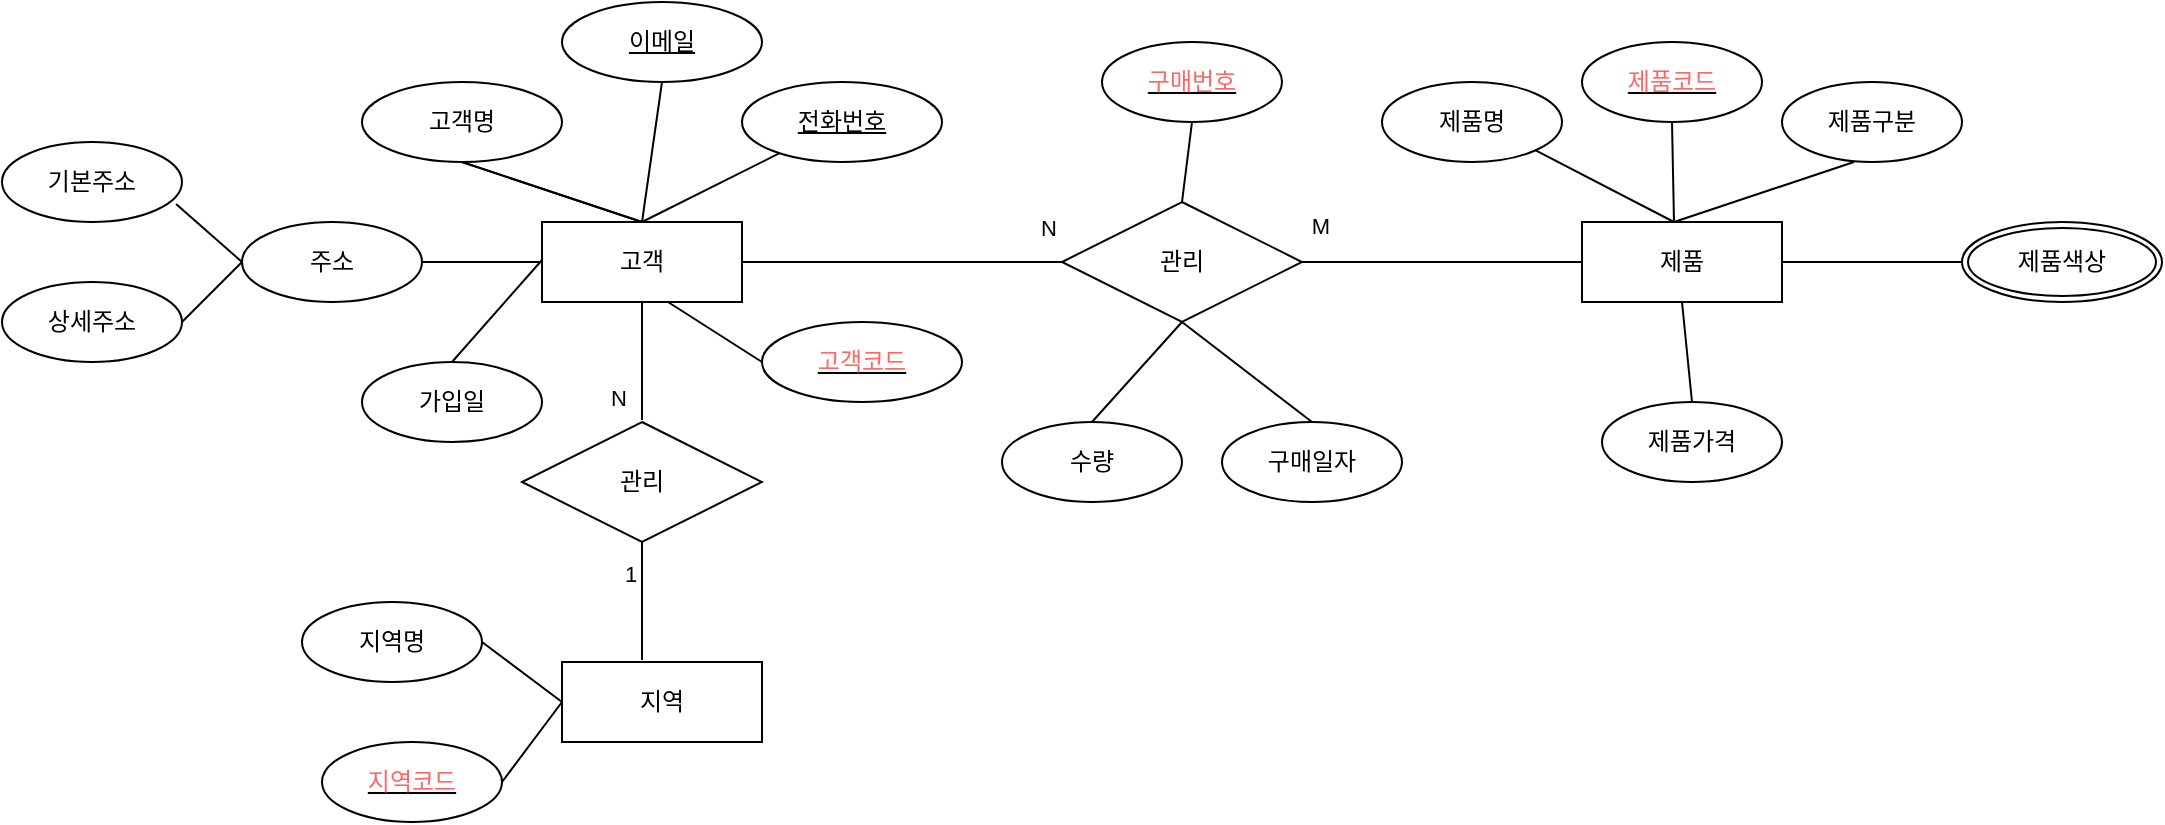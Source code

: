 <mxfile version="24.6.5" type="github" pages="3">
  <diagram name="페이지-1" id="vaQAqseoRmlYnzJwH8KV">
    <mxGraphModel dx="1434" dy="746" grid="1" gridSize="10" guides="1" tooltips="1" connect="1" arrows="1" fold="1" page="1" pageScale="1" pageWidth="827" pageHeight="1169" math="0" shadow="0">
      <root>
        <mxCell id="0" />
        <mxCell id="1" parent="0" />
        <mxCell id="G_HvF8o0j8jsXv9Kuq5L-1" value="고객" style="whiteSpace=wrap;html=1;align=center;" vertex="1" parent="1">
          <mxGeometry x="370" y="300" width="100" height="40" as="geometry" />
        </mxCell>
        <mxCell id="G_HvF8o0j8jsXv9Kuq5L-2" value="고객명" style="ellipse;whiteSpace=wrap;html=1;align=center;" vertex="1" parent="1">
          <mxGeometry x="280" y="230" width="100" height="40" as="geometry" />
        </mxCell>
        <mxCell id="G_HvF8o0j8jsXv9Kuq5L-3" value="" style="endArrow=none;html=1;rounded=0;exitX=0.5;exitY=1;exitDx=0;exitDy=0;entryX=0.5;entryY=0;entryDx=0;entryDy=0;" edge="1" parent="1" source="G_HvF8o0j8jsXv9Kuq5L-2" target="G_HvF8o0j8jsXv9Kuq5L-1">
          <mxGeometry relative="1" as="geometry">
            <mxPoint x="330" y="339" as="sourcePoint" />
            <mxPoint x="490" y="339" as="targetPoint" />
          </mxGeometry>
        </mxCell>
        <mxCell id="G_HvF8o0j8jsXv9Kuq5L-8" value="" style="endArrow=none;html=1;rounded=0;exitX=0.5;exitY=0;exitDx=0;exitDy=0;entryX=0.5;entryY=1;entryDx=0;entryDy=0;" edge="1" parent="1" source="G_HvF8o0j8jsXv9Kuq5L-1" target="G_HvF8o0j8jsXv9Kuq5L-12">
          <mxGeometry relative="1" as="geometry">
            <mxPoint x="410" y="249" as="sourcePoint" />
            <mxPoint x="518" y="239" as="targetPoint" />
            <Array as="points" />
          </mxGeometry>
        </mxCell>
        <mxCell id="G_HvF8o0j8jsXv9Kuq5L-11" value="전화번호" style="ellipse;whiteSpace=wrap;html=1;align=center;fontStyle=4;" vertex="1" parent="1">
          <mxGeometry x="470" y="230" width="100" height="40" as="geometry" />
        </mxCell>
        <mxCell id="G_HvF8o0j8jsXv9Kuq5L-12" value="이메일" style="ellipse;whiteSpace=wrap;html=1;align=center;fontStyle=4;" vertex="1" parent="1">
          <mxGeometry x="380" y="190" width="100" height="40" as="geometry" />
        </mxCell>
        <mxCell id="G_HvF8o0j8jsXv9Kuq5L-13" value="" style="endArrow=none;html=1;rounded=0;exitX=0.5;exitY=0;exitDx=0;exitDy=0;" edge="1" parent="1" source="G_HvF8o0j8jsXv9Kuq5L-1" target="G_HvF8o0j8jsXv9Kuq5L-11">
          <mxGeometry relative="1" as="geometry">
            <mxPoint x="420" y="297" as="sourcePoint" />
            <mxPoint x="528" y="249" as="targetPoint" />
            <Array as="points" />
          </mxGeometry>
        </mxCell>
        <mxCell id="G_HvF8o0j8jsXv9Kuq5L-14" value="&lt;font color=&quot;#ff6666&quot;&gt;고객코드&lt;/font&gt;" style="ellipse;whiteSpace=wrap;html=1;align=center;fontStyle=4;" vertex="1" parent="1">
          <mxGeometry x="480" y="350" width="100" height="40" as="geometry" />
        </mxCell>
        <mxCell id="G_HvF8o0j8jsXv9Kuq5L-15" value="" style="endArrow=none;html=1;rounded=0;exitX=0.63;exitY=1;exitDx=0;exitDy=0;entryX=0;entryY=0.5;entryDx=0;entryDy=0;exitPerimeter=0;" edge="1" parent="1" source="G_HvF8o0j8jsXv9Kuq5L-1" target="G_HvF8o0j8jsXv9Kuq5L-14">
          <mxGeometry relative="1" as="geometry">
            <mxPoint x="480" y="329" as="sourcePoint" />
            <mxPoint x="540" y="319" as="targetPoint" />
            <Array as="points" />
          </mxGeometry>
        </mxCell>
        <mxCell id="G_HvF8o0j8jsXv9Kuq5L-16" value="주소" style="ellipse;whiteSpace=wrap;html=1;align=center;" vertex="1" parent="1">
          <mxGeometry x="220" y="300" width="90" height="40" as="geometry" />
        </mxCell>
        <mxCell id="G_HvF8o0j8jsXv9Kuq5L-17" value="" style="endArrow=none;html=1;rounded=0;exitX=0.5;exitY=1;exitDx=0;exitDy=0;entryX=0.5;entryY=0;entryDx=0;entryDy=0;" edge="1" parent="1" source="G_HvF8o0j8jsXv9Kuq5L-2" target="G_HvF8o0j8jsXv9Kuq5L-1">
          <mxGeometry relative="1" as="geometry">
            <mxPoint x="400" y="239" as="sourcePoint" />
            <mxPoint x="420" y="299" as="targetPoint" />
            <Array as="points" />
          </mxGeometry>
        </mxCell>
        <mxCell id="G_HvF8o0j8jsXv9Kuq5L-18" value="" style="endArrow=none;html=1;rounded=0;exitX=1;exitY=0.5;exitDx=0;exitDy=0;entryX=0;entryY=0.5;entryDx=0;entryDy=0;" edge="1" parent="1" source="G_HvF8o0j8jsXv9Kuq5L-16" target="G_HvF8o0j8jsXv9Kuq5L-1">
          <mxGeometry relative="1" as="geometry">
            <mxPoint x="410" y="249" as="sourcePoint" />
            <mxPoint x="430" y="309" as="targetPoint" />
            <Array as="points" />
          </mxGeometry>
        </mxCell>
        <mxCell id="G_HvF8o0j8jsXv9Kuq5L-19" value="기본주소" style="ellipse;whiteSpace=wrap;html=1;align=center;" vertex="1" parent="1">
          <mxGeometry x="100" y="260" width="90" height="40" as="geometry" />
        </mxCell>
        <mxCell id="G_HvF8o0j8jsXv9Kuq5L-22" value="상세주소" style="ellipse;whiteSpace=wrap;html=1;align=center;" vertex="1" parent="1">
          <mxGeometry x="100" y="330" width="90" height="40" as="geometry" />
        </mxCell>
        <mxCell id="G_HvF8o0j8jsXv9Kuq5L-24" value="" style="endArrow=none;html=1;rounded=0;exitX=0.967;exitY=0.775;exitDx=0;exitDy=0;entryX=0;entryY=0.5;entryDx=0;entryDy=0;exitPerimeter=0;" edge="1" parent="1" source="G_HvF8o0j8jsXv9Kuq5L-19" target="G_HvF8o0j8jsXv9Kuq5L-16">
          <mxGeometry relative="1" as="geometry">
            <mxPoint x="320" y="329" as="sourcePoint" />
            <mxPoint x="380" y="329" as="targetPoint" />
            <Array as="points" />
          </mxGeometry>
        </mxCell>
        <mxCell id="G_HvF8o0j8jsXv9Kuq5L-25" value="" style="endArrow=none;html=1;rounded=0;exitX=1;exitY=0.5;exitDx=0;exitDy=0;entryX=0;entryY=0.5;entryDx=0;entryDy=0;" edge="1" parent="1" source="G_HvF8o0j8jsXv9Kuq5L-22" target="G_HvF8o0j8jsXv9Kuq5L-16">
          <mxGeometry relative="1" as="geometry">
            <mxPoint x="197" y="310" as="sourcePoint" />
            <mxPoint x="230" y="329" as="targetPoint" />
            <Array as="points" />
          </mxGeometry>
        </mxCell>
        <mxCell id="G_HvF8o0j8jsXv9Kuq5L-26" value="가입일" style="ellipse;whiteSpace=wrap;html=1;align=center;" vertex="1" parent="1">
          <mxGeometry x="280" y="370" width="90" height="40" as="geometry" />
        </mxCell>
        <mxCell id="G_HvF8o0j8jsXv9Kuq5L-27" value="" style="endArrow=none;html=1;rounded=0;exitX=0.5;exitY=0;exitDx=0;exitDy=0;" edge="1" parent="1" source="G_HvF8o0j8jsXv9Kuq5L-26">
          <mxGeometry relative="1" as="geometry">
            <mxPoint x="320" y="329" as="sourcePoint" />
            <mxPoint x="370" y="319" as="targetPoint" />
            <Array as="points" />
          </mxGeometry>
        </mxCell>
        <mxCell id="G_HvF8o0j8jsXv9Kuq5L-29" value="" style="endArrow=none;html=1;rounded=0;entryX=0.5;entryY=1;entryDx=0;entryDy=0;" edge="1" parent="1" target="G_HvF8o0j8jsXv9Kuq5L-1">
          <mxGeometry relative="1" as="geometry">
            <mxPoint x="420" y="399" as="sourcePoint" />
            <mxPoint x="380" y="329" as="targetPoint" />
            <Array as="points">
              <mxPoint x="420" y="360" />
            </Array>
          </mxGeometry>
        </mxCell>
        <mxCell id="G_HvF8o0j8jsXv9Kuq5L-30" value="지역" style="whiteSpace=wrap;html=1;align=center;" vertex="1" parent="1">
          <mxGeometry x="380" y="520" width="100" height="40" as="geometry" />
        </mxCell>
        <mxCell id="G_HvF8o0j8jsXv9Kuq5L-31" value="지역명" style="ellipse;whiteSpace=wrap;html=1;align=center;" vertex="1" parent="1">
          <mxGeometry x="250" y="490" width="90" height="40" as="geometry" />
        </mxCell>
        <mxCell id="G_HvF8o0j8jsXv9Kuq5L-33" value="&lt;font color=&quot;#ff6666&quot;&gt;지역코드&lt;/font&gt;" style="ellipse;whiteSpace=wrap;html=1;align=center;fontStyle=4;" vertex="1" parent="1">
          <mxGeometry x="260" y="560" width="90" height="40" as="geometry" />
        </mxCell>
        <mxCell id="G_HvF8o0j8jsXv9Kuq5L-35" value="" style="endArrow=none;html=1;rounded=0;entryX=1;entryY=0.5;entryDx=0;entryDy=0;exitX=0;exitY=0.5;exitDx=0;exitDy=0;" edge="1" parent="1" source="G_HvF8o0j8jsXv9Kuq5L-30" target="G_HvF8o0j8jsXv9Kuq5L-31">
          <mxGeometry relative="1" as="geometry">
            <mxPoint x="430" y="409" as="sourcePoint" />
            <mxPoint x="430" y="349" as="targetPoint" />
            <Array as="points" />
          </mxGeometry>
        </mxCell>
        <mxCell id="G_HvF8o0j8jsXv9Kuq5L-36" value="" style="endArrow=none;html=1;rounded=0;entryX=1;entryY=0.5;entryDx=0;entryDy=0;exitX=0;exitY=0.5;exitDx=0;exitDy=0;" edge="1" parent="1" source="G_HvF8o0j8jsXv9Kuq5L-30" target="G_HvF8o0j8jsXv9Kuq5L-33">
          <mxGeometry relative="1" as="geometry">
            <mxPoint x="370" y="539" as="sourcePoint" />
            <mxPoint x="350" y="559" as="targetPoint" />
            <Array as="points" />
          </mxGeometry>
        </mxCell>
        <mxCell id="G_HvF8o0j8jsXv9Kuq5L-37" value="제품" style="whiteSpace=wrap;html=1;align=center;" vertex="1" parent="1">
          <mxGeometry x="890" y="300" width="100" height="40" as="geometry" />
        </mxCell>
        <mxCell id="G_HvF8o0j8jsXv9Kuq5L-38" value="제품명" style="ellipse;whiteSpace=wrap;html=1;align=center;" vertex="1" parent="1">
          <mxGeometry x="790" y="230" width="90" height="40" as="geometry" />
        </mxCell>
        <mxCell id="G_HvF8o0j8jsXv9Kuq5L-39" value="&lt;font color=&quot;#ff6666&quot;&gt;제품코드&lt;/font&gt;" style="ellipse;whiteSpace=wrap;html=1;align=center;fontStyle=4;" vertex="1" parent="1">
          <mxGeometry x="890" y="210" width="90" height="40" as="geometry" />
        </mxCell>
        <mxCell id="G_HvF8o0j8jsXv9Kuq5L-40" value="" style="endArrow=none;html=1;rounded=0;entryX=1;entryY=1;entryDx=0;entryDy=0;" edge="1" parent="1" target="G_HvF8o0j8jsXv9Kuq5L-38">
          <mxGeometry relative="1" as="geometry">
            <mxPoint x="936" y="300" as="sourcePoint" />
            <mxPoint x="946" y="130" as="targetPoint" />
            <Array as="points" />
          </mxGeometry>
        </mxCell>
        <mxCell id="G_HvF8o0j8jsXv9Kuq5L-41" value="" style="endArrow=none;html=1;rounded=0;entryX=0.5;entryY=1;entryDx=0;entryDy=0;" edge="1" parent="1" target="G_HvF8o0j8jsXv9Kuq5L-39">
          <mxGeometry relative="1" as="geometry">
            <mxPoint x="936" y="300" as="sourcePoint" />
            <mxPoint x="866" y="340" as="targetPoint" />
            <Array as="points" />
          </mxGeometry>
        </mxCell>
        <mxCell id="G_HvF8o0j8jsXv9Kuq5L-43" value="제품구분" style="ellipse;whiteSpace=wrap;html=1;align=center;" vertex="1" parent="1">
          <mxGeometry x="990" y="230" width="90" height="40" as="geometry" />
        </mxCell>
        <mxCell id="G_HvF8o0j8jsXv9Kuq5L-44" value="" style="endArrow=none;html=1;rounded=0;" edge="1" parent="1">
          <mxGeometry relative="1" as="geometry">
            <mxPoint x="936" y="300" as="sourcePoint" />
            <mxPoint x="1026" y="270" as="targetPoint" />
            <Array as="points" />
          </mxGeometry>
        </mxCell>
        <mxCell id="G_HvF8o0j8jsXv9Kuq5L-45" value="제품색상" style="ellipse;shape=doubleEllipse;margin=3;whiteSpace=wrap;html=1;align=center;" vertex="1" parent="1">
          <mxGeometry x="1080" y="300" width="100" height="40" as="geometry" />
        </mxCell>
        <mxCell id="G_HvF8o0j8jsXv9Kuq5L-46" value="" style="endArrow=none;html=1;rounded=0;exitX=1;exitY=0.5;exitDx=0;exitDy=0;entryX=0;entryY=0.5;entryDx=0;entryDy=0;" edge="1" parent="1" source="G_HvF8o0j8jsXv9Kuq5L-37" target="G_HvF8o0j8jsXv9Kuq5L-45">
          <mxGeometry relative="1" as="geometry">
            <mxPoint x="946" y="310" as="sourcePoint" />
            <mxPoint x="1066" y="310" as="targetPoint" />
            <Array as="points" />
          </mxGeometry>
        </mxCell>
        <mxCell id="G_HvF8o0j8jsXv9Kuq5L-47" value="제품가격" style="ellipse;whiteSpace=wrap;html=1;align=center;" vertex="1" parent="1">
          <mxGeometry x="900" y="390" width="90" height="40" as="geometry" />
        </mxCell>
        <mxCell id="G_HvF8o0j8jsXv9Kuq5L-48" value="" style="endArrow=none;html=1;rounded=0;exitX=0.5;exitY=1;exitDx=0;exitDy=0;entryX=0.5;entryY=0;entryDx=0;entryDy=0;" edge="1" parent="1" source="G_HvF8o0j8jsXv9Kuq5L-37" target="G_HvF8o0j8jsXv9Kuq5L-47">
          <mxGeometry relative="1" as="geometry">
            <mxPoint x="1001" y="330" as="sourcePoint" />
            <mxPoint x="1086" y="330" as="targetPoint" />
            <Array as="points" />
          </mxGeometry>
        </mxCell>
        <mxCell id="G_HvF8o0j8jsXv9Kuq5L-50" value="관리" style="shape=rhombus;perimeter=rhombusPerimeter;whiteSpace=wrap;html=1;align=center;" vertex="1" parent="1">
          <mxGeometry x="360" y="400" width="120" height="60" as="geometry" />
        </mxCell>
        <mxCell id="G_HvF8o0j8jsXv9Kuq5L-51" value="" style="endArrow=none;html=1;rounded=0;entryX=0.5;entryY=1;entryDx=0;entryDy=0;" edge="1" parent="1" target="G_HvF8o0j8jsXv9Kuq5L-50">
          <mxGeometry relative="1" as="geometry">
            <mxPoint x="420" y="519" as="sourcePoint" />
            <mxPoint x="420" y="469" as="targetPoint" />
            <Array as="points" />
          </mxGeometry>
        </mxCell>
        <mxCell id="G_HvF8o0j8jsXv9Kuq5L-56" value="N" style="edgeLabel;html=1;align=center;verticalAlign=middle;resizable=0;points=[];" vertex="1" connectable="0" parent="G_HvF8o0j8jsXv9Kuq5L-51">
          <mxGeometry relative="1" as="geometry">
            <mxPoint x="-12" y="-102" as="offset" />
          </mxGeometry>
        </mxCell>
        <mxCell id="G_HvF8o0j8jsXv9Kuq5L-57" value="1" style="edgeLabel;html=1;align=center;verticalAlign=middle;resizable=0;points=[];" vertex="1" connectable="0" parent="G_HvF8o0j8jsXv9Kuq5L-51">
          <mxGeometry relative="1" as="geometry">
            <mxPoint x="-6" y="-14" as="offset" />
          </mxGeometry>
        </mxCell>
        <mxCell id="G_HvF8o0j8jsXv9Kuq5L-58" value="관리" style="shape=rhombus;perimeter=rhombusPerimeter;whiteSpace=wrap;html=1;align=center;" vertex="1" parent="1">
          <mxGeometry x="630" y="290" width="120" height="60" as="geometry" />
        </mxCell>
        <mxCell id="G_HvF8o0j8jsXv9Kuq5L-59" value="" style="endArrow=none;html=1;rounded=0;exitX=1;exitY=0.5;exitDx=0;exitDy=0;entryX=0;entryY=0.5;entryDx=0;entryDy=0;" edge="1" parent="1" source="G_HvF8o0j8jsXv9Kuq5L-1" target="G_HvF8o0j8jsXv9Kuq5L-58">
          <mxGeometry relative="1" as="geometry">
            <mxPoint x="443" y="349" as="sourcePoint" />
            <mxPoint x="490" y="379" as="targetPoint" />
            <Array as="points" />
          </mxGeometry>
        </mxCell>
        <mxCell id="G_HvF8o0j8jsXv9Kuq5L-67" value="N" style="edgeLabel;html=1;align=center;verticalAlign=middle;resizable=0;points=[];" vertex="1" connectable="0" parent="G_HvF8o0j8jsXv9Kuq5L-59">
          <mxGeometry relative="1" as="geometry">
            <mxPoint x="73" y="-17" as="offset" />
          </mxGeometry>
        </mxCell>
        <mxCell id="G_HvF8o0j8jsXv9Kuq5L-60" value="" style="endArrow=none;html=1;rounded=0;entryX=1;entryY=0.5;entryDx=0;entryDy=0;exitX=0;exitY=0.5;exitDx=0;exitDy=0;" edge="1" parent="1" source="G_HvF8o0j8jsXv9Kuq5L-37" target="G_HvF8o0j8jsXv9Kuq5L-58">
          <mxGeometry relative="1" as="geometry">
            <mxPoint x="877" y="310" as="sourcePoint" />
            <mxPoint x="737" y="320" as="targetPoint" />
            <Array as="points" />
          </mxGeometry>
        </mxCell>
        <mxCell id="G_HvF8o0j8jsXv9Kuq5L-68" value="M" style="edgeLabel;html=1;align=center;verticalAlign=middle;resizable=0;points=[];" vertex="1" connectable="0" parent="G_HvF8o0j8jsXv9Kuq5L-60">
          <mxGeometry relative="1" as="geometry">
            <mxPoint x="-61" y="-18" as="offset" />
          </mxGeometry>
        </mxCell>
        <mxCell id="G_HvF8o0j8jsXv9Kuq5L-61" value="&lt;font color=&quot;#ff6666&quot;&gt;구매번호&lt;/font&gt;" style="ellipse;whiteSpace=wrap;html=1;align=center;fontStyle=4;" vertex="1" parent="1">
          <mxGeometry x="650" y="210" width="90" height="40" as="geometry" />
        </mxCell>
        <mxCell id="G_HvF8o0j8jsXv9Kuq5L-62" value="" style="endArrow=none;html=1;rounded=0;entryX=0.5;entryY=1;entryDx=0;entryDy=0;exitX=0.5;exitY=0;exitDx=0;exitDy=0;" edge="1" parent="1" source="G_HvF8o0j8jsXv9Kuq5L-58" target="G_HvF8o0j8jsXv9Kuq5L-61">
          <mxGeometry relative="1" as="geometry">
            <mxPoint x="946" y="310" as="sourcePoint" />
            <mxPoint x="873" y="274" as="targetPoint" />
            <Array as="points" />
          </mxGeometry>
        </mxCell>
        <mxCell id="G_HvF8o0j8jsXv9Kuq5L-63" value="수량" style="ellipse;whiteSpace=wrap;html=1;align=center;" vertex="1" parent="1">
          <mxGeometry x="600" y="400" width="90" height="40" as="geometry" />
        </mxCell>
        <mxCell id="G_HvF8o0j8jsXv9Kuq5L-64" value="구매일자" style="ellipse;whiteSpace=wrap;html=1;align=center;" vertex="1" parent="1">
          <mxGeometry x="710" y="400" width="90" height="40" as="geometry" />
        </mxCell>
        <mxCell id="G_HvF8o0j8jsXv9Kuq5L-65" value="" style="endArrow=none;html=1;rounded=0;exitX=0.5;exitY=1;exitDx=0;exitDy=0;entryX=0.5;entryY=0;entryDx=0;entryDy=0;" edge="1" parent="1" source="G_HvF8o0j8jsXv9Kuq5L-58" target="G_HvF8o0j8jsXv9Kuq5L-63">
          <mxGeometry relative="1" as="geometry">
            <mxPoint x="951" y="350" as="sourcePoint" />
            <mxPoint x="956" y="400" as="targetPoint" />
            <Array as="points" />
          </mxGeometry>
        </mxCell>
        <mxCell id="G_HvF8o0j8jsXv9Kuq5L-66" value="" style="endArrow=none;html=1;rounded=0;entryX=0.5;entryY=0;entryDx=0;entryDy=0;" edge="1" parent="1" target="G_HvF8o0j8jsXv9Kuq5L-64">
          <mxGeometry relative="1" as="geometry">
            <mxPoint x="690" y="350" as="sourcePoint" />
            <mxPoint x="655" y="409" as="targetPoint" />
            <Array as="points" />
          </mxGeometry>
        </mxCell>
      </root>
    </mxGraphModel>
  </diagram>
  <diagram id="H2Kgc7NQ1mo6DaqfEvMB" name="페이지-2">
    <mxGraphModel dx="1434" dy="746" grid="1" gridSize="10" guides="1" tooltips="1" connect="1" arrows="1" fold="1" page="1" pageScale="1" pageWidth="827" pageHeight="1169" math="0" shadow="0">
      <root>
        <mxCell id="0" />
        <mxCell id="1" parent="0" />
        <mxCell id="JCSrl_0A3gTS8tM__Xr6-1" value="고객" style="shape=table;startSize=30;container=1;collapsible=1;childLayout=tableLayout;fixedRows=1;rowLines=0;fontStyle=1;align=center;resizeLast=1;html=1;" parent="1" vertex="1">
          <mxGeometry x="150" y="280" width="180" height="300" as="geometry">
            <mxRectangle x="150" y="280" width="60" height="30" as="alternateBounds" />
          </mxGeometry>
        </mxCell>
        <mxCell id="JCSrl_0A3gTS8tM__Xr6-2" value="" style="shape=tableRow;horizontal=0;startSize=0;swimlaneHead=0;swimlaneBody=0;fillColor=none;collapsible=0;dropTarget=0;points=[[0,0.5],[1,0.5]];portConstraint=eastwest;top=0;left=0;right=0;bottom=1;" parent="JCSrl_0A3gTS8tM__Xr6-1" vertex="1">
          <mxGeometry y="30" width="180" height="70" as="geometry" />
        </mxCell>
        <mxCell id="JCSrl_0A3gTS8tM__Xr6-3" value="PK&lt;div&gt;&lt;br&gt;&lt;/div&gt;&lt;div&gt;FK&lt;/div&gt;" style="shape=partialRectangle;connectable=0;fillColor=none;top=0;left=0;bottom=0;right=0;fontStyle=1;overflow=hidden;whiteSpace=wrap;html=1;" parent="JCSrl_0A3gTS8tM__Xr6-2" vertex="1">
          <mxGeometry width="30" height="70" as="geometry">
            <mxRectangle width="30" height="70" as="alternateBounds" />
          </mxGeometry>
        </mxCell>
        <mxCell id="JCSrl_0A3gTS8tM__Xr6-4" value="고객코드&lt;div&gt;&lt;br&gt;&lt;/div&gt;&lt;div&gt;&lt;span style=&quot;background-color: initial;&quot;&gt;지역코드&lt;/span&gt;&lt;/div&gt;" style="shape=partialRectangle;connectable=0;fillColor=none;top=0;left=0;bottom=0;right=0;align=left;spacingLeft=6;fontStyle=5;overflow=hidden;whiteSpace=wrap;html=1;" parent="JCSrl_0A3gTS8tM__Xr6-2" vertex="1">
          <mxGeometry x="30" width="150" height="70" as="geometry">
            <mxRectangle width="150" height="70" as="alternateBounds" />
          </mxGeometry>
        </mxCell>
        <mxCell id="JCSrl_0A3gTS8tM__Xr6-5" value="" style="shape=tableRow;horizontal=0;startSize=0;swimlaneHead=0;swimlaneBody=0;fillColor=none;collapsible=0;dropTarget=0;points=[[0,0.5],[1,0.5]];portConstraint=eastwest;top=0;left=0;right=0;bottom=0;" parent="JCSrl_0A3gTS8tM__Xr6-1" vertex="1">
          <mxGeometry y="100" width="180" height="30" as="geometry" />
        </mxCell>
        <mxCell id="JCSrl_0A3gTS8tM__Xr6-6" value="" style="shape=partialRectangle;connectable=0;fillColor=none;top=0;left=0;bottom=0;right=0;editable=1;overflow=hidden;whiteSpace=wrap;html=1;" parent="JCSrl_0A3gTS8tM__Xr6-5" vertex="1">
          <mxGeometry width="30" height="30" as="geometry">
            <mxRectangle width="30" height="30" as="alternateBounds" />
          </mxGeometry>
        </mxCell>
        <mxCell id="JCSrl_0A3gTS8tM__Xr6-7" value="고객명" style="shape=partialRectangle;connectable=0;fillColor=none;top=0;left=0;bottom=0;right=0;align=left;spacingLeft=6;overflow=hidden;whiteSpace=wrap;html=1;" parent="JCSrl_0A3gTS8tM__Xr6-5" vertex="1">
          <mxGeometry x="30" width="150" height="30" as="geometry">
            <mxRectangle width="150" height="30" as="alternateBounds" />
          </mxGeometry>
        </mxCell>
        <mxCell id="JCSrl_0A3gTS8tM__Xr6-8" value="" style="shape=tableRow;horizontal=0;startSize=0;swimlaneHead=0;swimlaneBody=0;fillColor=none;collapsible=0;dropTarget=0;points=[[0,0.5],[1,0.5]];portConstraint=eastwest;top=0;left=0;right=0;bottom=0;" parent="JCSrl_0A3gTS8tM__Xr6-1" vertex="1">
          <mxGeometry y="130" width="180" height="30" as="geometry" />
        </mxCell>
        <mxCell id="JCSrl_0A3gTS8tM__Xr6-9" value="" style="shape=partialRectangle;connectable=0;fillColor=none;top=0;left=0;bottom=0;right=0;editable=1;overflow=hidden;whiteSpace=wrap;html=1;" parent="JCSrl_0A3gTS8tM__Xr6-8" vertex="1">
          <mxGeometry width="30" height="30" as="geometry">
            <mxRectangle width="30" height="30" as="alternateBounds" />
          </mxGeometry>
        </mxCell>
        <mxCell id="JCSrl_0A3gTS8tM__Xr6-10" value="이메일" style="shape=partialRectangle;connectable=0;fillColor=none;top=0;left=0;bottom=0;right=0;align=left;spacingLeft=6;overflow=hidden;whiteSpace=wrap;html=1;" parent="JCSrl_0A3gTS8tM__Xr6-8" vertex="1">
          <mxGeometry x="30" width="150" height="30" as="geometry">
            <mxRectangle width="150" height="30" as="alternateBounds" />
          </mxGeometry>
        </mxCell>
        <mxCell id="JCSrl_0A3gTS8tM__Xr6-11" value="" style="shape=tableRow;horizontal=0;startSize=0;swimlaneHead=0;swimlaneBody=0;fillColor=none;collapsible=0;dropTarget=0;points=[[0,0.5],[1,0.5]];portConstraint=eastwest;top=0;left=0;right=0;bottom=0;" parent="JCSrl_0A3gTS8tM__Xr6-1" vertex="1">
          <mxGeometry y="160" width="180" height="40" as="geometry" />
        </mxCell>
        <mxCell id="JCSrl_0A3gTS8tM__Xr6-12" value="" style="shape=partialRectangle;connectable=0;fillColor=none;top=0;left=0;bottom=0;right=0;editable=1;overflow=hidden;whiteSpace=wrap;html=1;" parent="JCSrl_0A3gTS8tM__Xr6-11" vertex="1">
          <mxGeometry width="30" height="40" as="geometry">
            <mxRectangle width="30" height="40" as="alternateBounds" />
          </mxGeometry>
        </mxCell>
        <mxCell id="JCSrl_0A3gTS8tM__Xr6-13" value="전화번호" style="shape=partialRectangle;connectable=0;fillColor=none;top=0;left=0;bottom=0;right=0;align=left;spacingLeft=6;overflow=hidden;whiteSpace=wrap;html=1;" parent="JCSrl_0A3gTS8tM__Xr6-11" vertex="1">
          <mxGeometry x="30" width="150" height="40" as="geometry">
            <mxRectangle width="150" height="40" as="alternateBounds" />
          </mxGeometry>
        </mxCell>
        <mxCell id="QCo2ZwY6floCQUcDqTR4-1" value="" style="shape=tableRow;horizontal=0;startSize=0;swimlaneHead=0;swimlaneBody=0;fillColor=none;collapsible=0;dropTarget=0;points=[[0,0.5],[1,0.5]];portConstraint=eastwest;top=0;left=0;right=0;bottom=0;" parent="JCSrl_0A3gTS8tM__Xr6-1" vertex="1">
          <mxGeometry y="200" width="180" height="30" as="geometry" />
        </mxCell>
        <mxCell id="QCo2ZwY6floCQUcDqTR4-2" value="" style="shape=partialRectangle;connectable=0;fillColor=none;top=0;left=0;bottom=0;right=0;editable=1;overflow=hidden;whiteSpace=wrap;html=1;" parent="QCo2ZwY6floCQUcDqTR4-1" vertex="1">
          <mxGeometry width="30" height="30" as="geometry">
            <mxRectangle width="30" height="30" as="alternateBounds" />
          </mxGeometry>
        </mxCell>
        <mxCell id="QCo2ZwY6floCQUcDqTR4-3" value="기본주소" style="shape=partialRectangle;connectable=0;fillColor=none;top=0;left=0;bottom=0;right=0;align=left;spacingLeft=6;overflow=hidden;whiteSpace=wrap;html=1;" parent="QCo2ZwY6floCQUcDqTR4-1" vertex="1">
          <mxGeometry x="30" width="150" height="30" as="geometry">
            <mxRectangle width="150" height="30" as="alternateBounds" />
          </mxGeometry>
        </mxCell>
        <mxCell id="QCo2ZwY6floCQUcDqTR4-4" value="" style="shape=tableRow;horizontal=0;startSize=0;swimlaneHead=0;swimlaneBody=0;fillColor=none;collapsible=0;dropTarget=0;points=[[0,0.5],[1,0.5]];portConstraint=eastwest;top=0;left=0;right=0;bottom=0;" parent="JCSrl_0A3gTS8tM__Xr6-1" vertex="1">
          <mxGeometry y="230" width="180" height="30" as="geometry" />
        </mxCell>
        <mxCell id="QCo2ZwY6floCQUcDqTR4-5" value="" style="shape=partialRectangle;connectable=0;fillColor=none;top=0;left=0;bottom=0;right=0;editable=1;overflow=hidden;whiteSpace=wrap;html=1;" parent="QCo2ZwY6floCQUcDqTR4-4" vertex="1">
          <mxGeometry width="30" height="30" as="geometry">
            <mxRectangle width="30" height="30" as="alternateBounds" />
          </mxGeometry>
        </mxCell>
        <mxCell id="QCo2ZwY6floCQUcDqTR4-6" value="상세주소" style="shape=partialRectangle;connectable=0;fillColor=none;top=0;left=0;bottom=0;right=0;align=left;spacingLeft=6;overflow=hidden;whiteSpace=wrap;html=1;" parent="QCo2ZwY6floCQUcDqTR4-4" vertex="1">
          <mxGeometry x="30" width="150" height="30" as="geometry">
            <mxRectangle width="150" height="30" as="alternateBounds" />
          </mxGeometry>
        </mxCell>
        <mxCell id="QCo2ZwY6floCQUcDqTR4-7" value="" style="shape=tableRow;horizontal=0;startSize=0;swimlaneHead=0;swimlaneBody=0;fillColor=none;collapsible=0;dropTarget=0;points=[[0,0.5],[1,0.5]];portConstraint=eastwest;top=0;left=0;right=0;bottom=0;" parent="JCSrl_0A3gTS8tM__Xr6-1" vertex="1">
          <mxGeometry y="260" width="180" height="40" as="geometry" />
        </mxCell>
        <mxCell id="QCo2ZwY6floCQUcDqTR4-8" value="" style="shape=partialRectangle;connectable=0;fillColor=none;top=0;left=0;bottom=0;right=0;editable=1;overflow=hidden;whiteSpace=wrap;html=1;" parent="QCo2ZwY6floCQUcDqTR4-7" vertex="1">
          <mxGeometry width="30" height="40" as="geometry">
            <mxRectangle width="30" height="40" as="alternateBounds" />
          </mxGeometry>
        </mxCell>
        <mxCell id="QCo2ZwY6floCQUcDqTR4-9" value="가입일" style="shape=partialRectangle;connectable=0;fillColor=none;top=0;left=0;bottom=0;right=0;align=left;spacingLeft=6;overflow=hidden;whiteSpace=wrap;html=1;" parent="QCo2ZwY6floCQUcDqTR4-7" vertex="1">
          <mxGeometry x="30" width="150" height="40" as="geometry">
            <mxRectangle width="150" height="40" as="alternateBounds" />
          </mxGeometry>
        </mxCell>
        <mxCell id="QCo2ZwY6floCQUcDqTR4-13" value="구매" style="shape=table;startSize=30;container=1;collapsible=1;childLayout=tableLayout;fixedRows=1;rowLines=0;fontStyle=1;align=center;resizeLast=1;html=1;" parent="1" vertex="1">
          <mxGeometry x="470" y="310" width="180" height="190" as="geometry" />
        </mxCell>
        <mxCell id="QCo2ZwY6floCQUcDqTR4-14" value="" style="shape=tableRow;horizontal=0;startSize=0;swimlaneHead=0;swimlaneBody=0;fillColor=none;collapsible=0;dropTarget=0;points=[[0,0.5],[1,0.5]];portConstraint=eastwest;top=0;left=0;right=0;bottom=1;" parent="QCo2ZwY6floCQUcDqTR4-13" vertex="1">
          <mxGeometry y="30" width="180" height="100" as="geometry" />
        </mxCell>
        <mxCell id="QCo2ZwY6floCQUcDqTR4-15" value="PK&lt;div&gt;&lt;br&gt;&lt;/div&gt;&lt;div&gt;FK&lt;/div&gt;&lt;div&gt;&lt;br&gt;&lt;/div&gt;&lt;div&gt;FK&lt;/div&gt;" style="shape=partialRectangle;connectable=0;fillColor=none;top=0;left=0;bottom=0;right=0;fontStyle=1;overflow=hidden;whiteSpace=wrap;html=1;" parent="QCo2ZwY6floCQUcDqTR4-14" vertex="1">
          <mxGeometry width="30" height="100" as="geometry">
            <mxRectangle width="30" height="100" as="alternateBounds" />
          </mxGeometry>
        </mxCell>
        <mxCell id="QCo2ZwY6floCQUcDqTR4-16" value="구매번호&lt;div&gt;&lt;br&gt;&lt;div&gt;고객코드&lt;/div&gt;&lt;div&gt;&lt;br&gt;&lt;/div&gt;&lt;div&gt;&lt;span style=&quot;background-color: initial;&quot;&gt;제품코드&lt;/span&gt;&lt;/div&gt;&lt;/div&gt;" style="shape=partialRectangle;connectable=0;fillColor=none;top=0;left=0;bottom=0;right=0;align=left;spacingLeft=6;fontStyle=5;overflow=hidden;whiteSpace=wrap;html=1;" parent="QCo2ZwY6floCQUcDqTR4-14" vertex="1">
          <mxGeometry x="30" width="150" height="100" as="geometry">
            <mxRectangle width="150" height="100" as="alternateBounds" />
          </mxGeometry>
        </mxCell>
        <mxCell id="QCo2ZwY6floCQUcDqTR4-17" value="" style="shape=tableRow;horizontal=0;startSize=0;swimlaneHead=0;swimlaneBody=0;fillColor=none;collapsible=0;dropTarget=0;points=[[0,0.5],[1,0.5]];portConstraint=eastwest;top=0;left=0;right=0;bottom=0;" parent="QCo2ZwY6floCQUcDqTR4-13" vertex="1">
          <mxGeometry y="130" width="180" height="30" as="geometry" />
        </mxCell>
        <mxCell id="QCo2ZwY6floCQUcDqTR4-18" value="" style="shape=partialRectangle;connectable=0;fillColor=none;top=0;left=0;bottom=0;right=0;editable=1;overflow=hidden;whiteSpace=wrap;html=1;" parent="QCo2ZwY6floCQUcDqTR4-17" vertex="1">
          <mxGeometry width="30" height="30" as="geometry">
            <mxRectangle width="30" height="30" as="alternateBounds" />
          </mxGeometry>
        </mxCell>
        <mxCell id="QCo2ZwY6floCQUcDqTR4-19" value="수량" style="shape=partialRectangle;connectable=0;fillColor=none;top=0;left=0;bottom=0;right=0;align=left;spacingLeft=6;overflow=hidden;whiteSpace=wrap;html=1;" parent="QCo2ZwY6floCQUcDqTR4-17" vertex="1">
          <mxGeometry x="30" width="150" height="30" as="geometry">
            <mxRectangle width="150" height="30" as="alternateBounds" />
          </mxGeometry>
        </mxCell>
        <mxCell id="QCo2ZwY6floCQUcDqTR4-20" value="" style="shape=tableRow;horizontal=0;startSize=0;swimlaneHead=0;swimlaneBody=0;fillColor=none;collapsible=0;dropTarget=0;points=[[0,0.5],[1,0.5]];portConstraint=eastwest;top=0;left=0;right=0;bottom=0;" parent="QCo2ZwY6floCQUcDqTR4-13" vertex="1">
          <mxGeometry y="160" width="180" height="30" as="geometry" />
        </mxCell>
        <mxCell id="QCo2ZwY6floCQUcDqTR4-21" value="" style="shape=partialRectangle;connectable=0;fillColor=none;top=0;left=0;bottom=0;right=0;editable=1;overflow=hidden;whiteSpace=wrap;html=1;" parent="QCo2ZwY6floCQUcDqTR4-20" vertex="1">
          <mxGeometry width="30" height="30" as="geometry">
            <mxRectangle width="30" height="30" as="alternateBounds" />
          </mxGeometry>
        </mxCell>
        <mxCell id="QCo2ZwY6floCQUcDqTR4-22" value="구매일자" style="shape=partialRectangle;connectable=0;fillColor=none;top=0;left=0;bottom=0;right=0;align=left;spacingLeft=6;overflow=hidden;whiteSpace=wrap;html=1;" parent="QCo2ZwY6floCQUcDqTR4-20" vertex="1">
          <mxGeometry x="30" width="150" height="30" as="geometry">
            <mxRectangle width="150" height="30" as="alternateBounds" />
          </mxGeometry>
        </mxCell>
        <mxCell id="QCo2ZwY6floCQUcDqTR4-38" value="제품" style="shape=table;startSize=30;container=1;collapsible=1;childLayout=tableLayout;fixedRows=1;rowLines=0;fontStyle=1;align=center;resizeLast=1;html=1;" parent="1" vertex="1">
          <mxGeometry x="780" y="280" width="180" height="150" as="geometry" />
        </mxCell>
        <mxCell id="QCo2ZwY6floCQUcDqTR4-39" value="" style="shape=tableRow;horizontal=0;startSize=0;swimlaneHead=0;swimlaneBody=0;fillColor=none;collapsible=0;dropTarget=0;points=[[0,0.5],[1,0.5]];portConstraint=eastwest;top=0;left=0;right=0;bottom=1;" parent="QCo2ZwY6floCQUcDqTR4-38" vertex="1">
          <mxGeometry y="30" width="180" height="30" as="geometry" />
        </mxCell>
        <mxCell id="QCo2ZwY6floCQUcDqTR4-40" value="PK" style="shape=partialRectangle;connectable=0;fillColor=none;top=0;left=0;bottom=0;right=0;fontStyle=1;overflow=hidden;whiteSpace=wrap;html=1;" parent="QCo2ZwY6floCQUcDqTR4-39" vertex="1">
          <mxGeometry width="30" height="30" as="geometry">
            <mxRectangle width="30" height="30" as="alternateBounds" />
          </mxGeometry>
        </mxCell>
        <mxCell id="QCo2ZwY6floCQUcDqTR4-41" value="제품코드" style="shape=partialRectangle;connectable=0;fillColor=none;top=0;left=0;bottom=0;right=0;align=left;spacingLeft=6;fontStyle=5;overflow=hidden;whiteSpace=wrap;html=1;" parent="QCo2ZwY6floCQUcDqTR4-39" vertex="1">
          <mxGeometry x="30" width="150" height="30" as="geometry">
            <mxRectangle width="150" height="30" as="alternateBounds" />
          </mxGeometry>
        </mxCell>
        <mxCell id="QCo2ZwY6floCQUcDqTR4-42" value="" style="shape=tableRow;horizontal=0;startSize=0;swimlaneHead=0;swimlaneBody=0;fillColor=none;collapsible=0;dropTarget=0;points=[[0,0.5],[1,0.5]];portConstraint=eastwest;top=0;left=0;right=0;bottom=0;" parent="QCo2ZwY6floCQUcDqTR4-38" vertex="1">
          <mxGeometry y="60" width="180" height="30" as="geometry" />
        </mxCell>
        <mxCell id="QCo2ZwY6floCQUcDqTR4-43" value="" style="shape=partialRectangle;connectable=0;fillColor=none;top=0;left=0;bottom=0;right=0;editable=1;overflow=hidden;whiteSpace=wrap;html=1;" parent="QCo2ZwY6floCQUcDqTR4-42" vertex="1">
          <mxGeometry width="30" height="30" as="geometry">
            <mxRectangle width="30" height="30" as="alternateBounds" />
          </mxGeometry>
        </mxCell>
        <mxCell id="QCo2ZwY6floCQUcDqTR4-44" value="제품명" style="shape=partialRectangle;connectable=0;fillColor=none;top=0;left=0;bottom=0;right=0;align=left;spacingLeft=6;overflow=hidden;whiteSpace=wrap;html=1;" parent="QCo2ZwY6floCQUcDqTR4-42" vertex="1">
          <mxGeometry x="30" width="150" height="30" as="geometry">
            <mxRectangle width="150" height="30" as="alternateBounds" />
          </mxGeometry>
        </mxCell>
        <mxCell id="QCo2ZwY6floCQUcDqTR4-45" value="" style="shape=tableRow;horizontal=0;startSize=0;swimlaneHead=0;swimlaneBody=0;fillColor=none;collapsible=0;dropTarget=0;points=[[0,0.5],[1,0.5]];portConstraint=eastwest;top=0;left=0;right=0;bottom=0;" parent="QCo2ZwY6floCQUcDqTR4-38" vertex="1">
          <mxGeometry y="90" width="180" height="30" as="geometry" />
        </mxCell>
        <mxCell id="QCo2ZwY6floCQUcDqTR4-46" value="" style="shape=partialRectangle;connectable=0;fillColor=none;top=0;left=0;bottom=0;right=0;editable=1;overflow=hidden;whiteSpace=wrap;html=1;" parent="QCo2ZwY6floCQUcDqTR4-45" vertex="1">
          <mxGeometry width="30" height="30" as="geometry">
            <mxRectangle width="30" height="30" as="alternateBounds" />
          </mxGeometry>
        </mxCell>
        <mxCell id="QCo2ZwY6floCQUcDqTR4-47" value="제품구분" style="shape=partialRectangle;connectable=0;fillColor=none;top=0;left=0;bottom=0;right=0;align=left;spacingLeft=6;overflow=hidden;whiteSpace=wrap;html=1;" parent="QCo2ZwY6floCQUcDqTR4-45" vertex="1">
          <mxGeometry x="30" width="150" height="30" as="geometry">
            <mxRectangle width="150" height="30" as="alternateBounds" />
          </mxGeometry>
        </mxCell>
        <mxCell id="QCo2ZwY6floCQUcDqTR4-48" value="" style="shape=tableRow;horizontal=0;startSize=0;swimlaneHead=0;swimlaneBody=0;fillColor=none;collapsible=0;dropTarget=0;points=[[0,0.5],[1,0.5]];portConstraint=eastwest;top=0;left=0;right=0;bottom=0;" parent="QCo2ZwY6floCQUcDqTR4-38" vertex="1">
          <mxGeometry y="120" width="180" height="30" as="geometry" />
        </mxCell>
        <mxCell id="QCo2ZwY6floCQUcDqTR4-49" value="" style="shape=partialRectangle;connectable=0;fillColor=none;top=0;left=0;bottom=0;right=0;editable=1;overflow=hidden;whiteSpace=wrap;html=1;" parent="QCo2ZwY6floCQUcDqTR4-48" vertex="1">
          <mxGeometry width="30" height="30" as="geometry">
            <mxRectangle width="30" height="30" as="alternateBounds" />
          </mxGeometry>
        </mxCell>
        <mxCell id="QCo2ZwY6floCQUcDqTR4-50" value="가격" style="shape=partialRectangle;connectable=0;fillColor=none;top=0;left=0;bottom=0;right=0;align=left;spacingLeft=6;overflow=hidden;whiteSpace=wrap;html=1;" parent="QCo2ZwY6floCQUcDqTR4-48" vertex="1">
          <mxGeometry x="30" width="150" height="30" as="geometry">
            <mxRectangle width="150" height="30" as="alternateBounds" />
          </mxGeometry>
        </mxCell>
        <mxCell id="_THz_cYJunfpkCmjJWtW-4" value="지역" style="shape=table;startSize=30;container=1;collapsible=1;childLayout=tableLayout;fixedRows=1;rowLines=0;fontStyle=1;align=center;resizeLast=1;html=1;" parent="1" vertex="1">
          <mxGeometry x="470" y="570" width="180" height="90" as="geometry" />
        </mxCell>
        <mxCell id="_THz_cYJunfpkCmjJWtW-5" value="" style="shape=tableRow;horizontal=0;startSize=0;swimlaneHead=0;swimlaneBody=0;fillColor=none;collapsible=0;dropTarget=0;points=[[0,0.5],[1,0.5]];portConstraint=eastwest;top=0;left=0;right=0;bottom=1;" parent="_THz_cYJunfpkCmjJWtW-4" vertex="1">
          <mxGeometry y="30" width="180" height="30" as="geometry" />
        </mxCell>
        <mxCell id="_THz_cYJunfpkCmjJWtW-6" value="PK" style="shape=partialRectangle;connectable=0;fillColor=none;top=0;left=0;bottom=0;right=0;fontStyle=1;overflow=hidden;whiteSpace=wrap;html=1;" parent="_THz_cYJunfpkCmjJWtW-5" vertex="1">
          <mxGeometry width="30" height="30" as="geometry">
            <mxRectangle width="30" height="30" as="alternateBounds" />
          </mxGeometry>
        </mxCell>
        <mxCell id="_THz_cYJunfpkCmjJWtW-7" value="지역코드" style="shape=partialRectangle;connectable=0;fillColor=none;top=0;left=0;bottom=0;right=0;align=left;spacingLeft=6;fontStyle=5;overflow=hidden;whiteSpace=wrap;html=1;" parent="_THz_cYJunfpkCmjJWtW-5" vertex="1">
          <mxGeometry x="30" width="150" height="30" as="geometry">
            <mxRectangle width="150" height="30" as="alternateBounds" />
          </mxGeometry>
        </mxCell>
        <mxCell id="_THz_cYJunfpkCmjJWtW-8" value="" style="shape=tableRow;horizontal=0;startSize=0;swimlaneHead=0;swimlaneBody=0;fillColor=none;collapsible=0;dropTarget=0;points=[[0,0.5],[1,0.5]];portConstraint=eastwest;top=0;left=0;right=0;bottom=0;" parent="_THz_cYJunfpkCmjJWtW-4" vertex="1">
          <mxGeometry y="60" width="180" height="30" as="geometry" />
        </mxCell>
        <mxCell id="_THz_cYJunfpkCmjJWtW-9" value="" style="shape=partialRectangle;connectable=0;fillColor=none;top=0;left=0;bottom=0;right=0;editable=1;overflow=hidden;whiteSpace=wrap;html=1;" parent="_THz_cYJunfpkCmjJWtW-8" vertex="1">
          <mxGeometry width="30" height="30" as="geometry">
            <mxRectangle width="30" height="30" as="alternateBounds" />
          </mxGeometry>
        </mxCell>
        <mxCell id="_THz_cYJunfpkCmjJWtW-10" value="지역명" style="shape=partialRectangle;connectable=0;fillColor=none;top=0;left=0;bottom=0;right=0;align=left;spacingLeft=6;overflow=hidden;whiteSpace=wrap;html=1;" parent="_THz_cYJunfpkCmjJWtW-8" vertex="1">
          <mxGeometry x="30" width="150" height="30" as="geometry">
            <mxRectangle width="150" height="30" as="alternateBounds" />
          </mxGeometry>
        </mxCell>
        <mxCell id="_THz_cYJunfpkCmjJWtW-14" value="" style="edgeStyle=entityRelationEdgeStyle;fontSize=12;html=1;endArrow=ERoneToMany;startArrow=ERmandOne;rounded=0;entryX=0;entryY=0.5;entryDx=0;entryDy=0;exitX=1.006;exitY=0.257;exitDx=0;exitDy=0;exitPerimeter=0;" parent="1" source="JCSrl_0A3gTS8tM__Xr6-2" target="QCo2ZwY6floCQUcDqTR4-14" edge="1">
          <mxGeometry width="100" height="100" relative="1" as="geometry">
            <mxPoint x="330" y="360" as="sourcePoint" />
            <mxPoint x="430" y="260" as="targetPoint" />
            <Array as="points">
              <mxPoint x="400" y="350" />
            </Array>
          </mxGeometry>
        </mxCell>
        <mxCell id="_THz_cYJunfpkCmjJWtW-41" value="" style="edgeStyle=entityRelationEdgeStyle;fontSize=12;html=1;endArrow=ERoneToMany;startArrow=ERmandOne;rounded=0;entryX=1.006;entryY=0.78;entryDx=0;entryDy=0;exitX=0;exitY=0.767;exitDx=0;exitDy=0;exitPerimeter=0;entryPerimeter=0;" parent="1" source="QCo2ZwY6floCQUcDqTR4-39" target="QCo2ZwY6floCQUcDqTR4-14" edge="1">
          <mxGeometry width="100" height="100" relative="1" as="geometry">
            <mxPoint x="700" y="320" as="sourcePoint" />
            <mxPoint x="340" y="335" as="targetPoint" />
            <Array as="points">
              <mxPoint x="770" y="320" />
              <mxPoint x="720" y="390" />
              <mxPoint x="720" y="350" />
              <mxPoint x="740" y="350" />
              <mxPoint x="690" y="330" />
              <mxPoint x="690" y="350" />
              <mxPoint x="730" y="370" />
              <mxPoint x="410" y="360" />
              <mxPoint x="730" y="350" />
            </Array>
          </mxGeometry>
        </mxCell>
        <mxCell id="_THz_cYJunfpkCmjJWtW-42" value="" style="edgeStyle=entityRelationEdgeStyle;fontSize=12;html=1;endArrow=ERoneToMany;startArrow=ERmandOne;rounded=0;entryX=1.006;entryY=0.786;entryDx=0;entryDy=0;exitX=0;exitY=0.5;exitDx=0;exitDy=0;entryPerimeter=0;" parent="1" source="_THz_cYJunfpkCmjJWtW-5" target="JCSrl_0A3gTS8tM__Xr6-2" edge="1">
          <mxGeometry width="100" height="100" relative="1" as="geometry">
            <mxPoint x="419" y="600" as="sourcePoint" />
            <mxPoint x="330" y="595" as="targetPoint" />
            <Array as="points">
              <mxPoint x="409" y="587" />
              <mxPoint x="390" y="600" />
              <mxPoint x="430" y="610" />
              <mxPoint x="359" y="657" />
              <mxPoint x="359" y="617" />
              <mxPoint x="379" y="617" />
              <mxPoint x="329" y="597" />
              <mxPoint x="329" y="617" />
              <mxPoint x="369" y="637" />
              <mxPoint x="49" y="627" />
              <mxPoint x="369" y="617" />
            </Array>
          </mxGeometry>
        </mxCell>
      </root>
    </mxGraphModel>
  </diagram>
  <diagram id="fix7OY3RnTEgvABlk70B" name="페이지-3">
    <mxGraphModel dx="2261" dy="3084" grid="1" gridSize="10" guides="1" tooltips="1" connect="1" arrows="1" fold="1" page="1" pageScale="1" pageWidth="827" pageHeight="1169" background="none" math="0" shadow="0">
      <root>
        <mxCell id="0" />
        <mxCell id="1" parent="0" />
        <mxCell id="BuJpoBqy0KGO58NV4qzy-1" value="권한" style="shape=table;startSize=30;container=1;collapsible=1;childLayout=tableLayout;fixedRows=1;rowLines=0;fontStyle=1;align=center;resizeLast=1;html=1;fillColor=#A8DADC;strokeColor=#457B9D;rounded=1;labelBackgroundColor=none;fontColor=#1D3557;" parent="1" vertex="1">
          <mxGeometry x="710" y="-190" width="150" height="180" as="geometry" />
        </mxCell>
        <mxCell id="BuJpoBqy0KGO58NV4qzy-2" value="" style="shape=tableRow;horizontal=0;startSize=0;swimlaneHead=0;swimlaneBody=0;fillColor=none;collapsible=0;dropTarget=0;points=[[0,0.5],[1,0.5]];portConstraint=eastwest;top=0;left=0;right=0;bottom=1;rounded=1;labelBackgroundColor=none;strokeColor=#457B9D;fontColor=#1D3557;" parent="BuJpoBqy0KGO58NV4qzy-1" vertex="1">
          <mxGeometry y="30" width="150" height="30" as="geometry" />
        </mxCell>
        <mxCell id="BuJpoBqy0KGO58NV4qzy-3" value="&lt;font color=&quot;#ff0000&quot;&gt;PK&lt;/font&gt;" style="shape=partialRectangle;connectable=0;fillColor=none;top=0;left=0;bottom=0;right=0;fontStyle=1;overflow=hidden;whiteSpace=wrap;html=1;rounded=1;labelBackgroundColor=none;strokeColor=#457B9D;fontColor=#1D3557;" parent="BuJpoBqy0KGO58NV4qzy-2" vertex="1">
          <mxGeometry width="30" height="30" as="geometry">
            <mxRectangle width="30" height="30" as="alternateBounds" />
          </mxGeometry>
        </mxCell>
        <mxCell id="BuJpoBqy0KGO58NV4qzy-4" value="&lt;font color=&quot;#ff0000&quot;&gt;권한id&lt;/font&gt;" style="shape=partialRectangle;connectable=0;fillColor=none;top=0;left=0;bottom=0;right=0;align=left;spacingLeft=6;fontStyle=5;overflow=hidden;whiteSpace=wrap;html=1;rounded=1;labelBackgroundColor=none;strokeColor=#457B9D;fontColor=#1D3557;" parent="BuJpoBqy0KGO58NV4qzy-2" vertex="1">
          <mxGeometry x="30" width="120" height="30" as="geometry">
            <mxRectangle width="120" height="30" as="alternateBounds" />
          </mxGeometry>
        </mxCell>
        <mxCell id="BuJpoBqy0KGO58NV4qzy-5" value="" style="shape=tableRow;horizontal=0;startSize=0;swimlaneHead=0;swimlaneBody=0;fillColor=none;collapsible=0;dropTarget=0;points=[[0,0.5],[1,0.5]];portConstraint=eastwest;top=0;left=0;right=0;bottom=0;rounded=1;labelBackgroundColor=none;strokeColor=#457B9D;fontColor=#1D3557;" parent="BuJpoBqy0KGO58NV4qzy-1" vertex="1">
          <mxGeometry y="60" width="150" height="30" as="geometry" />
        </mxCell>
        <mxCell id="BuJpoBqy0KGO58NV4qzy-6" value="" style="shape=partialRectangle;connectable=0;fillColor=none;top=0;left=0;bottom=0;right=0;editable=1;overflow=hidden;whiteSpace=wrap;html=1;rounded=1;labelBackgroundColor=none;strokeColor=#457B9D;fontColor=#1D3557;" parent="BuJpoBqy0KGO58NV4qzy-5" vertex="1">
          <mxGeometry width="30" height="30" as="geometry">
            <mxRectangle width="30" height="30" as="alternateBounds" />
          </mxGeometry>
        </mxCell>
        <mxCell id="BuJpoBqy0KGO58NV4qzy-7" value="권한명" style="shape=partialRectangle;connectable=0;fillColor=none;top=0;left=0;bottom=0;right=0;align=left;spacingLeft=6;overflow=hidden;whiteSpace=wrap;html=1;rounded=1;labelBackgroundColor=none;strokeColor=#457B9D;fontColor=#1D3557;" parent="BuJpoBqy0KGO58NV4qzy-5" vertex="1">
          <mxGeometry x="30" width="120" height="30" as="geometry">
            <mxRectangle width="120" height="30" as="alternateBounds" />
          </mxGeometry>
        </mxCell>
        <mxCell id="BuJpoBqy0KGO58NV4qzy-8" value="" style="shape=tableRow;horizontal=0;startSize=0;swimlaneHead=0;swimlaneBody=0;fillColor=none;collapsible=0;dropTarget=0;points=[[0,0.5],[1,0.5]];portConstraint=eastwest;top=0;left=0;right=0;bottom=0;rounded=1;labelBackgroundColor=none;strokeColor=#457B9D;fontColor=#1D3557;" parent="BuJpoBqy0KGO58NV4qzy-1" vertex="1">
          <mxGeometry y="90" width="150" height="30" as="geometry" />
        </mxCell>
        <mxCell id="BuJpoBqy0KGO58NV4qzy-9" value="" style="shape=partialRectangle;connectable=0;fillColor=none;top=0;left=0;bottom=0;right=0;editable=1;overflow=hidden;whiteSpace=wrap;html=1;rounded=1;labelBackgroundColor=none;strokeColor=#457B9D;fontColor=#1D3557;" parent="BuJpoBqy0KGO58NV4qzy-8" vertex="1">
          <mxGeometry width="30" height="30" as="geometry">
            <mxRectangle width="30" height="30" as="alternateBounds" />
          </mxGeometry>
        </mxCell>
        <mxCell id="BuJpoBqy0KGO58NV4qzy-10" value="정의" style="shape=partialRectangle;connectable=0;fillColor=none;top=0;left=0;bottom=0;right=0;align=left;spacingLeft=6;overflow=hidden;whiteSpace=wrap;html=1;rounded=1;labelBackgroundColor=none;strokeColor=#457B9D;fontColor=#1D3557;" parent="BuJpoBqy0KGO58NV4qzy-8" vertex="1">
          <mxGeometry x="30" width="120" height="30" as="geometry">
            <mxRectangle width="120" height="30" as="alternateBounds" />
          </mxGeometry>
        </mxCell>
        <mxCell id="mBvubTqn4y4BqMa5Fh07-105" value="" style="shape=tableRow;horizontal=0;startSize=0;swimlaneHead=0;swimlaneBody=0;fillColor=none;collapsible=0;dropTarget=0;points=[[0,0.5],[1,0.5]];portConstraint=eastwest;top=0;left=0;right=0;bottom=0;rounded=1;labelBackgroundColor=none;strokeColor=#457B9D;fontColor=#1D3557;" vertex="1" parent="BuJpoBqy0KGO58NV4qzy-1">
          <mxGeometry y="120" width="150" height="30" as="geometry" />
        </mxCell>
        <mxCell id="mBvubTqn4y4BqMa5Fh07-106" value="" style="shape=partialRectangle;connectable=0;fillColor=none;top=0;left=0;bottom=0;right=0;editable=1;overflow=hidden;whiteSpace=wrap;html=1;rounded=1;labelBackgroundColor=none;strokeColor=#457B9D;fontColor=#1D3557;" vertex="1" parent="mBvubTqn4y4BqMa5Fh07-105">
          <mxGeometry width="30" height="30" as="geometry">
            <mxRectangle width="30" height="30" as="alternateBounds" />
          </mxGeometry>
        </mxCell>
        <mxCell id="mBvubTqn4y4BqMa5Fh07-107" value="등록일시" style="shape=partialRectangle;connectable=0;fillColor=none;top=0;left=0;bottom=0;right=0;align=left;spacingLeft=6;overflow=hidden;whiteSpace=wrap;html=1;rounded=1;labelBackgroundColor=none;strokeColor=#457B9D;fontColor=#1D3557;" vertex="1" parent="mBvubTqn4y4BqMa5Fh07-105">
          <mxGeometry x="30" width="120" height="30" as="geometry">
            <mxRectangle width="120" height="30" as="alternateBounds" />
          </mxGeometry>
        </mxCell>
        <mxCell id="mBvubTqn4y4BqMa5Fh07-108" value="" style="shape=tableRow;horizontal=0;startSize=0;swimlaneHead=0;swimlaneBody=0;fillColor=none;collapsible=0;dropTarget=0;points=[[0,0.5],[1,0.5]];portConstraint=eastwest;top=0;left=0;right=0;bottom=0;rounded=1;labelBackgroundColor=none;strokeColor=#457B9D;fontColor=#1D3557;" vertex="1" parent="BuJpoBqy0KGO58NV4qzy-1">
          <mxGeometry y="150" width="150" height="30" as="geometry" />
        </mxCell>
        <mxCell id="mBvubTqn4y4BqMa5Fh07-109" value="" style="shape=partialRectangle;connectable=0;fillColor=none;top=0;left=0;bottom=0;right=0;editable=1;overflow=hidden;whiteSpace=wrap;html=1;rounded=1;labelBackgroundColor=none;strokeColor=#457B9D;fontColor=#1D3557;" vertex="1" parent="mBvubTqn4y4BqMa5Fh07-108">
          <mxGeometry width="30" height="30" as="geometry">
            <mxRectangle width="30" height="30" as="alternateBounds" />
          </mxGeometry>
        </mxCell>
        <mxCell id="mBvubTqn4y4BqMa5Fh07-110" value="수정일시" style="shape=partialRectangle;connectable=0;fillColor=none;top=0;left=0;bottom=0;right=0;align=left;spacingLeft=6;overflow=hidden;whiteSpace=wrap;html=1;rounded=1;labelBackgroundColor=none;strokeColor=#457B9D;fontColor=#1D3557;" vertex="1" parent="mBvubTqn4y4BqMa5Fh07-108">
          <mxGeometry x="30" width="120" height="30" as="geometry">
            <mxRectangle width="120" height="30" as="alternateBounds" />
          </mxGeometry>
        </mxCell>
        <mxCell id="n3ecUMuEaEEjkV_IkstG-1" value="" style="edgeStyle=entityRelationEdgeStyle;fontSize=12;html=1;endArrow=ERoneToMany;startArrow=ERmandOne;rounded=1;entryX=1;entryY=0.5;entryDx=0;entryDy=0;exitX=0;exitY=0.5;exitDx=0;exitDy=0;labelBackgroundColor=none;strokeColor=#457B9D;fontColor=default;" parent="1" source="BuJpoBqy0KGO58NV4qzy-2" target="BuJpoBqy0KGO58NV4qzy-27" edge="1">
          <mxGeometry width="100" height="100" relative="1" as="geometry">
            <mxPoint x="350" y="-300" as="sourcePoint" />
            <mxPoint x="480" y="30" as="targetPoint" />
          </mxGeometry>
        </mxCell>
        <mxCell id="L2iUA97wJMjxd6IHaCLx-17" style="edgeStyle=orthogonalEdgeStyle;rounded=1;orthogonalLoop=1;jettySize=auto;html=1;labelBackgroundColor=none;strokeColor=#457B9D;fontColor=default;" parent="1" edge="1">
          <mxGeometry relative="1" as="geometry">
            <mxPoint x="570" y="340" as="targetPoint" />
            <mxPoint x="570" y="340" as="sourcePoint" />
          </mxGeometry>
        </mxCell>
        <mxCell id="ko2qRuRVBtHN7ZJIt-Cu-24" value="부서" style="shape=table;startSize=30;container=1;collapsible=1;childLayout=tableLayout;fixedRows=1;rowLines=0;fontStyle=1;align=center;resizeLast=1;html=1;fillColor=#A8DADC;strokeColor=#457B9D;aspect=fixed;rounded=1;labelBackgroundColor=none;fontColor=#1D3557;" parent="1" vertex="1">
          <mxGeometry x="440" y="80" width="150" height="180" as="geometry">
            <mxRectangle x="200" y="-170" width="60" height="30" as="alternateBounds" />
          </mxGeometry>
        </mxCell>
        <mxCell id="ko2qRuRVBtHN7ZJIt-Cu-25" value="" style="shape=tableRow;horizontal=0;startSize=0;swimlaneHead=0;swimlaneBody=0;fillColor=none;collapsible=0;dropTarget=0;points=[[0,0.5],[1,0.5]];portConstraint=eastwest;top=0;left=0;right=0;bottom=1;rounded=1;labelBackgroundColor=none;strokeColor=#457B9D;fontColor=#1D3557;" parent="ko2qRuRVBtHN7ZJIt-Cu-24" vertex="1">
          <mxGeometry y="30" width="150" height="30" as="geometry" />
        </mxCell>
        <mxCell id="ko2qRuRVBtHN7ZJIt-Cu-26" value="&lt;font color=&quot;#ff0000&quot;&gt;PK&lt;/font&gt;" style="shape=partialRectangle;connectable=0;fillColor=none;top=0;left=0;bottom=0;right=0;fontStyle=1;overflow=hidden;whiteSpace=wrap;html=1;rounded=1;labelBackgroundColor=none;strokeColor=#457B9D;fontColor=#1D3557;" parent="ko2qRuRVBtHN7ZJIt-Cu-25" vertex="1">
          <mxGeometry width="30" height="30" as="geometry">
            <mxRectangle width="30" height="30" as="alternateBounds" />
          </mxGeometry>
        </mxCell>
        <mxCell id="ko2qRuRVBtHN7ZJIt-Cu-27" value="&lt;font color=&quot;#ff0000&quot;&gt;부서ID&lt;/font&gt;" style="shape=partialRectangle;connectable=0;fillColor=none;top=0;left=0;bottom=0;right=0;align=left;spacingLeft=6;fontStyle=5;overflow=hidden;whiteSpace=wrap;html=1;rounded=1;labelBackgroundColor=none;strokeColor=#457B9D;fontColor=#1D3557;" parent="ko2qRuRVBtHN7ZJIt-Cu-25" vertex="1">
          <mxGeometry x="30" width="120" height="30" as="geometry">
            <mxRectangle width="120" height="30" as="alternateBounds" />
          </mxGeometry>
        </mxCell>
        <mxCell id="ko2qRuRVBtHN7ZJIt-Cu-28" value="" style="shape=tableRow;horizontal=0;startSize=0;swimlaneHead=0;swimlaneBody=0;fillColor=none;collapsible=0;dropTarget=0;points=[[0,0.5],[1,0.5]];portConstraint=eastwest;top=0;left=0;right=0;bottom=0;rounded=1;labelBackgroundColor=none;strokeColor=#457B9D;fontColor=#1D3557;" parent="ko2qRuRVBtHN7ZJIt-Cu-24" vertex="1">
          <mxGeometry y="60" width="150" height="30" as="geometry" />
        </mxCell>
        <mxCell id="ko2qRuRVBtHN7ZJIt-Cu-29" value="" style="shape=partialRectangle;connectable=0;fillColor=none;top=0;left=0;bottom=0;right=0;editable=1;overflow=hidden;whiteSpace=wrap;html=1;rounded=1;labelBackgroundColor=none;strokeColor=#457B9D;fontColor=#1D3557;" parent="ko2qRuRVBtHN7ZJIt-Cu-28" vertex="1">
          <mxGeometry width="30" height="30" as="geometry">
            <mxRectangle width="30" height="30" as="alternateBounds" />
          </mxGeometry>
        </mxCell>
        <mxCell id="ko2qRuRVBtHN7ZJIt-Cu-30" value="센터" style="shape=partialRectangle;connectable=0;fillColor=none;top=0;left=0;bottom=0;right=0;align=left;spacingLeft=6;overflow=hidden;whiteSpace=wrap;html=1;rounded=1;labelBackgroundColor=none;strokeColor=#457B9D;fontColor=#1D3557;" parent="ko2qRuRVBtHN7ZJIt-Cu-28" vertex="1">
          <mxGeometry x="30" width="120" height="30" as="geometry">
            <mxRectangle width="120" height="30" as="alternateBounds" />
          </mxGeometry>
        </mxCell>
        <mxCell id="ko2qRuRVBtHN7ZJIt-Cu-31" value="" style="shape=tableRow;horizontal=0;startSize=0;swimlaneHead=0;swimlaneBody=0;fillColor=none;collapsible=0;dropTarget=0;points=[[0,0.5],[1,0.5]];portConstraint=eastwest;top=0;left=0;right=0;bottom=0;rounded=1;labelBackgroundColor=none;strokeColor=#457B9D;fontColor=#1D3557;" parent="ko2qRuRVBtHN7ZJIt-Cu-24" vertex="1">
          <mxGeometry y="90" width="150" height="30" as="geometry" />
        </mxCell>
        <mxCell id="ko2qRuRVBtHN7ZJIt-Cu-32" value="" style="shape=partialRectangle;connectable=0;fillColor=none;top=0;left=0;bottom=0;right=0;editable=1;overflow=hidden;whiteSpace=wrap;html=1;rounded=1;labelBackgroundColor=none;strokeColor=#457B9D;fontColor=#1D3557;" parent="ko2qRuRVBtHN7ZJIt-Cu-31" vertex="1">
          <mxGeometry width="30" height="30" as="geometry">
            <mxRectangle width="30" height="30" as="alternateBounds" />
          </mxGeometry>
        </mxCell>
        <mxCell id="ko2qRuRVBtHN7ZJIt-Cu-33" value="그룹" style="shape=partialRectangle;connectable=0;fillColor=none;top=0;left=0;bottom=0;right=0;align=left;spacingLeft=6;overflow=hidden;whiteSpace=wrap;html=1;rounded=1;labelBackgroundColor=none;strokeColor=#457B9D;fontColor=#1D3557;" parent="ko2qRuRVBtHN7ZJIt-Cu-31" vertex="1">
          <mxGeometry x="30" width="120" height="30" as="geometry">
            <mxRectangle width="120" height="30" as="alternateBounds" />
          </mxGeometry>
        </mxCell>
        <mxCell id="ko2qRuRVBtHN7ZJIt-Cu-34" value="" style="shape=tableRow;horizontal=0;startSize=0;swimlaneHead=0;swimlaneBody=0;fillColor=none;collapsible=0;dropTarget=0;points=[[0,0.5],[1,0.5]];portConstraint=eastwest;top=0;left=0;right=0;bottom=0;rounded=1;labelBackgroundColor=none;strokeColor=#457B9D;fontColor=#1D3557;" parent="ko2qRuRVBtHN7ZJIt-Cu-24" vertex="1">
          <mxGeometry y="120" width="150" height="30" as="geometry" />
        </mxCell>
        <mxCell id="ko2qRuRVBtHN7ZJIt-Cu-35" value="" style="shape=partialRectangle;connectable=0;fillColor=none;top=0;left=0;bottom=0;right=0;editable=1;overflow=hidden;whiteSpace=wrap;html=1;rounded=1;labelBackgroundColor=none;strokeColor=#457B9D;fontColor=#1D3557;" parent="ko2qRuRVBtHN7ZJIt-Cu-34" vertex="1">
          <mxGeometry width="30" height="30" as="geometry">
            <mxRectangle width="30" height="30" as="alternateBounds" />
          </mxGeometry>
        </mxCell>
        <mxCell id="ko2qRuRVBtHN7ZJIt-Cu-36" value="실" style="shape=partialRectangle;connectable=0;fillColor=none;top=0;left=0;bottom=0;right=0;align=left;spacingLeft=6;overflow=hidden;whiteSpace=wrap;html=1;rounded=1;labelBackgroundColor=none;strokeColor=#457B9D;fontColor=#1D3557;" parent="ko2qRuRVBtHN7ZJIt-Cu-34" vertex="1">
          <mxGeometry x="30" width="120" height="30" as="geometry">
            <mxRectangle width="120" height="30" as="alternateBounds" />
          </mxGeometry>
        </mxCell>
        <mxCell id="ko2qRuRVBtHN7ZJIt-Cu-37" value="" style="shape=tableRow;horizontal=0;startSize=0;swimlaneHead=0;swimlaneBody=0;fillColor=none;collapsible=0;dropTarget=0;points=[[0,0.5],[1,0.5]];portConstraint=eastwest;top=0;left=0;right=0;bottom=0;rounded=1;labelBackgroundColor=none;strokeColor=#457B9D;fontColor=#1D3557;" parent="ko2qRuRVBtHN7ZJIt-Cu-24" vertex="1">
          <mxGeometry y="150" width="150" height="30" as="geometry" />
        </mxCell>
        <mxCell id="ko2qRuRVBtHN7ZJIt-Cu-38" value="" style="shape=partialRectangle;connectable=0;fillColor=none;top=0;left=0;bottom=0;right=0;editable=1;overflow=hidden;whiteSpace=wrap;html=1;rounded=1;labelBackgroundColor=none;strokeColor=#457B9D;fontColor=#1D3557;" parent="ko2qRuRVBtHN7ZJIt-Cu-37" vertex="1">
          <mxGeometry width="30" height="30" as="geometry">
            <mxRectangle width="30" height="30" as="alternateBounds" />
          </mxGeometry>
        </mxCell>
        <mxCell id="ko2qRuRVBtHN7ZJIt-Cu-39" value="사용여부" style="shape=partialRectangle;connectable=0;fillColor=none;top=0;left=0;bottom=0;right=0;align=left;spacingLeft=6;overflow=hidden;whiteSpace=wrap;html=1;rounded=1;labelBackgroundColor=none;strokeColor=#457B9D;fontColor=#1D3557;" parent="ko2qRuRVBtHN7ZJIt-Cu-37" vertex="1">
          <mxGeometry x="30" width="120" height="30" as="geometry">
            <mxRectangle width="120" height="30" as="alternateBounds" />
          </mxGeometry>
        </mxCell>
        <mxCell id="ko2qRuRVBtHN7ZJIt-Cu-47" value="내선" style="shape=table;startSize=30;container=1;collapsible=1;childLayout=tableLayout;fixedRows=1;rowLines=0;fontStyle=1;align=center;resizeLast=1;html=1;fillColor=#A8DADC;strokeColor=#457B9D;rounded=1;labelBackgroundColor=none;fontColor=#1D3557;" parent="1" vertex="1">
          <mxGeometry x="180" y="-500" width="150" height="210" as="geometry">
            <mxRectangle x="160" y="-430" width="60" height="30" as="alternateBounds" />
          </mxGeometry>
        </mxCell>
        <mxCell id="ko2qRuRVBtHN7ZJIt-Cu-48" value="" style="shape=tableRow;horizontal=0;startSize=0;swimlaneHead=0;swimlaneBody=0;fillColor=none;collapsible=0;dropTarget=0;points=[[0,0.5],[1,0.5]];portConstraint=eastwest;top=0;left=0;right=0;bottom=1;rounded=1;labelBackgroundColor=none;strokeColor=#457B9D;fontColor=#1D3557;" parent="ko2qRuRVBtHN7ZJIt-Cu-47" vertex="1">
          <mxGeometry y="30" width="150" height="30" as="geometry" />
        </mxCell>
        <mxCell id="ko2qRuRVBtHN7ZJIt-Cu-49" value="&lt;font color=&quot;#ff0000&quot;&gt;PK&lt;/font&gt;" style="shape=partialRectangle;connectable=0;fillColor=none;top=0;left=0;bottom=0;right=0;fontStyle=1;overflow=hidden;whiteSpace=wrap;html=1;rounded=1;labelBackgroundColor=none;strokeColor=#457B9D;fontColor=#1D3557;" parent="ko2qRuRVBtHN7ZJIt-Cu-48" vertex="1">
          <mxGeometry width="30" height="30" as="geometry">
            <mxRectangle width="30" height="30" as="alternateBounds" />
          </mxGeometry>
        </mxCell>
        <mxCell id="ko2qRuRVBtHN7ZJIt-Cu-50" value="&lt;font color=&quot;#ff0000&quot;&gt;내선번호&lt;/font&gt;" style="shape=partialRectangle;connectable=0;fillColor=none;top=0;left=0;bottom=0;right=0;align=left;spacingLeft=6;fontStyle=5;overflow=hidden;whiteSpace=wrap;html=1;rounded=1;labelBackgroundColor=none;strokeColor=#457B9D;fontColor=#1D3557;" parent="ko2qRuRVBtHN7ZJIt-Cu-48" vertex="1">
          <mxGeometry x="30" width="120" height="30" as="geometry">
            <mxRectangle width="120" height="30" as="alternateBounds" />
          </mxGeometry>
        </mxCell>
        <mxCell id="ko2qRuRVBtHN7ZJIt-Cu-51" value="" style="shape=tableRow;horizontal=0;startSize=0;swimlaneHead=0;swimlaneBody=0;fillColor=none;collapsible=0;dropTarget=0;points=[[0,0.5],[1,0.5]];portConstraint=eastwest;top=0;left=0;right=0;bottom=0;rounded=1;labelBackgroundColor=none;strokeColor=#457B9D;fontColor=#1D3557;" parent="ko2qRuRVBtHN7ZJIt-Cu-47" vertex="1">
          <mxGeometry y="60" width="150" height="30" as="geometry" />
        </mxCell>
        <mxCell id="ko2qRuRVBtHN7ZJIt-Cu-52" value="" style="shape=partialRectangle;connectable=0;fillColor=none;top=0;left=0;bottom=0;right=0;editable=1;overflow=hidden;whiteSpace=wrap;html=1;rounded=1;labelBackgroundColor=none;strokeColor=#457B9D;fontColor=#1D3557;" parent="ko2qRuRVBtHN7ZJIt-Cu-51" vertex="1">
          <mxGeometry width="30" height="30" as="geometry">
            <mxRectangle width="30" height="30" as="alternateBounds" />
          </mxGeometry>
        </mxCell>
        <mxCell id="ko2qRuRVBtHN7ZJIt-Cu-53" value="조직ID" style="shape=partialRectangle;connectable=0;fillColor=none;top=0;left=0;bottom=0;right=0;align=left;spacingLeft=6;overflow=hidden;whiteSpace=wrap;html=1;rounded=1;labelBackgroundColor=none;strokeColor=#457B9D;fontColor=#1D3557;" parent="ko2qRuRVBtHN7ZJIt-Cu-51" vertex="1">
          <mxGeometry x="30" width="120" height="30" as="geometry">
            <mxRectangle width="120" height="30" as="alternateBounds" />
          </mxGeometry>
        </mxCell>
        <mxCell id="ko2qRuRVBtHN7ZJIt-Cu-54" value="" style="shape=tableRow;horizontal=0;startSize=0;swimlaneHead=0;swimlaneBody=0;fillColor=none;collapsible=0;dropTarget=0;points=[[0,0.5],[1,0.5]];portConstraint=eastwest;top=0;left=0;right=0;bottom=0;rounded=1;labelBackgroundColor=none;strokeColor=#457B9D;fontColor=#1D3557;" parent="ko2qRuRVBtHN7ZJIt-Cu-47" vertex="1">
          <mxGeometry y="90" width="150" height="30" as="geometry" />
        </mxCell>
        <mxCell id="ko2qRuRVBtHN7ZJIt-Cu-55" value="" style="shape=partialRectangle;connectable=0;fillColor=none;top=0;left=0;bottom=0;right=0;editable=1;overflow=hidden;whiteSpace=wrap;html=1;rounded=1;labelBackgroundColor=none;strokeColor=#457B9D;fontColor=#1D3557;" parent="ko2qRuRVBtHN7ZJIt-Cu-54" vertex="1">
          <mxGeometry width="30" height="30" as="geometry">
            <mxRectangle width="30" height="30" as="alternateBounds" />
          </mxGeometry>
        </mxCell>
        <mxCell id="ko2qRuRVBtHN7ZJIt-Cu-56" value="그룹" style="shape=partialRectangle;connectable=0;fillColor=none;top=0;left=0;bottom=0;right=0;align=left;spacingLeft=6;overflow=hidden;whiteSpace=wrap;html=1;rounded=1;labelBackgroundColor=none;strokeColor=#457B9D;fontColor=#1D3557;" parent="ko2qRuRVBtHN7ZJIt-Cu-54" vertex="1">
          <mxGeometry x="30" width="120" height="30" as="geometry">
            <mxRectangle width="120" height="30" as="alternateBounds" />
          </mxGeometry>
        </mxCell>
        <mxCell id="ko2qRuRVBtHN7ZJIt-Cu-57" value="" style="shape=tableRow;horizontal=0;startSize=0;swimlaneHead=0;swimlaneBody=0;fillColor=none;collapsible=0;dropTarget=0;points=[[0,0.5],[1,0.5]];portConstraint=eastwest;top=0;left=0;right=0;bottom=0;rounded=1;labelBackgroundColor=none;strokeColor=#457B9D;fontColor=#1D3557;" parent="ko2qRuRVBtHN7ZJIt-Cu-47" vertex="1">
          <mxGeometry y="120" width="150" height="30" as="geometry" />
        </mxCell>
        <mxCell id="ko2qRuRVBtHN7ZJIt-Cu-58" value="" style="shape=partialRectangle;connectable=0;fillColor=none;top=0;left=0;bottom=0;right=0;editable=1;overflow=hidden;whiteSpace=wrap;html=1;rounded=1;labelBackgroundColor=none;strokeColor=#457B9D;fontColor=#1D3557;" parent="ko2qRuRVBtHN7ZJIt-Cu-57" vertex="1">
          <mxGeometry width="30" height="30" as="geometry">
            <mxRectangle width="30" height="30" as="alternateBounds" />
          </mxGeometry>
        </mxCell>
        <mxCell id="ko2qRuRVBtHN7ZJIt-Cu-59" value="실" style="shape=partialRectangle;connectable=0;fillColor=none;top=0;left=0;bottom=0;right=0;align=left;spacingLeft=6;overflow=hidden;whiteSpace=wrap;html=1;rounded=1;labelBackgroundColor=none;strokeColor=#457B9D;fontColor=#1D3557;" parent="ko2qRuRVBtHN7ZJIt-Cu-57" vertex="1">
          <mxGeometry x="30" width="120" height="30" as="geometry">
            <mxRectangle width="120" height="30" as="alternateBounds" />
          </mxGeometry>
        </mxCell>
        <mxCell id="ko2qRuRVBtHN7ZJIt-Cu-60" value="" style="shape=tableRow;horizontal=0;startSize=0;swimlaneHead=0;swimlaneBody=0;fillColor=none;collapsible=0;dropTarget=0;points=[[0,0.5],[1,0.5]];portConstraint=eastwest;top=0;left=0;right=0;bottom=0;rounded=1;labelBackgroundColor=none;strokeColor=#457B9D;fontColor=#1D3557;" parent="ko2qRuRVBtHN7ZJIt-Cu-47" vertex="1">
          <mxGeometry y="150" width="150" height="30" as="geometry" />
        </mxCell>
        <mxCell id="ko2qRuRVBtHN7ZJIt-Cu-61" value="" style="shape=partialRectangle;connectable=0;fillColor=none;top=0;left=0;bottom=0;right=0;editable=1;overflow=hidden;whiteSpace=wrap;html=1;rounded=1;labelBackgroundColor=none;strokeColor=#457B9D;fontColor=#1D3557;" parent="ko2qRuRVBtHN7ZJIt-Cu-60" vertex="1">
          <mxGeometry width="30" height="30" as="geometry">
            <mxRectangle width="30" height="30" as="alternateBounds" />
          </mxGeometry>
        </mxCell>
        <mxCell id="ko2qRuRVBtHN7ZJIt-Cu-62" value="사용여부" style="shape=partialRectangle;connectable=0;fillColor=none;top=0;left=0;bottom=0;right=0;align=left;spacingLeft=6;overflow=hidden;whiteSpace=wrap;html=1;rounded=1;labelBackgroundColor=none;strokeColor=#457B9D;fontColor=#1D3557;" parent="ko2qRuRVBtHN7ZJIt-Cu-60" vertex="1">
          <mxGeometry x="30" width="120" height="30" as="geometry">
            <mxRectangle width="120" height="30" as="alternateBounds" />
          </mxGeometry>
        </mxCell>
        <mxCell id="JIylwkp4XlA3I0bdaQou-2" value="" style="shape=tableRow;horizontal=0;startSize=0;swimlaneHead=0;swimlaneBody=0;fillColor=none;collapsible=0;dropTarget=0;points=[[0,0.5],[1,0.5]];portConstraint=eastwest;top=0;left=0;right=0;bottom=0;rounded=1;labelBackgroundColor=none;strokeColor=#457B9D;fontColor=#1D3557;" parent="ko2qRuRVBtHN7ZJIt-Cu-47" vertex="1">
          <mxGeometry y="180" width="150" height="30" as="geometry" />
        </mxCell>
        <mxCell id="JIylwkp4XlA3I0bdaQou-3" value="&lt;font color=&quot;#b5739d&quot;&gt;FK&lt;/font&gt;" style="shape=partialRectangle;connectable=0;fillColor=none;top=0;left=0;bottom=0;right=0;editable=1;overflow=hidden;whiteSpace=wrap;html=1;rounded=1;labelBackgroundColor=none;strokeColor=#457B9D;fontColor=#1D3557;" parent="JIylwkp4XlA3I0bdaQou-2" vertex="1">
          <mxGeometry width="30" height="30" as="geometry">
            <mxRectangle width="30" height="30" as="alternateBounds" />
          </mxGeometry>
        </mxCell>
        <mxCell id="JIylwkp4XlA3I0bdaQou-4" value="&lt;b&gt;&lt;font color=&quot;#b5739d&quot;&gt;사용자ID&lt;/font&gt;&lt;/b&gt;" style="shape=partialRectangle;connectable=0;fillColor=none;top=0;left=0;bottom=0;right=0;align=left;spacingLeft=6;overflow=hidden;whiteSpace=wrap;html=1;rounded=1;labelBackgroundColor=none;strokeColor=#457B9D;fontColor=#1D3557;" parent="JIylwkp4XlA3I0bdaQou-2" vertex="1">
          <mxGeometry x="30" width="120" height="30" as="geometry">
            <mxRectangle width="120" height="30" as="alternateBounds" />
          </mxGeometry>
        </mxCell>
        <mxCell id="ko2qRuRVBtHN7ZJIt-Cu-72" value="" style="edgeStyle=elbowEdgeStyle;fontSize=12;html=1;endArrow=ERoneToMany;startArrow=ERmandOne;rounded=1;exitX=1;exitY=0.5;exitDx=0;exitDy=0;entryX=1;entryY=0.5;entryDx=0;entryDy=0;labelBackgroundColor=none;strokeColor=#457B9D;fontColor=default;elbow=vertical;" parent="1" target="ko2qRuRVBtHN7ZJIt-Cu-1" edge="1" source="ko2qRuRVBtHN7ZJIt-Cu-25">
          <mxGeometry width="100" height="100" relative="1" as="geometry">
            <mxPoint x="350" y="-125" as="sourcePoint" />
            <mxPoint x="450" y="-230" as="targetPoint" />
            <Array as="points">
              <mxPoint x="650" y="-10" />
            </Array>
          </mxGeometry>
        </mxCell>
        <mxCell id="JIylwkp4XlA3I0bdaQou-5" value="메뉴" style="shape=table;startSize=30;container=1;collapsible=1;childLayout=tableLayout;fixedRows=1;rowLines=0;fontStyle=1;align=center;resizeLast=1;html=1;fillColor=#A8DADC;strokeColor=#457B9D;rounded=1;labelBackgroundColor=none;fontColor=#1D3557;" parent="1" vertex="1">
          <mxGeometry x="1280" y="-210" width="150" height="330" as="geometry" />
        </mxCell>
        <mxCell id="9v0UEz1z82hvXh9fb3df-6" value="" style="shape=tableRow;horizontal=0;startSize=0;swimlaneHead=0;swimlaneBody=0;fillColor=none;collapsible=0;dropTarget=0;points=[[0,0.5],[1,0.5]];portConstraint=eastwest;top=0;left=0;right=0;bottom=1;rounded=1;labelBackgroundColor=none;strokeColor=#457B9D;fontColor=#1D3557;" parent="JIylwkp4XlA3I0bdaQou-5" vertex="1">
          <mxGeometry y="30" width="150" height="30" as="geometry" />
        </mxCell>
        <mxCell id="9v0UEz1z82hvXh9fb3df-7" value="&lt;font color=&quot;#ff0000&quot;&gt;PK&lt;/font&gt;" style="shape=partialRectangle;connectable=0;fillColor=none;top=0;left=0;bottom=0;right=0;fontStyle=1;overflow=hidden;whiteSpace=wrap;html=1;rounded=1;labelBackgroundColor=none;strokeColor=#457B9D;fontColor=#1D3557;" parent="9v0UEz1z82hvXh9fb3df-6" vertex="1">
          <mxGeometry width="30" height="30" as="geometry">
            <mxRectangle width="30" height="30" as="alternateBounds" />
          </mxGeometry>
        </mxCell>
        <mxCell id="9v0UEz1z82hvXh9fb3df-8" value="&lt;font color=&quot;#ff0000&quot;&gt;메뉴ID&lt;/font&gt;" style="shape=partialRectangle;connectable=0;fillColor=none;top=0;left=0;bottom=0;right=0;align=left;spacingLeft=6;fontStyle=5;overflow=hidden;whiteSpace=wrap;html=1;rounded=1;labelBackgroundColor=none;strokeColor=#457B9D;fontColor=#1D3557;" parent="9v0UEz1z82hvXh9fb3df-6" vertex="1">
          <mxGeometry x="30" width="120" height="30" as="geometry">
            <mxRectangle width="120" height="30" as="alternateBounds" />
          </mxGeometry>
        </mxCell>
        <mxCell id="JIylwkp4XlA3I0bdaQou-9" value="" style="shape=tableRow;horizontal=0;startSize=0;swimlaneHead=0;swimlaneBody=0;fillColor=none;collapsible=0;dropTarget=0;points=[[0,0.5],[1,0.5]];portConstraint=eastwest;top=0;left=0;right=0;bottom=0;rounded=1;labelBackgroundColor=none;strokeColor=#457B9D;fontColor=#1D3557;" parent="JIylwkp4XlA3I0bdaQou-5" vertex="1">
          <mxGeometry y="60" width="150" height="30" as="geometry" />
        </mxCell>
        <mxCell id="JIylwkp4XlA3I0bdaQou-10" value="" style="shape=partialRectangle;connectable=0;fillColor=none;top=0;left=0;bottom=0;right=0;editable=1;overflow=hidden;whiteSpace=wrap;html=1;rounded=1;labelBackgroundColor=none;strokeColor=#457B9D;fontColor=#1D3557;" parent="JIylwkp4XlA3I0bdaQou-9" vertex="1">
          <mxGeometry width="30" height="30" as="geometry">
            <mxRectangle width="30" height="30" as="alternateBounds" />
          </mxGeometry>
        </mxCell>
        <mxCell id="JIylwkp4XlA3I0bdaQou-11" value="메뉴이름" style="shape=partialRectangle;connectable=0;fillColor=none;top=0;left=0;bottom=0;right=0;align=left;spacingLeft=6;overflow=hidden;whiteSpace=wrap;html=1;rounded=1;labelBackgroundColor=none;strokeColor=#457B9D;fontColor=#1D3557;" parent="JIylwkp4XlA3I0bdaQou-9" vertex="1">
          <mxGeometry x="30" width="120" height="30" as="geometry">
            <mxRectangle width="120" height="30" as="alternateBounds" />
          </mxGeometry>
        </mxCell>
        <mxCell id="JIylwkp4XlA3I0bdaQou-12" value="" style="shape=tableRow;horizontal=0;startSize=0;swimlaneHead=0;swimlaneBody=0;fillColor=none;collapsible=0;dropTarget=0;points=[[0,0.5],[1,0.5]];portConstraint=eastwest;top=0;left=0;right=0;bottom=0;rounded=1;labelBackgroundColor=none;strokeColor=#457B9D;fontColor=#1D3557;" parent="JIylwkp4XlA3I0bdaQou-5" vertex="1">
          <mxGeometry y="90" width="150" height="30" as="geometry" />
        </mxCell>
        <mxCell id="JIylwkp4XlA3I0bdaQou-13" value="" style="shape=partialRectangle;connectable=0;fillColor=none;top=0;left=0;bottom=0;right=0;editable=1;overflow=hidden;whiteSpace=wrap;html=1;rounded=1;labelBackgroundColor=none;strokeColor=#457B9D;fontColor=#1D3557;" parent="JIylwkp4XlA3I0bdaQou-12" vertex="1">
          <mxGeometry width="30" height="30" as="geometry">
            <mxRectangle width="30" height="30" as="alternateBounds" />
          </mxGeometry>
        </mxCell>
        <mxCell id="JIylwkp4XlA3I0bdaQou-14" value="메뉴경로" style="shape=partialRectangle;connectable=0;fillColor=none;top=0;left=0;bottom=0;right=0;align=left;spacingLeft=6;overflow=hidden;whiteSpace=wrap;html=1;rounded=1;labelBackgroundColor=none;strokeColor=#457B9D;fontColor=#1D3557;" parent="JIylwkp4XlA3I0bdaQou-12" vertex="1">
          <mxGeometry x="30" width="120" height="30" as="geometry">
            <mxRectangle width="120" height="30" as="alternateBounds" />
          </mxGeometry>
        </mxCell>
        <mxCell id="JIylwkp4XlA3I0bdaQou-15" value="" style="shape=tableRow;horizontal=0;startSize=0;swimlaneHead=0;swimlaneBody=0;fillColor=none;collapsible=0;dropTarget=0;points=[[0,0.5],[1,0.5]];portConstraint=eastwest;top=0;left=0;right=0;bottom=0;rounded=1;labelBackgroundColor=none;strokeColor=#457B9D;fontColor=#1D3557;" parent="JIylwkp4XlA3I0bdaQou-5" vertex="1">
          <mxGeometry y="120" width="150" height="30" as="geometry" />
        </mxCell>
        <mxCell id="JIylwkp4XlA3I0bdaQou-16" value="" style="shape=partialRectangle;connectable=0;fillColor=none;top=0;left=0;bottom=0;right=0;editable=1;overflow=hidden;whiteSpace=wrap;html=1;rounded=1;labelBackgroundColor=none;strokeColor=#457B9D;fontColor=#1D3557;" parent="JIylwkp4XlA3I0bdaQou-15" vertex="1">
          <mxGeometry width="30" height="30" as="geometry">
            <mxRectangle width="30" height="30" as="alternateBounds" />
          </mxGeometry>
        </mxCell>
        <mxCell id="JIylwkp4XlA3I0bdaQou-17" value="상위메뉴ID" style="shape=partialRectangle;connectable=0;fillColor=none;top=0;left=0;bottom=0;right=0;align=left;spacingLeft=6;overflow=hidden;whiteSpace=wrap;html=1;rounded=1;labelBackgroundColor=none;strokeColor=#457B9D;fontColor=#1D3557;" parent="JIylwkp4XlA3I0bdaQou-15" vertex="1">
          <mxGeometry x="30" width="120" height="30" as="geometry">
            <mxRectangle width="120" height="30" as="alternateBounds" />
          </mxGeometry>
        </mxCell>
        <mxCell id="JIylwkp4XlA3I0bdaQou-18" value="" style="shape=tableRow;horizontal=0;startSize=0;swimlaneHead=0;swimlaneBody=0;fillColor=none;collapsible=0;dropTarget=0;points=[[0,0.5],[1,0.5]];portConstraint=eastwest;top=0;left=0;right=0;bottom=0;rounded=1;labelBackgroundColor=none;strokeColor=#457B9D;fontColor=#1D3557;" parent="JIylwkp4XlA3I0bdaQou-5" vertex="1">
          <mxGeometry y="150" width="150" height="30" as="geometry" />
        </mxCell>
        <mxCell id="JIylwkp4XlA3I0bdaQou-19" value="" style="shape=partialRectangle;connectable=0;fillColor=none;top=0;left=0;bottom=0;right=0;editable=1;overflow=hidden;whiteSpace=wrap;html=1;rounded=1;labelBackgroundColor=none;strokeColor=#457B9D;fontColor=#1D3557;" parent="JIylwkp4XlA3I0bdaQou-18" vertex="1">
          <mxGeometry width="30" height="30" as="geometry">
            <mxRectangle width="30" height="30" as="alternateBounds" />
          </mxGeometry>
        </mxCell>
        <mxCell id="JIylwkp4XlA3I0bdaQou-20" value="메뉴순서" style="shape=partialRectangle;connectable=0;fillColor=none;top=0;left=0;bottom=0;right=0;align=left;spacingLeft=6;overflow=hidden;whiteSpace=wrap;html=1;rounded=1;labelBackgroundColor=none;strokeColor=#457B9D;fontColor=#1D3557;" parent="JIylwkp4XlA3I0bdaQou-18" vertex="1">
          <mxGeometry x="30" width="120" height="30" as="geometry">
            <mxRectangle width="120" height="30" as="alternateBounds" />
          </mxGeometry>
        </mxCell>
        <mxCell id="JIylwkp4XlA3I0bdaQou-24" value="" style="shape=tableRow;horizontal=0;startSize=0;swimlaneHead=0;swimlaneBody=0;fillColor=none;collapsible=0;dropTarget=0;points=[[0,0.5],[1,0.5]];portConstraint=eastwest;top=0;left=0;right=0;bottom=0;align=center;rounded=1;labelBackgroundColor=none;strokeColor=#457B9D;fontColor=#1D3557;" parent="JIylwkp4XlA3I0bdaQou-5" vertex="1">
          <mxGeometry y="180" width="150" height="30" as="geometry" />
        </mxCell>
        <mxCell id="JIylwkp4XlA3I0bdaQou-25" value="" style="shape=partialRectangle;connectable=0;fillColor=none;top=0;left=0;bottom=0;right=0;editable=1;overflow=hidden;whiteSpace=wrap;html=1;rounded=1;labelBackgroundColor=none;strokeColor=#457B9D;fontColor=#1D3557;" parent="JIylwkp4XlA3I0bdaQou-24" vertex="1">
          <mxGeometry width="30" height="30" as="geometry">
            <mxRectangle width="30" height="30" as="alternateBounds" />
          </mxGeometry>
        </mxCell>
        <mxCell id="JIylwkp4XlA3I0bdaQou-26" value="권한필여부" style="shape=partialRectangle;connectable=0;fillColor=none;top=0;left=0;bottom=0;right=0;align=left;spacingLeft=6;overflow=hidden;whiteSpace=wrap;html=1;rounded=1;labelBackgroundColor=none;strokeColor=#457B9D;fontColor=#1D3557;" parent="JIylwkp4XlA3I0bdaQou-24" vertex="1">
          <mxGeometry x="30" width="120" height="30" as="geometry">
            <mxRectangle width="120" height="30" as="alternateBounds" />
          </mxGeometry>
        </mxCell>
        <mxCell id="mBvubTqn4y4BqMa5Fh07-88" value="" style="shape=tableRow;horizontal=0;startSize=0;swimlaneHead=0;swimlaneBody=0;fillColor=none;collapsible=0;dropTarget=0;points=[[0,0.5],[1,0.5]];portConstraint=eastwest;top=0;left=0;right=0;bottom=0;align=center;rounded=1;labelBackgroundColor=none;strokeColor=#457B9D;fontColor=#1D3557;" vertex="1" parent="JIylwkp4XlA3I0bdaQou-5">
          <mxGeometry y="210" width="150" height="30" as="geometry" />
        </mxCell>
        <mxCell id="mBvubTqn4y4BqMa5Fh07-89" value="" style="shape=partialRectangle;connectable=0;fillColor=none;top=0;left=0;bottom=0;right=0;editable=1;overflow=hidden;whiteSpace=wrap;html=1;rounded=1;labelBackgroundColor=none;strokeColor=#457B9D;fontColor=#1D3557;" vertex="1" parent="mBvubTqn4y4BqMa5Fh07-88">
          <mxGeometry width="30" height="30" as="geometry">
            <mxRectangle width="30" height="30" as="alternateBounds" />
          </mxGeometry>
        </mxCell>
        <mxCell id="mBvubTqn4y4BqMa5Fh07-90" value="메뉴타입" style="shape=partialRectangle;connectable=0;fillColor=none;top=0;left=0;bottom=0;right=0;align=left;spacingLeft=6;overflow=hidden;whiteSpace=wrap;html=1;rounded=1;labelBackgroundColor=none;strokeColor=#457B9D;fontColor=#1D3557;" vertex="1" parent="mBvubTqn4y4BqMa5Fh07-88">
          <mxGeometry x="30" width="120" height="30" as="geometry">
            <mxRectangle width="120" height="30" as="alternateBounds" />
          </mxGeometry>
        </mxCell>
        <mxCell id="mBvubTqn4y4BqMa5Fh07-91" value="" style="shape=tableRow;horizontal=0;startSize=0;swimlaneHead=0;swimlaneBody=0;fillColor=none;collapsible=0;dropTarget=0;points=[[0,0.5],[1,0.5]];portConstraint=eastwest;top=0;left=0;right=0;bottom=0;align=center;rounded=1;labelBackgroundColor=none;strokeColor=#457B9D;fontColor=#1D3557;" vertex="1" parent="JIylwkp4XlA3I0bdaQou-5">
          <mxGeometry y="240" width="150" height="30" as="geometry" />
        </mxCell>
        <mxCell id="mBvubTqn4y4BqMa5Fh07-92" value="" style="shape=partialRectangle;connectable=0;fillColor=none;top=0;left=0;bottom=0;right=0;editable=1;overflow=hidden;whiteSpace=wrap;html=1;rounded=1;labelBackgroundColor=none;strokeColor=#457B9D;fontColor=#1D3557;" vertex="1" parent="mBvubTqn4y4BqMa5Fh07-91">
          <mxGeometry width="30" height="30" as="geometry">
            <mxRectangle width="30" height="30" as="alternateBounds" />
          </mxGeometry>
        </mxCell>
        <mxCell id="mBvubTqn4y4BqMa5Fh07-93" value="활성여부" style="shape=partialRectangle;connectable=0;fillColor=none;top=0;left=0;bottom=0;right=0;align=left;spacingLeft=6;overflow=hidden;whiteSpace=wrap;html=1;rounded=1;labelBackgroundColor=none;strokeColor=#457B9D;fontColor=#1D3557;" vertex="1" parent="mBvubTqn4y4BqMa5Fh07-91">
          <mxGeometry x="30" width="120" height="30" as="geometry">
            <mxRectangle width="120" height="30" as="alternateBounds" />
          </mxGeometry>
        </mxCell>
        <mxCell id="mBvubTqn4y4BqMa5Fh07-97" value="" style="shape=tableRow;horizontal=0;startSize=0;swimlaneHead=0;swimlaneBody=0;fillColor=none;collapsible=0;dropTarget=0;points=[[0,0.5],[1,0.5]];portConstraint=eastwest;top=0;left=0;right=0;bottom=0;align=center;rounded=1;labelBackgroundColor=none;strokeColor=#457B9D;fontColor=#1D3557;" vertex="1" parent="JIylwkp4XlA3I0bdaQou-5">
          <mxGeometry y="270" width="150" height="30" as="geometry" />
        </mxCell>
        <mxCell id="mBvubTqn4y4BqMa5Fh07-98" value="" style="shape=partialRectangle;connectable=0;fillColor=none;top=0;left=0;bottom=0;right=0;editable=1;overflow=hidden;whiteSpace=wrap;html=1;rounded=1;labelBackgroundColor=none;strokeColor=#457B9D;fontColor=#1D3557;" vertex="1" parent="mBvubTqn4y4BqMa5Fh07-97">
          <mxGeometry width="30" height="30" as="geometry">
            <mxRectangle width="30" height="30" as="alternateBounds" />
          </mxGeometry>
        </mxCell>
        <mxCell id="mBvubTqn4y4BqMa5Fh07-99" value="메뉴아이콘" style="shape=partialRectangle;connectable=0;fillColor=none;top=0;left=0;bottom=0;right=0;align=left;spacingLeft=6;overflow=hidden;whiteSpace=wrap;html=1;rounded=1;labelBackgroundColor=none;strokeColor=#457B9D;fontColor=#1D3557;" vertex="1" parent="mBvubTqn4y4BqMa5Fh07-97">
          <mxGeometry x="30" width="120" height="30" as="geometry">
            <mxRectangle width="120" height="30" as="alternateBounds" />
          </mxGeometry>
        </mxCell>
        <mxCell id="mBvubTqn4y4BqMa5Fh07-100" value="" style="shape=tableRow;horizontal=0;startSize=0;swimlaneHead=0;swimlaneBody=0;fillColor=none;collapsible=0;dropTarget=0;points=[[0,0.5],[1,0.5]];portConstraint=eastwest;top=0;left=0;right=0;bottom=0;align=center;rounded=1;labelBackgroundColor=none;strokeColor=#457B9D;fontColor=#1D3557;" vertex="1" parent="JIylwkp4XlA3I0bdaQou-5">
          <mxGeometry y="300" width="150" height="30" as="geometry" />
        </mxCell>
        <mxCell id="mBvubTqn4y4BqMa5Fh07-101" value="" style="shape=partialRectangle;connectable=0;fillColor=none;top=0;left=0;bottom=0;right=0;editable=1;overflow=hidden;whiteSpace=wrap;html=1;rounded=1;labelBackgroundColor=none;strokeColor=#457B9D;fontColor=#1D3557;" vertex="1" parent="mBvubTqn4y4BqMa5Fh07-100">
          <mxGeometry width="30" height="30" as="geometry">
            <mxRectangle width="30" height="30" as="alternateBounds" />
          </mxGeometry>
        </mxCell>
        <mxCell id="mBvubTqn4y4BqMa5Fh07-102" value="생성/수정일시" style="shape=partialRectangle;connectable=0;fillColor=none;top=0;left=0;bottom=0;right=0;align=left;spacingLeft=6;overflow=hidden;whiteSpace=wrap;html=1;rounded=1;labelBackgroundColor=none;strokeColor=#457B9D;fontColor=#1D3557;" vertex="1" parent="mBvubTqn4y4BqMa5Fh07-100">
          <mxGeometry x="30" width="120" height="30" as="geometry">
            <mxRectangle width="120" height="30" as="alternateBounds" />
          </mxGeometry>
        </mxCell>
        <mxCell id="mBvubTqn4y4BqMa5Fh07-104" value="" style="edgeStyle=entityRelationEdgeStyle;fontSize=12;html=1;endArrow=ERoneToMany;startArrow=ERmandOne;rounded=1;strokeColor=#457B9D;fontColor=#1D3557;fillColor=#A8DADC;exitX=1;exitY=0.5;exitDx=0;exitDy=0;entryX=1;entryY=0.5;entryDx=0;entryDy=0;" edge="1" parent="JIylwkp4XlA3I0bdaQou-5" source="9v0UEz1z82hvXh9fb3df-6" target="JIylwkp4XlA3I0bdaQou-15">
          <mxGeometry width="100" height="100" relative="1" as="geometry">
            <mxPoint x="140" y="290" as="sourcePoint" />
            <mxPoint x="240" y="190" as="targetPoint" />
          </mxGeometry>
        </mxCell>
        <mxCell id="9v0UEz1z82hvXh9fb3df-5" value="" style="edgeStyle=entityRelationEdgeStyle;fontSize=12;html=1;endArrow=ERoneToMany;startArrow=ERmandOne;rounded=1;fontFamily=Helvetica;fontColor=default;fontStyle=1;entryX=0;entryY=0.5;entryDx=0;entryDy=0;exitX=1;exitY=0.5;exitDx=0;exitDy=0;labelBackgroundColor=none;strokeColor=#457B9D;" parent="1" source="BuJpoBqy0KGO58NV4qzy-2" target="mBvubTqn4y4BqMa5Fh07-135" edge="1">
          <mxGeometry width="100" height="100" relative="1" as="geometry">
            <mxPoint x="650" y="-115" as="sourcePoint" />
            <mxPoint x="1250" y="145" as="targetPoint" />
          </mxGeometry>
        </mxCell>
        <mxCell id="9v0UEz1z82hvXh9fb3df-27" value="" style="edgeStyle=entityRelationEdgeStyle;fontSize=12;html=1;endArrow=ERoneToMany;startArrow=ERmandOne;rounded=1;fontFamily=Helvetica;fontColor=default;fontStyle=1;entryX=1;entryY=0.5;entryDx=0;entryDy=0;exitX=0;exitY=0.5;exitDx=0;exitDy=0;labelBackgroundColor=none;strokeColor=#457B9D;" parent="1" source="BuJpoBqy0KGO58NV4qzy-15" target="JIylwkp4XlA3I0bdaQou-2" edge="1">
          <mxGeometry width="100" height="100" relative="1" as="geometry">
            <mxPoint x="440" y="-50" as="sourcePoint" />
            <mxPoint x="540" y="-150" as="targetPoint" />
          </mxGeometry>
        </mxCell>
        <mxCell id="9v0UEz1z82hvXh9fb3df-28" value="상담" style="shape=table;startSize=30;container=1;collapsible=1;childLayout=tableLayout;fixedRows=1;rowLines=0;fontStyle=1;align=center;resizeLast=1;html=1;fillColor=#A8DADC;strokeColor=#457B9D;rounded=1;labelBackgroundColor=none;fontColor=#1D3557;" parent="1" vertex="1">
          <mxGeometry x="840" y="-1190" width="150" height="330" as="geometry" />
        </mxCell>
        <mxCell id="9v0UEz1z82hvXh9fb3df-29" value="" style="shape=tableRow;horizontal=0;startSize=0;swimlaneHead=0;swimlaneBody=0;fillColor=none;collapsible=0;dropTarget=0;points=[[0,0.5],[1,0.5]];portConstraint=eastwest;top=0;left=0;right=0;bottom=1;rounded=1;labelBackgroundColor=none;strokeColor=#457B9D;fontColor=#1D3557;" parent="9v0UEz1z82hvXh9fb3df-28" vertex="1">
          <mxGeometry y="30" width="150" height="30" as="geometry" />
        </mxCell>
        <mxCell id="9v0UEz1z82hvXh9fb3df-30" value="&lt;font color=&quot;#ff0000&quot;&gt;PK&lt;/font&gt;" style="shape=partialRectangle;connectable=0;fillColor=none;top=0;left=0;bottom=0;right=0;fontStyle=1;overflow=hidden;whiteSpace=wrap;html=1;rounded=1;labelBackgroundColor=none;strokeColor=#457B9D;fontColor=#1D3557;" parent="9v0UEz1z82hvXh9fb3df-29" vertex="1">
          <mxGeometry width="30" height="30" as="geometry">
            <mxRectangle width="30" height="30" as="alternateBounds" />
          </mxGeometry>
        </mxCell>
        <mxCell id="9v0UEz1z82hvXh9fb3df-31" value="&lt;font color=&quot;#ff0000&quot;&gt;콜인덱스번호&lt;/font&gt;" style="shape=partialRectangle;connectable=0;fillColor=none;top=0;left=0;bottom=0;right=0;align=left;spacingLeft=6;fontStyle=5;overflow=hidden;whiteSpace=wrap;html=1;rounded=1;labelBackgroundColor=none;strokeColor=#457B9D;fontColor=#1D3557;" parent="9v0UEz1z82hvXh9fb3df-29" vertex="1">
          <mxGeometry x="30" width="120" height="30" as="geometry">
            <mxRectangle width="120" height="30" as="alternateBounds" />
          </mxGeometry>
        </mxCell>
        <mxCell id="9v0UEz1z82hvXh9fb3df-32" value="" style="shape=tableRow;horizontal=0;startSize=0;swimlaneHead=0;swimlaneBody=0;fillColor=none;collapsible=0;dropTarget=0;points=[[0,0.5],[1,0.5]];portConstraint=eastwest;top=0;left=0;right=0;bottom=0;rounded=1;labelBackgroundColor=none;strokeColor=#457B9D;fontColor=#1D3557;" parent="9v0UEz1z82hvXh9fb3df-28" vertex="1">
          <mxGeometry y="60" width="150" height="30" as="geometry" />
        </mxCell>
        <mxCell id="9v0UEz1z82hvXh9fb3df-33" value="&lt;font color=&quot;#b5739d&quot;&gt;FK&lt;/font&gt;" style="shape=partialRectangle;connectable=0;fillColor=none;top=0;left=0;bottom=0;right=0;editable=1;overflow=hidden;whiteSpace=wrap;html=1;rounded=1;labelBackgroundColor=none;strokeColor=#457B9D;fontColor=#1D3557;" parent="9v0UEz1z82hvXh9fb3df-32" vertex="1">
          <mxGeometry width="30" height="30" as="geometry">
            <mxRectangle width="30" height="30" as="alternateBounds" />
          </mxGeometry>
        </mxCell>
        <mxCell id="9v0UEz1z82hvXh9fb3df-34" value="&lt;b&gt;&lt;font color=&quot;#b5739d&quot;&gt;통화번호&lt;/font&gt;&lt;/b&gt;" style="shape=partialRectangle;connectable=0;fillColor=none;top=0;left=0;bottom=0;right=0;align=left;spacingLeft=6;overflow=hidden;whiteSpace=wrap;html=1;rounded=1;labelBackgroundColor=none;strokeColor=#457B9D;fontColor=#1D3557;" parent="9v0UEz1z82hvXh9fb3df-32" vertex="1">
          <mxGeometry x="30" width="120" height="30" as="geometry">
            <mxRectangle width="120" height="30" as="alternateBounds" />
          </mxGeometry>
        </mxCell>
        <mxCell id="9v0UEz1z82hvXh9fb3df-35" value="" style="shape=tableRow;horizontal=0;startSize=0;swimlaneHead=0;swimlaneBody=0;fillColor=none;collapsible=0;dropTarget=0;points=[[0,0.5],[1,0.5]];portConstraint=eastwest;top=0;left=0;right=0;bottom=0;rounded=1;labelBackgroundColor=none;strokeColor=#457B9D;fontColor=#1D3557;" parent="9v0UEz1z82hvXh9fb3df-28" vertex="1">
          <mxGeometry y="90" width="150" height="30" as="geometry" />
        </mxCell>
        <mxCell id="9v0UEz1z82hvXh9fb3df-36" value="" style="shape=partialRectangle;connectable=0;fillColor=none;top=0;left=0;bottom=0;right=0;editable=1;overflow=hidden;whiteSpace=wrap;html=1;rounded=1;labelBackgroundColor=none;strokeColor=#457B9D;fontColor=#1D3557;" parent="9v0UEz1z82hvXh9fb3df-35" vertex="1">
          <mxGeometry width="30" height="30" as="geometry">
            <mxRectangle width="30" height="30" as="alternateBounds" />
          </mxGeometry>
        </mxCell>
        <mxCell id="9v0UEz1z82hvXh9fb3df-37" value="통화구분" style="shape=partialRectangle;connectable=0;fillColor=none;top=0;left=0;bottom=0;right=0;align=left;spacingLeft=6;overflow=hidden;whiteSpace=wrap;html=1;rounded=1;labelBackgroundColor=none;strokeColor=#457B9D;fontColor=#1D3557;" parent="9v0UEz1z82hvXh9fb3df-35" vertex="1">
          <mxGeometry x="30" width="120" height="30" as="geometry">
            <mxRectangle width="120" height="30" as="alternateBounds" />
          </mxGeometry>
        </mxCell>
        <mxCell id="9v0UEz1z82hvXh9fb3df-41" value="" style="shape=tableRow;horizontal=0;startSize=0;swimlaneHead=0;swimlaneBody=0;fillColor=none;collapsible=0;dropTarget=0;points=[[0,0.5],[1,0.5]];portConstraint=eastwest;top=0;left=0;right=0;bottom=0;rounded=1;labelBackgroundColor=none;strokeColor=#457B9D;fontColor=#1D3557;" parent="9v0UEz1z82hvXh9fb3df-28" vertex="1">
          <mxGeometry y="120" width="150" height="30" as="geometry" />
        </mxCell>
        <mxCell id="9v0UEz1z82hvXh9fb3df-42" value="&lt;font color=&quot;#b5739d&quot;&gt;&lt;b&gt;FK&lt;/b&gt;&lt;/font&gt;" style="shape=partialRectangle;connectable=0;fillColor=none;top=0;left=0;bottom=0;right=0;editable=1;overflow=hidden;whiteSpace=wrap;html=1;rounded=1;labelBackgroundColor=none;strokeColor=#457B9D;fontColor=#1D3557;" parent="9v0UEz1z82hvXh9fb3df-41" vertex="1">
          <mxGeometry width="30" height="30" as="geometry">
            <mxRectangle width="30" height="30" as="alternateBounds" />
          </mxGeometry>
        </mxCell>
        <mxCell id="9v0UEz1z82hvXh9fb3df-43" value="&lt;font color=&quot;#b5739d&quot;&gt;&lt;b&gt;상담사ID&lt;/b&gt;&lt;/font&gt;" style="shape=partialRectangle;connectable=0;fillColor=none;top=0;left=0;bottom=0;right=0;align=left;spacingLeft=6;overflow=hidden;whiteSpace=wrap;html=1;rounded=1;labelBackgroundColor=none;strokeColor=#457B9D;fontColor=#1D3557;" parent="9v0UEz1z82hvXh9fb3df-41" vertex="1">
          <mxGeometry x="30" width="120" height="30" as="geometry">
            <mxRectangle width="120" height="30" as="alternateBounds" />
          </mxGeometry>
        </mxCell>
        <mxCell id="9v0UEz1z82hvXh9fb3df-48" value="" style="shape=tableRow;horizontal=0;startSize=0;swimlaneHead=0;swimlaneBody=0;fillColor=none;collapsible=0;dropTarget=0;points=[[0,0.5],[1,0.5]];portConstraint=eastwest;top=0;left=0;right=0;bottom=0;rounded=1;labelBackgroundColor=none;strokeColor=#457B9D;fontColor=#1D3557;" parent="9v0UEz1z82hvXh9fb3df-28" vertex="1">
          <mxGeometry y="150" width="150" height="30" as="geometry" />
        </mxCell>
        <mxCell id="9v0UEz1z82hvXh9fb3df-49" value="" style="shape=partialRectangle;connectable=0;fillColor=none;top=0;left=0;bottom=0;right=0;editable=1;overflow=hidden;whiteSpace=wrap;html=1;rounded=1;labelBackgroundColor=none;strokeColor=#457B9D;fontColor=#1D3557;" parent="9v0UEz1z82hvXh9fb3df-48" vertex="1">
          <mxGeometry width="30" height="30" as="geometry">
            <mxRectangle width="30" height="30" as="alternateBounds" />
          </mxGeometry>
        </mxCell>
        <mxCell id="9v0UEz1z82hvXh9fb3df-50" value="상담일자" style="shape=partialRectangle;connectable=0;fillColor=none;top=0;left=0;bottom=0;right=0;align=left;spacingLeft=6;overflow=hidden;whiteSpace=wrap;html=1;rounded=1;labelBackgroundColor=none;strokeColor=#457B9D;fontColor=#1D3557;" parent="9v0UEz1z82hvXh9fb3df-48" vertex="1">
          <mxGeometry x="30" width="120" height="30" as="geometry">
            <mxRectangle width="120" height="30" as="alternateBounds" />
          </mxGeometry>
        </mxCell>
        <mxCell id="9v0UEz1z82hvXh9fb3df-51" value="" style="shape=tableRow;horizontal=0;startSize=0;swimlaneHead=0;swimlaneBody=0;fillColor=none;collapsible=0;dropTarget=0;points=[[0,0.5],[1,0.5]];portConstraint=eastwest;top=0;left=0;right=0;bottom=0;rounded=1;labelBackgroundColor=none;strokeColor=#457B9D;fontColor=#1D3557;" parent="9v0UEz1z82hvXh9fb3df-28" vertex="1">
          <mxGeometry y="180" width="150" height="30" as="geometry" />
        </mxCell>
        <mxCell id="9v0UEz1z82hvXh9fb3df-52" value="" style="shape=partialRectangle;connectable=0;fillColor=none;top=0;left=0;bottom=0;right=0;editable=1;overflow=hidden;whiteSpace=wrap;html=1;rounded=1;labelBackgroundColor=none;strokeColor=#457B9D;fontColor=#1D3557;" parent="9v0UEz1z82hvXh9fb3df-51" vertex="1">
          <mxGeometry width="30" height="30" as="geometry">
            <mxRectangle width="30" height="30" as="alternateBounds" />
          </mxGeometry>
        </mxCell>
        <mxCell id="9v0UEz1z82hvXh9fb3df-53" value="시작시각" style="shape=partialRectangle;connectable=0;fillColor=none;top=0;left=0;bottom=0;right=0;align=left;spacingLeft=6;overflow=hidden;whiteSpace=wrap;html=1;rounded=1;labelBackgroundColor=none;strokeColor=#457B9D;fontColor=#1D3557;" parent="9v0UEz1z82hvXh9fb3df-51" vertex="1">
          <mxGeometry x="30" width="120" height="30" as="geometry">
            <mxRectangle width="120" height="30" as="alternateBounds" />
          </mxGeometry>
        </mxCell>
        <mxCell id="9v0UEz1z82hvXh9fb3df-54" value="" style="shape=tableRow;horizontal=0;startSize=0;swimlaneHead=0;swimlaneBody=0;fillColor=none;collapsible=0;dropTarget=0;points=[[0,0.5],[1,0.5]];portConstraint=eastwest;top=0;left=0;right=0;bottom=0;rounded=1;labelBackgroundColor=none;strokeColor=#457B9D;fontColor=#1D3557;" parent="9v0UEz1z82hvXh9fb3df-28" vertex="1">
          <mxGeometry y="210" width="150" height="30" as="geometry" />
        </mxCell>
        <mxCell id="9v0UEz1z82hvXh9fb3df-55" value="" style="shape=partialRectangle;connectable=0;fillColor=none;top=0;left=0;bottom=0;right=0;editable=1;overflow=hidden;whiteSpace=wrap;html=1;rounded=1;labelBackgroundColor=none;strokeColor=#457B9D;fontColor=#1D3557;" parent="9v0UEz1z82hvXh9fb3df-54" vertex="1">
          <mxGeometry width="30" height="30" as="geometry">
            <mxRectangle width="30" height="30" as="alternateBounds" />
          </mxGeometry>
        </mxCell>
        <mxCell id="9v0UEz1z82hvXh9fb3df-56" value="종료시각" style="shape=partialRectangle;connectable=0;fillColor=none;top=0;left=0;bottom=0;right=0;align=left;spacingLeft=6;overflow=hidden;whiteSpace=wrap;html=1;rounded=1;labelBackgroundColor=none;strokeColor=#457B9D;fontColor=#1D3557;" parent="9v0UEz1z82hvXh9fb3df-54" vertex="1">
          <mxGeometry x="30" width="120" height="30" as="geometry">
            <mxRectangle width="120" height="30" as="alternateBounds" />
          </mxGeometry>
        </mxCell>
        <mxCell id="9v0UEz1z82hvXh9fb3df-57" value="" style="shape=tableRow;horizontal=0;startSize=0;swimlaneHead=0;swimlaneBody=0;fillColor=none;collapsible=0;dropTarget=0;points=[[0,0.5],[1,0.5]];portConstraint=eastwest;top=0;left=0;right=0;bottom=0;rounded=1;labelBackgroundColor=none;strokeColor=#457B9D;fontColor=#1D3557;" parent="9v0UEz1z82hvXh9fb3df-28" vertex="1">
          <mxGeometry y="240" width="150" height="30" as="geometry" />
        </mxCell>
        <mxCell id="9v0UEz1z82hvXh9fb3df-58" value="" style="shape=partialRectangle;connectable=0;fillColor=none;top=0;left=0;bottom=0;right=0;editable=1;overflow=hidden;whiteSpace=wrap;html=1;rounded=1;labelBackgroundColor=none;strokeColor=#457B9D;fontColor=#1D3557;" parent="9v0UEz1z82hvXh9fb3df-57" vertex="1">
          <mxGeometry width="30" height="30" as="geometry">
            <mxRectangle width="30" height="30" as="alternateBounds" />
          </mxGeometry>
        </mxCell>
        <mxCell id="9v0UEz1z82hvXh9fb3df-59" value="상담시간" style="shape=partialRectangle;connectable=0;fillColor=none;top=0;left=0;bottom=0;right=0;align=left;spacingLeft=6;overflow=hidden;whiteSpace=wrap;html=1;rounded=1;labelBackgroundColor=none;strokeColor=#457B9D;fontColor=#1D3557;" parent="9v0UEz1z82hvXh9fb3df-57" vertex="1">
          <mxGeometry x="30" width="120" height="30" as="geometry">
            <mxRectangle width="120" height="30" as="alternateBounds" />
          </mxGeometry>
        </mxCell>
        <mxCell id="9v0UEz1z82hvXh9fb3df-85" value="" style="shape=tableRow;horizontal=0;startSize=0;swimlaneHead=0;swimlaneBody=0;fillColor=none;collapsible=0;dropTarget=0;points=[[0,0.5],[1,0.5]];portConstraint=eastwest;top=0;left=0;right=0;bottom=0;rounded=1;labelBackgroundColor=none;strokeColor=#457B9D;fontColor=#1D3557;" parent="9v0UEz1z82hvXh9fb3df-28" vertex="1">
          <mxGeometry y="270" width="150" height="30" as="geometry" />
        </mxCell>
        <mxCell id="9v0UEz1z82hvXh9fb3df-86" value="" style="shape=partialRectangle;connectable=0;fillColor=none;top=0;left=0;bottom=0;right=0;editable=1;overflow=hidden;whiteSpace=wrap;html=1;rounded=1;labelBackgroundColor=none;strokeColor=#457B9D;fontColor=#1D3557;" parent="9v0UEz1z82hvXh9fb3df-85" vertex="1">
          <mxGeometry width="30" height="30" as="geometry">
            <mxRectangle width="30" height="30" as="alternateBounds" />
          </mxGeometry>
        </mxCell>
        <mxCell id="9v0UEz1z82hvXh9fb3df-87" value="내선번호" style="shape=partialRectangle;connectable=0;fillColor=none;top=0;left=0;bottom=0;right=0;align=left;spacingLeft=6;overflow=hidden;whiteSpace=wrap;html=1;rounded=1;labelBackgroundColor=none;strokeColor=#457B9D;fontColor=#1D3557;" parent="9v0UEz1z82hvXh9fb3df-85" vertex="1">
          <mxGeometry x="30" width="120" height="30" as="geometry">
            <mxRectangle width="120" height="30" as="alternateBounds" />
          </mxGeometry>
        </mxCell>
        <mxCell id="M8mAg2EckCEFcA9syHn8-84" value="" style="shape=tableRow;horizontal=0;startSize=0;swimlaneHead=0;swimlaneBody=0;fillColor=none;collapsible=0;dropTarget=0;points=[[0,0.5],[1,0.5]];portConstraint=eastwest;top=0;left=0;right=0;bottom=0;rounded=1;labelBackgroundColor=none;strokeColor=#457B9D;fontColor=#1D3557;" parent="9v0UEz1z82hvXh9fb3df-28" vertex="1">
          <mxGeometry y="300" width="150" height="30" as="geometry" />
        </mxCell>
        <mxCell id="M8mAg2EckCEFcA9syHn8-85" value="" style="shape=partialRectangle;connectable=0;fillColor=none;top=0;left=0;bottom=0;right=0;editable=1;overflow=hidden;whiteSpace=wrap;html=1;rounded=1;labelBackgroundColor=none;strokeColor=#457B9D;fontColor=#1D3557;" parent="M8mAg2EckCEFcA9syHn8-84" vertex="1">
          <mxGeometry width="30" height="30" as="geometry">
            <mxRectangle width="30" height="30" as="alternateBounds" />
          </mxGeometry>
        </mxCell>
        <mxCell id="M8mAg2EckCEFcA9syHn8-86" value="음성파일" style="shape=partialRectangle;connectable=0;fillColor=none;top=0;left=0;bottom=0;right=0;align=left;spacingLeft=6;overflow=hidden;whiteSpace=wrap;html=1;rounded=1;labelBackgroundColor=none;strokeColor=#457B9D;fontColor=#1D3557;" parent="M8mAg2EckCEFcA9syHn8-84" vertex="1">
          <mxGeometry x="30" width="120" height="30" as="geometry">
            <mxRectangle width="120" height="30" as="alternateBounds" />
          </mxGeometry>
        </mxCell>
        <mxCell id="Z5i6B7q4OmeHMnm3Mskc-7" value="" style="edgeStyle=entityRelationEdgeStyle;fontSize=12;html=1;endArrow=ERoneToMany;startArrow=ERmandOne;rounded=1;fontFamily=Helvetica;fontColor=default;fontStyle=1;exitX=1;exitY=0.5;exitDx=0;exitDy=0;entryX=-0.006;entryY=0.8;entryDx=0;entryDy=0;entryPerimeter=0;labelBackgroundColor=none;strokeColor=#457B9D;" parent="1" source="BuJpoBqy0KGO58NV4qzy-15" target="9v0UEz1z82hvXh9fb3df-41" edge="1">
          <mxGeometry width="100" height="100" relative="1" as="geometry">
            <mxPoint x="727" y="-410" as="sourcePoint" />
            <mxPoint x="827" y="-510" as="targetPoint" />
          </mxGeometry>
        </mxCell>
        <mxCell id="Z5i6B7q4OmeHMnm3Mskc-8" value="내보관함/QA함" style="shape=table;startSize=30;container=1;collapsible=1;childLayout=tableLayout;fixedRows=1;rowLines=0;fontStyle=1;align=center;resizeLast=1;html=1;fillColor=#A8DADC;strokeColor=#457B9D;rounded=1;labelBackgroundColor=none;fontColor=#1D3557;" parent="1" vertex="1">
          <mxGeometry x="1220" y="-825" width="150" height="300" as="geometry" />
        </mxCell>
        <mxCell id="Z5i6B7q4OmeHMnm3Mskc-9" value="" style="shape=tableRow;horizontal=0;startSize=0;swimlaneHead=0;swimlaneBody=0;fillColor=none;collapsible=0;dropTarget=0;points=[[0,0.5],[1,0.5]];portConstraint=eastwest;top=0;left=0;right=0;bottom=1;rounded=1;labelBackgroundColor=none;strokeColor=#457B9D;fontColor=#1D3557;" parent="Z5i6B7q4OmeHMnm3Mskc-8" vertex="1">
          <mxGeometry y="30" width="150" height="30" as="geometry" />
        </mxCell>
        <mxCell id="Z5i6B7q4OmeHMnm3Mskc-10" value="&lt;font color=&quot;#ff0000&quot;&gt;PK&lt;/font&gt;" style="shape=partialRectangle;connectable=0;fillColor=none;top=0;left=0;bottom=0;right=0;fontStyle=1;overflow=hidden;whiteSpace=wrap;html=1;rounded=1;labelBackgroundColor=none;strokeColor=#457B9D;fontColor=#1D3557;" parent="Z5i6B7q4OmeHMnm3Mskc-9" vertex="1">
          <mxGeometry width="30" height="30" as="geometry">
            <mxRectangle width="30" height="30" as="alternateBounds" />
          </mxGeometry>
        </mxCell>
        <mxCell id="Z5i6B7q4OmeHMnm3Mskc-11" value="&lt;font color=&quot;#ff0000&quot;&gt;보관ID&lt;/font&gt;" style="shape=partialRectangle;connectable=0;fillColor=none;top=0;left=0;bottom=0;right=0;align=left;spacingLeft=6;fontStyle=5;overflow=hidden;whiteSpace=wrap;html=1;rounded=1;labelBackgroundColor=none;strokeColor=#457B9D;fontColor=#1D3557;" parent="Z5i6B7q4OmeHMnm3Mskc-9" vertex="1">
          <mxGeometry x="30" width="120" height="30" as="geometry">
            <mxRectangle width="120" height="30" as="alternateBounds" />
          </mxGeometry>
        </mxCell>
        <mxCell id="Z5i6B7q4OmeHMnm3Mskc-18" value="" style="shape=tableRow;horizontal=0;startSize=0;swimlaneHead=0;swimlaneBody=0;fillColor=none;collapsible=0;dropTarget=0;points=[[0,0.5],[1,0.5]];portConstraint=eastwest;top=0;left=0;right=0;bottom=0;rounded=1;labelBackgroundColor=none;strokeColor=#457B9D;fontColor=#1D3557;" parent="Z5i6B7q4OmeHMnm3Mskc-8" vertex="1">
          <mxGeometry y="60" width="150" height="30" as="geometry" />
        </mxCell>
        <mxCell id="Z5i6B7q4OmeHMnm3Mskc-19" value="&lt;font color=&quot;#b5739d&quot;&gt;&lt;b&gt;FK&lt;/b&gt;&lt;/font&gt;" style="shape=partialRectangle;connectable=0;fillColor=none;top=0;left=0;bottom=0;right=0;editable=1;overflow=hidden;whiteSpace=wrap;html=1;rounded=1;labelBackgroundColor=none;strokeColor=#457B9D;fontColor=#1D3557;" parent="Z5i6B7q4OmeHMnm3Mskc-18" vertex="1">
          <mxGeometry width="30" height="30" as="geometry">
            <mxRectangle width="30" height="30" as="alternateBounds" />
          </mxGeometry>
        </mxCell>
        <mxCell id="Z5i6B7q4OmeHMnm3Mskc-20" value="&lt;font color=&quot;#b5739d&quot;&gt;&lt;b&gt;콜인덱스번호&lt;/b&gt;&lt;/font&gt;" style="shape=partialRectangle;connectable=0;fillColor=none;top=0;left=0;bottom=0;right=0;align=left;spacingLeft=6;overflow=hidden;whiteSpace=wrap;html=1;rounded=1;labelBackgroundColor=none;strokeColor=#457B9D;fontColor=#1D3557;" parent="Z5i6B7q4OmeHMnm3Mskc-18" vertex="1">
          <mxGeometry x="30" width="120" height="30" as="geometry">
            <mxRectangle width="120" height="30" as="alternateBounds" />
          </mxGeometry>
        </mxCell>
        <mxCell id="Z5i6B7q4OmeHMnm3Mskc-61" value="" style="shape=tableRow;horizontal=0;startSize=0;swimlaneHead=0;swimlaneBody=0;fillColor=none;collapsible=0;dropTarget=0;points=[[0,0.5],[1,0.5]];portConstraint=eastwest;top=0;left=0;right=0;bottom=0;rounded=1;labelBackgroundColor=none;strokeColor=#457B9D;fontColor=#1D3557;" parent="Z5i6B7q4OmeHMnm3Mskc-8" vertex="1">
          <mxGeometry y="90" width="150" height="30" as="geometry" />
        </mxCell>
        <mxCell id="Z5i6B7q4OmeHMnm3Mskc-62" value="" style="shape=partialRectangle;connectable=0;fillColor=none;top=0;left=0;bottom=0;right=0;editable=1;overflow=hidden;whiteSpace=wrap;html=1;rounded=1;labelBackgroundColor=none;strokeColor=#457B9D;fontColor=#1D3557;" parent="Z5i6B7q4OmeHMnm3Mskc-61" vertex="1">
          <mxGeometry width="30" height="30" as="geometry">
            <mxRectangle width="30" height="30" as="alternateBounds" />
          </mxGeometry>
        </mxCell>
        <mxCell id="Z5i6B7q4OmeHMnm3Mskc-63" value="구분" style="shape=partialRectangle;connectable=0;fillColor=none;top=0;left=0;bottom=0;right=0;align=left;spacingLeft=6;overflow=hidden;whiteSpace=wrap;html=1;rounded=1;labelBackgroundColor=none;strokeColor=#457B9D;fontColor=#1D3557;" parent="Z5i6B7q4OmeHMnm3Mskc-61" vertex="1">
          <mxGeometry x="30" width="120" height="30" as="geometry">
            <mxRectangle width="120" height="30" as="alternateBounds" />
          </mxGeometry>
        </mxCell>
        <mxCell id="Z5i6B7q4OmeHMnm3Mskc-15" value="" style="shape=tableRow;horizontal=0;startSize=0;swimlaneHead=0;swimlaneBody=0;fillColor=none;collapsible=0;dropTarget=0;points=[[0,0.5],[1,0.5]];portConstraint=eastwest;top=0;left=0;right=0;bottom=0;rounded=1;labelBackgroundColor=none;strokeColor=#457B9D;fontColor=#1D3557;" parent="Z5i6B7q4OmeHMnm3Mskc-8" vertex="1">
          <mxGeometry y="120" width="150" height="30" as="geometry" />
        </mxCell>
        <mxCell id="Z5i6B7q4OmeHMnm3Mskc-16" value="" style="shape=partialRectangle;connectable=0;fillColor=none;top=0;left=0;bottom=0;right=0;editable=1;overflow=hidden;whiteSpace=wrap;html=1;rounded=1;labelBackgroundColor=none;strokeColor=#457B9D;fontColor=#1D3557;" parent="Z5i6B7q4OmeHMnm3Mskc-15" vertex="1">
          <mxGeometry width="30" height="30" as="geometry">
            <mxRectangle width="30" height="30" as="alternateBounds" />
          </mxGeometry>
        </mxCell>
        <mxCell id="Z5i6B7q4OmeHMnm3Mskc-17" value="등록일자" style="shape=partialRectangle;connectable=0;fillColor=none;top=0;left=0;bottom=0;right=0;align=left;spacingLeft=6;overflow=hidden;whiteSpace=wrap;html=1;rounded=1;labelBackgroundColor=none;strokeColor=#457B9D;fontColor=#1D3557;" parent="Z5i6B7q4OmeHMnm3Mskc-15" vertex="1">
          <mxGeometry x="30" width="120" height="30" as="geometry">
            <mxRectangle width="120" height="30" as="alternateBounds" />
          </mxGeometry>
        </mxCell>
        <mxCell id="Z5i6B7q4OmeHMnm3Mskc-21" value="" style="shape=tableRow;horizontal=0;startSize=0;swimlaneHead=0;swimlaneBody=0;fillColor=none;collapsible=0;dropTarget=0;points=[[0,0.5],[1,0.5]];portConstraint=eastwest;top=0;left=0;right=0;bottom=0;rounded=1;labelBackgroundColor=none;strokeColor=#457B9D;fontColor=#1D3557;" parent="Z5i6B7q4OmeHMnm3Mskc-8" vertex="1">
          <mxGeometry y="150" width="150" height="30" as="geometry" />
        </mxCell>
        <mxCell id="Z5i6B7q4OmeHMnm3Mskc-22" value="&lt;font color=&quot;#b5739d&quot;&gt;FK&lt;/font&gt;" style="shape=partialRectangle;connectable=0;fillColor=none;top=0;left=0;bottom=0;right=0;editable=1;overflow=hidden;whiteSpace=wrap;html=1;rounded=1;labelBackgroundColor=none;strokeColor=#457B9D;fontColor=#1D3557;" parent="Z5i6B7q4OmeHMnm3Mskc-21" vertex="1">
          <mxGeometry width="30" height="30" as="geometry">
            <mxRectangle width="30" height="30" as="alternateBounds" />
          </mxGeometry>
        </mxCell>
        <mxCell id="Z5i6B7q4OmeHMnm3Mskc-23" value="&lt;font color=&quot;#b5739d&quot;&gt;등록자ID&lt;/font&gt;" style="shape=partialRectangle;connectable=0;fillColor=none;top=0;left=0;bottom=0;right=0;align=left;spacingLeft=6;overflow=hidden;whiteSpace=wrap;html=1;rounded=1;labelBackgroundColor=none;strokeColor=#457B9D;fontColor=#1D3557;" parent="Z5i6B7q4OmeHMnm3Mskc-21" vertex="1">
          <mxGeometry x="30" width="120" height="30" as="geometry">
            <mxRectangle width="120" height="30" as="alternateBounds" />
          </mxGeometry>
        </mxCell>
        <mxCell id="Z5i6B7q4OmeHMnm3Mskc-24" value="" style="shape=tableRow;horizontal=0;startSize=0;swimlaneHead=0;swimlaneBody=0;fillColor=none;collapsible=0;dropTarget=0;points=[[0,0.5],[1,0.5]];portConstraint=eastwest;top=0;left=0;right=0;bottom=0;rounded=1;labelBackgroundColor=none;strokeColor=#457B9D;fontColor=#1D3557;" parent="Z5i6B7q4OmeHMnm3Mskc-8" vertex="1">
          <mxGeometry y="180" width="150" height="30" as="geometry" />
        </mxCell>
        <mxCell id="Z5i6B7q4OmeHMnm3Mskc-25" value="" style="shape=partialRectangle;connectable=0;fillColor=none;top=0;left=0;bottom=0;right=0;editable=1;overflow=hidden;whiteSpace=wrap;html=1;rounded=1;labelBackgroundColor=none;strokeColor=#457B9D;fontColor=#1D3557;" parent="Z5i6B7q4OmeHMnm3Mskc-24" vertex="1">
          <mxGeometry width="30" height="30" as="geometry">
            <mxRectangle width="30" height="30" as="alternateBounds" />
          </mxGeometry>
        </mxCell>
        <mxCell id="Z5i6B7q4OmeHMnm3Mskc-26" value="제목" style="shape=partialRectangle;connectable=0;fillColor=none;top=0;left=0;bottom=0;right=0;align=left;spacingLeft=6;overflow=hidden;whiteSpace=wrap;html=1;rounded=1;labelBackgroundColor=none;strokeColor=#457B9D;fontColor=#1D3557;" parent="Z5i6B7q4OmeHMnm3Mskc-24" vertex="1">
          <mxGeometry x="30" width="120" height="30" as="geometry">
            <mxRectangle width="120" height="30" as="alternateBounds" />
          </mxGeometry>
        </mxCell>
        <mxCell id="Z5i6B7q4OmeHMnm3Mskc-27" value="" style="shape=tableRow;horizontal=0;startSize=0;swimlaneHead=0;swimlaneBody=0;fillColor=none;collapsible=0;dropTarget=0;points=[[0,0.5],[1,0.5]];portConstraint=eastwest;top=0;left=0;right=0;bottom=0;rounded=1;labelBackgroundColor=none;strokeColor=#457B9D;fontColor=#1D3557;" parent="Z5i6B7q4OmeHMnm3Mskc-8" vertex="1">
          <mxGeometry y="210" width="150" height="30" as="geometry" />
        </mxCell>
        <mxCell id="Z5i6B7q4OmeHMnm3Mskc-28" value="" style="shape=partialRectangle;connectable=0;fillColor=none;top=0;left=0;bottom=0;right=0;editable=1;overflow=hidden;whiteSpace=wrap;html=1;rounded=1;labelBackgroundColor=none;strokeColor=#457B9D;fontColor=#1D3557;" parent="Z5i6B7q4OmeHMnm3Mskc-27" vertex="1">
          <mxGeometry width="30" height="30" as="geometry">
            <mxRectangle width="30" height="30" as="alternateBounds" />
          </mxGeometry>
        </mxCell>
        <mxCell id="Z5i6B7q4OmeHMnm3Mskc-29" value="메모내용" style="shape=partialRectangle;connectable=0;fillColor=none;top=0;left=0;bottom=0;right=0;align=left;spacingLeft=6;overflow=hidden;whiteSpace=wrap;html=1;rounded=1;labelBackgroundColor=none;strokeColor=#457B9D;fontColor=#1D3557;" parent="Z5i6B7q4OmeHMnm3Mskc-27" vertex="1">
          <mxGeometry x="30" width="120" height="30" as="geometry">
            <mxRectangle width="120" height="30" as="alternateBounds" />
          </mxGeometry>
        </mxCell>
        <mxCell id="Z5i6B7q4OmeHMnm3Mskc-30" value="" style="shape=tableRow;horizontal=0;startSize=0;swimlaneHead=0;swimlaneBody=0;fillColor=none;collapsible=0;dropTarget=0;points=[[0,0.5],[1,0.5]];portConstraint=eastwest;top=0;left=0;right=0;bottom=0;rounded=1;labelBackgroundColor=none;strokeColor=#457B9D;fontColor=#1D3557;" parent="Z5i6B7q4OmeHMnm3Mskc-8" vertex="1">
          <mxGeometry y="240" width="150" height="30" as="geometry" />
        </mxCell>
        <mxCell id="Z5i6B7q4OmeHMnm3Mskc-31" value="" style="shape=partialRectangle;connectable=0;fillColor=none;top=0;left=0;bottom=0;right=0;editable=1;overflow=hidden;whiteSpace=wrap;html=1;rounded=1;labelBackgroundColor=none;strokeColor=#457B9D;fontColor=#1D3557;" parent="Z5i6B7q4OmeHMnm3Mskc-30" vertex="1">
          <mxGeometry width="30" height="30" as="geometry">
            <mxRectangle width="30" height="30" as="alternateBounds" />
          </mxGeometry>
        </mxCell>
        <mxCell id="Z5i6B7q4OmeHMnm3Mskc-32" value="피드백내용" style="shape=partialRectangle;connectable=0;fillColor=none;top=0;left=0;bottom=0;right=0;align=left;spacingLeft=6;overflow=hidden;whiteSpace=wrap;html=1;rounded=1;labelBackgroundColor=none;strokeColor=#457B9D;fontColor=#1D3557;" parent="Z5i6B7q4OmeHMnm3Mskc-30" vertex="1">
          <mxGeometry x="30" width="120" height="30" as="geometry">
            <mxRectangle width="120" height="30" as="alternateBounds" />
          </mxGeometry>
        </mxCell>
        <mxCell id="Z5i6B7q4OmeHMnm3Mskc-33" value="" style="shape=tableRow;horizontal=0;startSize=0;swimlaneHead=0;swimlaneBody=0;fillColor=none;collapsible=0;dropTarget=0;points=[[0,0.5],[1,0.5]];portConstraint=eastwest;top=0;left=0;right=0;bottom=0;rounded=1;labelBackgroundColor=none;strokeColor=#457B9D;fontColor=#1D3557;" parent="Z5i6B7q4OmeHMnm3Mskc-8" vertex="1">
          <mxGeometry y="270" width="150" height="30" as="geometry" />
        </mxCell>
        <mxCell id="Z5i6B7q4OmeHMnm3Mskc-34" value="" style="shape=partialRectangle;connectable=0;fillColor=none;top=0;left=0;bottom=0;right=0;editable=1;overflow=hidden;whiteSpace=wrap;html=1;rounded=1;labelBackgroundColor=none;strokeColor=#457B9D;fontColor=#1D3557;" parent="Z5i6B7q4OmeHMnm3Mskc-33" vertex="1">
          <mxGeometry width="30" height="30" as="geometry">
            <mxRectangle width="30" height="30" as="alternateBounds" />
          </mxGeometry>
        </mxCell>
        <mxCell id="Z5i6B7q4OmeHMnm3Mskc-35" value="공개여부" style="shape=partialRectangle;connectable=0;fillColor=none;top=0;left=0;bottom=0;right=0;align=left;spacingLeft=6;overflow=hidden;whiteSpace=wrap;html=1;rounded=1;labelBackgroundColor=none;strokeColor=#457B9D;fontColor=#1D3557;" parent="Z5i6B7q4OmeHMnm3Mskc-33" vertex="1">
          <mxGeometry x="30" width="120" height="30" as="geometry">
            <mxRectangle width="120" height="30" as="alternateBounds" />
          </mxGeometry>
        </mxCell>
        <mxCell id="Z5i6B7q4OmeHMnm3Mskc-64" value="" style="edgeStyle=entityRelationEdgeStyle;fontSize=12;html=1;endArrow=ERoneToMany;startArrow=ERmandOne;rounded=1;fontFamily=Helvetica;fontColor=default;fontStyle=1;exitX=1;exitY=0.5;exitDx=0;exitDy=0;entryX=0;entryY=0.5;entryDx=0;entryDy=0;labelBackgroundColor=none;strokeColor=#457B9D;" parent="1" source="9v0UEz1z82hvXh9fb3df-29" target="Z5i6B7q4OmeHMnm3Mskc-18" edge="1">
          <mxGeometry width="100" height="100" relative="1" as="geometry">
            <mxPoint x="1000" y="-870.0" as="sourcePoint" />
            <mxPoint x="1110" y="-720" as="targetPoint" />
          </mxGeometry>
        </mxCell>
        <mxCell id="cgWXPkljZ07_O2q9jskp-1" value="키워드검출" style="shape=table;startSize=30;container=1;collapsible=1;childLayout=tableLayout;fixedRows=1;rowLines=0;fontStyle=1;align=center;resizeLast=1;html=1;fillColor=#A8DADC;strokeColor=#457B9D;rounded=1;labelBackgroundColor=none;fontColor=#1D3557;" parent="1" vertex="1">
          <mxGeometry x="220" y="-1280" width="150" height="150" as="geometry" />
        </mxCell>
        <mxCell id="cgWXPkljZ07_O2q9jskp-2" value="" style="shape=tableRow;horizontal=0;startSize=0;swimlaneHead=0;swimlaneBody=0;fillColor=none;collapsible=0;dropTarget=0;points=[[0,0.5],[1,0.5]];portConstraint=eastwest;top=0;left=0;right=0;bottom=1;rounded=1;labelBackgroundColor=none;strokeColor=#457B9D;fontColor=#1D3557;" parent="cgWXPkljZ07_O2q9jskp-1" vertex="1">
          <mxGeometry y="30" width="150" height="30" as="geometry" />
        </mxCell>
        <mxCell id="cgWXPkljZ07_O2q9jskp-3" value="&lt;font color=&quot;#ff0000&quot;&gt;PK&lt;/font&gt;" style="shape=partialRectangle;connectable=0;fillColor=none;top=0;left=0;bottom=0;right=0;fontStyle=1;overflow=hidden;whiteSpace=wrap;html=1;rounded=1;labelBackgroundColor=none;strokeColor=#457B9D;fontColor=#1D3557;" parent="cgWXPkljZ07_O2q9jskp-2" vertex="1">
          <mxGeometry width="30" height="30" as="geometry">
            <mxRectangle width="30" height="30" as="alternateBounds" />
          </mxGeometry>
        </mxCell>
        <mxCell id="cgWXPkljZ07_O2q9jskp-4" value="&lt;font color=&quot;#ff0000&quot;&gt;검출ID&lt;/font&gt;" style="shape=partialRectangle;connectable=0;fillColor=none;top=0;left=0;bottom=0;right=0;align=left;spacingLeft=6;fontStyle=5;overflow=hidden;whiteSpace=wrap;html=1;rounded=1;labelBackgroundColor=none;strokeColor=#457B9D;fontColor=#1D3557;" parent="cgWXPkljZ07_O2q9jskp-2" vertex="1">
          <mxGeometry x="30" width="120" height="30" as="geometry">
            <mxRectangle width="120" height="30" as="alternateBounds" />
          </mxGeometry>
        </mxCell>
        <mxCell id="cgWXPkljZ07_O2q9jskp-11" value="" style="shape=tableRow;horizontal=0;startSize=0;swimlaneHead=0;swimlaneBody=0;fillColor=none;collapsible=0;dropTarget=0;points=[[0,0.5],[1,0.5]];portConstraint=eastwest;top=0;left=0;right=0;bottom=0;rounded=1;labelBackgroundColor=none;strokeColor=#457B9D;fontColor=#1D3557;" parent="cgWXPkljZ07_O2q9jskp-1" vertex="1">
          <mxGeometry y="60" width="150" height="30" as="geometry" />
        </mxCell>
        <mxCell id="cgWXPkljZ07_O2q9jskp-12" value="&lt;font color=&quot;#b5739d&quot;&gt;&lt;b&gt;FK&lt;/b&gt;&lt;/font&gt;" style="shape=partialRectangle;connectable=0;fillColor=none;top=0;left=0;bottom=0;right=0;editable=1;overflow=hidden;whiteSpace=wrap;html=1;rounded=1;labelBackgroundColor=none;strokeColor=#457B9D;fontColor=#1D3557;" parent="cgWXPkljZ07_O2q9jskp-11" vertex="1">
          <mxGeometry width="30" height="30" as="geometry">
            <mxRectangle width="30" height="30" as="alternateBounds" />
          </mxGeometry>
        </mxCell>
        <mxCell id="cgWXPkljZ07_O2q9jskp-13" value="&lt;font color=&quot;#b5739d&quot;&gt;&lt;b&gt;콜인덱스번호&lt;/b&gt;&lt;/font&gt;" style="shape=partialRectangle;connectable=0;fillColor=none;top=0;left=0;bottom=0;right=0;align=left;spacingLeft=6;overflow=hidden;whiteSpace=wrap;html=1;rounded=1;labelBackgroundColor=none;strokeColor=#457B9D;fontColor=#1D3557;" parent="cgWXPkljZ07_O2q9jskp-11" vertex="1">
          <mxGeometry x="30" width="120" height="30" as="geometry">
            <mxRectangle width="120" height="30" as="alternateBounds" />
          </mxGeometry>
        </mxCell>
        <mxCell id="cgWXPkljZ07_O2q9jskp-8" value="" style="shape=tableRow;horizontal=0;startSize=0;swimlaneHead=0;swimlaneBody=0;fillColor=none;collapsible=0;dropTarget=0;points=[[0,0.5],[1,0.5]];portConstraint=eastwest;top=0;left=0;right=0;bottom=0;rounded=1;labelBackgroundColor=none;strokeColor=#457B9D;fontColor=#1D3557;" parent="cgWXPkljZ07_O2q9jskp-1" vertex="1">
          <mxGeometry y="90" width="150" height="30" as="geometry" />
        </mxCell>
        <mxCell id="cgWXPkljZ07_O2q9jskp-9" value="" style="shape=partialRectangle;connectable=0;fillColor=none;top=0;left=0;bottom=0;right=0;editable=1;overflow=hidden;whiteSpace=wrap;html=1;rounded=1;labelBackgroundColor=none;strokeColor=#457B9D;fontColor=#1D3557;" parent="cgWXPkljZ07_O2q9jskp-8" vertex="1">
          <mxGeometry width="30" height="30" as="geometry">
            <mxRectangle width="30" height="30" as="alternateBounds" />
          </mxGeometry>
        </mxCell>
        <mxCell id="cgWXPkljZ07_O2q9jskp-10" value="분류" style="shape=partialRectangle;connectable=0;fillColor=none;top=0;left=0;bottom=0;right=0;align=left;spacingLeft=6;overflow=hidden;whiteSpace=wrap;html=1;rounded=1;labelBackgroundColor=none;strokeColor=#457B9D;fontColor=#1D3557;" parent="cgWXPkljZ07_O2q9jskp-8" vertex="1">
          <mxGeometry x="30" width="120" height="30" as="geometry">
            <mxRectangle width="120" height="30" as="alternateBounds" />
          </mxGeometry>
        </mxCell>
        <mxCell id="cgWXPkljZ07_O2q9jskp-14" value="" style="shape=tableRow;horizontal=0;startSize=0;swimlaneHead=0;swimlaneBody=0;fillColor=none;collapsible=0;dropTarget=0;points=[[0,0.5],[1,0.5]];portConstraint=eastwest;top=0;left=0;right=0;bottom=0;rounded=1;labelBackgroundColor=none;strokeColor=#457B9D;fontColor=#1D3557;" parent="cgWXPkljZ07_O2q9jskp-1" vertex="1">
          <mxGeometry y="120" width="150" height="30" as="geometry" />
        </mxCell>
        <mxCell id="cgWXPkljZ07_O2q9jskp-15" value="" style="shape=partialRectangle;connectable=0;fillColor=none;top=0;left=0;bottom=0;right=0;editable=1;overflow=hidden;whiteSpace=wrap;html=1;rounded=1;labelBackgroundColor=none;strokeColor=#457B9D;fontColor=#1D3557;" parent="cgWXPkljZ07_O2q9jskp-14" vertex="1">
          <mxGeometry width="30" height="30" as="geometry">
            <mxRectangle width="30" height="30" as="alternateBounds" />
          </mxGeometry>
        </mxCell>
        <mxCell id="cgWXPkljZ07_O2q9jskp-16" value="키워드" style="shape=partialRectangle;connectable=0;fillColor=none;top=0;left=0;bottom=0;right=0;align=left;spacingLeft=6;overflow=hidden;whiteSpace=wrap;html=1;rounded=1;labelBackgroundColor=none;strokeColor=#457B9D;fontColor=#1D3557;" parent="cgWXPkljZ07_O2q9jskp-14" vertex="1">
          <mxGeometry x="30" width="120" height="30" as="geometry">
            <mxRectangle width="120" height="30" as="alternateBounds" />
          </mxGeometry>
        </mxCell>
        <mxCell id="cgWXPkljZ07_O2q9jskp-35" value="" style="edgeStyle=entityRelationEdgeStyle;fontSize=12;html=1;endArrow=ERoneToMany;startArrow=ERmandOne;rounded=1;strokeColor=#457B9D;fontColor=default;entryX=1;entryY=0.5;entryDx=0;entryDy=0;exitX=0;exitY=0.5;exitDx=0;exitDy=0;labelBackgroundColor=none;" parent="1" source="M8mAg2EckCEFcA9syHn8-66" target="cgWXPkljZ07_O2q9jskp-11" edge="1">
          <mxGeometry width="100" height="100" relative="1" as="geometry">
            <mxPoint x="820" y="-720" as="sourcePoint" />
            <mxPoint x="730" y="-530" as="targetPoint" />
            <Array as="points">
              <mxPoint x="690" y="-510" />
            </Array>
          </mxGeometry>
        </mxCell>
        <mxCell id="cgWXPkljZ07_O2q9jskp-36" value="보존변경이력" style="shape=table;startSize=30;container=1;collapsible=1;childLayout=tableLayout;fixedRows=1;rowLines=0;fontStyle=1;align=center;resizeLast=1;html=1;fillColor=#A8DADC;strokeColor=#457B9D;rounded=1;labelBackgroundColor=none;fontColor=#1D3557;" parent="1" vertex="1">
          <mxGeometry x="500" y="-825" width="150" height="210" as="geometry" />
        </mxCell>
        <mxCell id="cgWXPkljZ07_O2q9jskp-37" value="" style="shape=tableRow;horizontal=0;startSize=0;swimlaneHead=0;swimlaneBody=0;fillColor=none;collapsible=0;dropTarget=0;points=[[0,0.5],[1,0.5]];portConstraint=eastwest;top=0;left=0;right=0;bottom=1;rounded=1;labelBackgroundColor=none;strokeColor=#457B9D;fontColor=#1D3557;" parent="cgWXPkljZ07_O2q9jskp-36" vertex="1">
          <mxGeometry y="30" width="150" height="30" as="geometry" />
        </mxCell>
        <mxCell id="cgWXPkljZ07_O2q9jskp-38" value="&lt;font color=&quot;#ff0000&quot;&gt;PK&lt;/font&gt;" style="shape=partialRectangle;connectable=0;fillColor=none;top=0;left=0;bottom=0;right=0;fontStyle=1;overflow=hidden;whiteSpace=wrap;html=1;rounded=1;labelBackgroundColor=none;strokeColor=#457B9D;fontColor=#1D3557;" parent="cgWXPkljZ07_O2q9jskp-37" vertex="1">
          <mxGeometry width="30" height="30" as="geometry">
            <mxRectangle width="30" height="30" as="alternateBounds" />
          </mxGeometry>
        </mxCell>
        <mxCell id="cgWXPkljZ07_O2q9jskp-39" value="&lt;font color=&quot;#ff0000&quot;&gt;보존ID&lt;/font&gt;" style="shape=partialRectangle;connectable=0;fillColor=none;top=0;left=0;bottom=0;right=0;align=left;spacingLeft=6;fontStyle=5;overflow=hidden;whiteSpace=wrap;html=1;rounded=1;labelBackgroundColor=none;strokeColor=#457B9D;fontColor=#1D3557;" parent="cgWXPkljZ07_O2q9jskp-37" vertex="1">
          <mxGeometry x="30" width="120" height="30" as="geometry">
            <mxRectangle width="120" height="30" as="alternateBounds" />
          </mxGeometry>
        </mxCell>
        <mxCell id="cgWXPkljZ07_O2q9jskp-40" value="" style="shape=tableRow;horizontal=0;startSize=0;swimlaneHead=0;swimlaneBody=0;fillColor=none;collapsible=0;dropTarget=0;points=[[0,0.5],[1,0.5]];portConstraint=eastwest;top=0;left=0;right=0;bottom=0;rounded=1;labelBackgroundColor=none;strokeColor=#457B9D;fontColor=#1D3557;" parent="cgWXPkljZ07_O2q9jskp-36" vertex="1">
          <mxGeometry y="60" width="150" height="30" as="geometry" />
        </mxCell>
        <mxCell id="cgWXPkljZ07_O2q9jskp-41" value="&lt;font color=&quot;#b5739d&quot;&gt;&lt;b&gt;FK&lt;/b&gt;&lt;/font&gt;" style="shape=partialRectangle;connectable=0;fillColor=none;top=0;left=0;bottom=0;right=0;editable=1;overflow=hidden;whiteSpace=wrap;html=1;rounded=1;labelBackgroundColor=none;strokeColor=#457B9D;fontColor=#1D3557;" parent="cgWXPkljZ07_O2q9jskp-40" vertex="1">
          <mxGeometry width="30" height="30" as="geometry">
            <mxRectangle width="30" height="30" as="alternateBounds" />
          </mxGeometry>
        </mxCell>
        <mxCell id="cgWXPkljZ07_O2q9jskp-42" value="&lt;font color=&quot;#b5739d&quot;&gt;&lt;b&gt;콜인덱스번호&lt;/b&gt;&lt;/font&gt;" style="shape=partialRectangle;connectable=0;fillColor=none;top=0;left=0;bottom=0;right=0;align=left;spacingLeft=6;overflow=hidden;whiteSpace=wrap;html=1;rounded=1;labelBackgroundColor=none;strokeColor=#457B9D;fontColor=#1D3557;" parent="cgWXPkljZ07_O2q9jskp-40" vertex="1">
          <mxGeometry x="30" width="120" height="30" as="geometry">
            <mxRectangle width="120" height="30" as="alternateBounds" />
          </mxGeometry>
        </mxCell>
        <mxCell id="cgWXPkljZ07_O2q9jskp-43" value="" style="shape=tableRow;horizontal=0;startSize=0;swimlaneHead=0;swimlaneBody=0;fillColor=none;collapsible=0;dropTarget=0;points=[[0,0.5],[1,0.5]];portConstraint=eastwest;top=0;left=0;right=0;bottom=0;rounded=1;labelBackgroundColor=none;strokeColor=#457B9D;fontColor=#1D3557;" parent="cgWXPkljZ07_O2q9jskp-36" vertex="1">
          <mxGeometry y="90" width="150" height="30" as="geometry" />
        </mxCell>
        <mxCell id="cgWXPkljZ07_O2q9jskp-44" value="" style="shape=partialRectangle;connectable=0;fillColor=none;top=0;left=0;bottom=0;right=0;editable=1;overflow=hidden;whiteSpace=wrap;html=1;rounded=1;labelBackgroundColor=none;strokeColor=#457B9D;fontColor=#1D3557;" parent="cgWXPkljZ07_O2q9jskp-43" vertex="1">
          <mxGeometry width="30" height="30" as="geometry">
            <mxRectangle width="30" height="30" as="alternateBounds" />
          </mxGeometry>
        </mxCell>
        <mxCell id="cgWXPkljZ07_O2q9jskp-45" value="보존유형" style="shape=partialRectangle;connectable=0;fillColor=none;top=0;left=0;bottom=0;right=0;align=left;spacingLeft=6;overflow=hidden;whiteSpace=wrap;html=1;rounded=1;labelBackgroundColor=none;strokeColor=#457B9D;fontColor=#1D3557;" parent="cgWXPkljZ07_O2q9jskp-43" vertex="1">
          <mxGeometry x="30" width="120" height="30" as="geometry">
            <mxRectangle width="120" height="30" as="alternateBounds" />
          </mxGeometry>
        </mxCell>
        <mxCell id="cgWXPkljZ07_O2q9jskp-46" value="" style="shape=tableRow;horizontal=0;startSize=0;swimlaneHead=0;swimlaneBody=0;fillColor=none;collapsible=0;dropTarget=0;points=[[0,0.5],[1,0.5]];portConstraint=eastwest;top=0;left=0;right=0;bottom=0;rounded=1;labelBackgroundColor=none;strokeColor=#457B9D;fontColor=#1D3557;" parent="cgWXPkljZ07_O2q9jskp-36" vertex="1">
          <mxGeometry y="120" width="150" height="30" as="geometry" />
        </mxCell>
        <mxCell id="cgWXPkljZ07_O2q9jskp-47" value="" style="shape=partialRectangle;connectable=0;fillColor=none;top=0;left=0;bottom=0;right=0;editable=1;overflow=hidden;whiteSpace=wrap;html=1;rounded=1;labelBackgroundColor=none;strokeColor=#457B9D;fontColor=#1D3557;" parent="cgWXPkljZ07_O2q9jskp-46" vertex="1">
          <mxGeometry width="30" height="30" as="geometry">
            <mxRectangle width="30" height="30" as="alternateBounds" />
          </mxGeometry>
        </mxCell>
        <mxCell id="cgWXPkljZ07_O2q9jskp-48" value="잔존/보존일수" style="shape=partialRectangle;connectable=0;fillColor=none;top=0;left=0;bottom=0;right=0;align=left;spacingLeft=6;overflow=hidden;whiteSpace=wrap;html=1;rounded=1;labelBackgroundColor=none;strokeColor=#457B9D;fontColor=#1D3557;" parent="cgWXPkljZ07_O2q9jskp-46" vertex="1">
          <mxGeometry x="30" width="120" height="30" as="geometry">
            <mxRectangle width="120" height="30" as="alternateBounds" />
          </mxGeometry>
        </mxCell>
        <mxCell id="cgWXPkljZ07_O2q9jskp-49" value="" style="shape=tableRow;horizontal=0;startSize=0;swimlaneHead=0;swimlaneBody=0;fillColor=none;collapsible=0;dropTarget=0;points=[[0,0.5],[1,0.5]];portConstraint=eastwest;top=0;left=0;right=0;bottom=0;rounded=1;labelBackgroundColor=none;strokeColor=#457B9D;fontColor=#1D3557;" parent="cgWXPkljZ07_O2q9jskp-36" vertex="1">
          <mxGeometry y="150" width="150" height="30" as="geometry" />
        </mxCell>
        <mxCell id="cgWXPkljZ07_O2q9jskp-50" value="&lt;b style=&quot;color: rgb(181, 115, 157);&quot;&gt;FK&lt;/b&gt;" style="shape=partialRectangle;connectable=0;fillColor=none;top=0;left=0;bottom=0;right=0;editable=1;overflow=hidden;whiteSpace=wrap;html=1;rounded=1;labelBackgroundColor=none;strokeColor=#457B9D;fontColor=#1D3557;" parent="cgWXPkljZ07_O2q9jskp-49" vertex="1">
          <mxGeometry width="30" height="30" as="geometry">
            <mxRectangle width="30" height="30" as="alternateBounds" />
          </mxGeometry>
        </mxCell>
        <mxCell id="cgWXPkljZ07_O2q9jskp-51" value="&lt;font color=&quot;#b5739d&quot;&gt;&lt;b&gt;수정자&lt;/b&gt;&lt;/font&gt;" style="shape=partialRectangle;connectable=0;fillColor=none;top=0;left=0;bottom=0;right=0;align=left;spacingLeft=6;overflow=hidden;whiteSpace=wrap;html=1;rounded=1;labelBackgroundColor=none;strokeColor=#457B9D;fontColor=#1D3557;" parent="cgWXPkljZ07_O2q9jskp-49" vertex="1">
          <mxGeometry x="30" width="120" height="30" as="geometry">
            <mxRectangle width="120" height="30" as="alternateBounds" />
          </mxGeometry>
        </mxCell>
        <mxCell id="cgWXPkljZ07_O2q9jskp-52" value="" style="shape=tableRow;horizontal=0;startSize=0;swimlaneHead=0;swimlaneBody=0;fillColor=none;collapsible=0;dropTarget=0;points=[[0,0.5],[1,0.5]];portConstraint=eastwest;top=0;left=0;right=0;bottom=0;rounded=1;labelBackgroundColor=none;strokeColor=#457B9D;fontColor=#1D3557;" parent="cgWXPkljZ07_O2q9jskp-36" vertex="1">
          <mxGeometry y="180" width="150" height="30" as="geometry" />
        </mxCell>
        <mxCell id="cgWXPkljZ07_O2q9jskp-53" value="" style="shape=partialRectangle;connectable=0;fillColor=none;top=0;left=0;bottom=0;right=0;editable=1;overflow=hidden;whiteSpace=wrap;html=1;rounded=1;labelBackgroundColor=none;strokeColor=#457B9D;fontColor=#1D3557;" parent="cgWXPkljZ07_O2q9jskp-52" vertex="1">
          <mxGeometry width="30" height="30" as="geometry">
            <mxRectangle width="30" height="30" as="alternateBounds" />
          </mxGeometry>
        </mxCell>
        <mxCell id="cgWXPkljZ07_O2q9jskp-54" value="수정일시" style="shape=partialRectangle;connectable=0;fillColor=none;top=0;left=0;bottom=0;right=0;align=left;spacingLeft=6;overflow=hidden;whiteSpace=wrap;html=1;rounded=1;labelBackgroundColor=none;strokeColor=#457B9D;fontColor=#1D3557;" parent="cgWXPkljZ07_O2q9jskp-52" vertex="1">
          <mxGeometry x="30" width="120" height="30" as="geometry">
            <mxRectangle width="120" height="30" as="alternateBounds" />
          </mxGeometry>
        </mxCell>
        <mxCell id="cgWXPkljZ07_O2q9jskp-55" value="" style="edgeStyle=entityRelationEdgeStyle;fontSize=12;html=1;endArrow=ERoneToMany;startArrow=ERmandOne;rounded=1;fontFamily=Helvetica;fontColor=default;fontStyle=1;exitX=0;exitY=0.5;exitDx=0;exitDy=0;labelBackgroundColor=none;strokeColor=#457B9D;" parent="1" source="9v0UEz1z82hvXh9fb3df-29" target="cgWXPkljZ07_O2q9jskp-37" edge="1">
          <mxGeometry width="100" height="100" relative="1" as="geometry">
            <mxPoint x="990" y="-705" as="sourcePoint" />
            <mxPoint x="1100" y="-555" as="targetPoint" />
          </mxGeometry>
        </mxCell>
        <mxCell id="cgWXPkljZ07_O2q9jskp-56" value="북마크" style="shape=table;startSize=30;container=1;collapsible=1;childLayout=tableLayout;fixedRows=1;rowLines=0;fontStyle=1;align=center;resizeLast=1;html=1;fillColor=#A8DADC;strokeColor=#457B9D;rounded=1;labelBackgroundColor=none;fontColor=#1D3557;" parent="1" vertex="1">
          <mxGeometry x="1070" y="-400" width="150" height="150" as="geometry" />
        </mxCell>
        <mxCell id="cgWXPkljZ07_O2q9jskp-57" value="" style="shape=tableRow;horizontal=0;startSize=0;swimlaneHead=0;swimlaneBody=0;fillColor=none;collapsible=0;dropTarget=0;points=[[0,0.5],[1,0.5]];portConstraint=eastwest;top=0;left=0;right=0;bottom=1;rounded=1;labelBackgroundColor=none;strokeColor=#457B9D;fontColor=#1D3557;" parent="cgWXPkljZ07_O2q9jskp-56" vertex="1">
          <mxGeometry y="30" width="150" height="30" as="geometry" />
        </mxCell>
        <mxCell id="cgWXPkljZ07_O2q9jskp-58" value="&lt;font color=&quot;#ff0000&quot;&gt;PK&lt;/font&gt;" style="shape=partialRectangle;connectable=0;fillColor=none;top=0;left=0;bottom=0;right=0;fontStyle=1;overflow=hidden;whiteSpace=wrap;html=1;rounded=1;labelBackgroundColor=none;strokeColor=#457B9D;fontColor=#1D3557;" parent="cgWXPkljZ07_O2q9jskp-57" vertex="1">
          <mxGeometry width="30" height="30" as="geometry">
            <mxRectangle width="30" height="30" as="alternateBounds" />
          </mxGeometry>
        </mxCell>
        <mxCell id="cgWXPkljZ07_O2q9jskp-59" value="&lt;font color=&quot;#ff0000&quot;&gt;북마크ID&lt;/font&gt;" style="shape=partialRectangle;connectable=0;fillColor=none;top=0;left=0;bottom=0;right=0;align=left;spacingLeft=6;fontStyle=5;overflow=hidden;whiteSpace=wrap;html=1;rounded=1;labelBackgroundColor=none;strokeColor=#457B9D;fontColor=#1D3557;" parent="cgWXPkljZ07_O2q9jskp-57" vertex="1">
          <mxGeometry x="30" width="120" height="30" as="geometry">
            <mxRectangle width="120" height="30" as="alternateBounds" />
          </mxGeometry>
        </mxCell>
        <mxCell id="cgWXPkljZ07_O2q9jskp-60" value="" style="shape=tableRow;horizontal=0;startSize=0;swimlaneHead=0;swimlaneBody=0;fillColor=none;collapsible=0;dropTarget=0;points=[[0,0.5],[1,0.5]];portConstraint=eastwest;top=0;left=0;right=0;bottom=0;rounded=1;labelBackgroundColor=none;strokeColor=#457B9D;fontColor=#1D3557;" parent="cgWXPkljZ07_O2q9jskp-56" vertex="1">
          <mxGeometry y="60" width="150" height="30" as="geometry" />
        </mxCell>
        <mxCell id="cgWXPkljZ07_O2q9jskp-61" value="&lt;font color=&quot;#b5739d&quot;&gt;&lt;b&gt;FK&lt;/b&gt;&lt;/font&gt;" style="shape=partialRectangle;connectable=0;fillColor=none;top=0;left=0;bottom=0;right=0;editable=1;overflow=hidden;whiteSpace=wrap;html=1;rounded=1;labelBackgroundColor=none;strokeColor=#457B9D;fontColor=#1D3557;" parent="cgWXPkljZ07_O2q9jskp-60" vertex="1">
          <mxGeometry width="30" height="30" as="geometry">
            <mxRectangle width="30" height="30" as="alternateBounds" />
          </mxGeometry>
        </mxCell>
        <mxCell id="cgWXPkljZ07_O2q9jskp-62" value="&lt;font color=&quot;#b5739d&quot;&gt;&lt;b&gt;보관ID&lt;/b&gt;&lt;/font&gt;" style="shape=partialRectangle;connectable=0;fillColor=none;top=0;left=0;bottom=0;right=0;align=left;spacingLeft=6;overflow=hidden;whiteSpace=wrap;html=1;rounded=1;labelBackgroundColor=none;strokeColor=#457B9D;fontColor=#1D3557;" parent="cgWXPkljZ07_O2q9jskp-60" vertex="1">
          <mxGeometry x="30" width="120" height="30" as="geometry">
            <mxRectangle width="120" height="30" as="alternateBounds" />
          </mxGeometry>
        </mxCell>
        <mxCell id="cgWXPkljZ07_O2q9jskp-63" value="" style="shape=tableRow;horizontal=0;startSize=0;swimlaneHead=0;swimlaneBody=0;fillColor=none;collapsible=0;dropTarget=0;points=[[0,0.5],[1,0.5]];portConstraint=eastwest;top=0;left=0;right=0;bottom=0;rounded=1;labelBackgroundColor=none;strokeColor=#457B9D;fontColor=#1D3557;" parent="cgWXPkljZ07_O2q9jskp-56" vertex="1">
          <mxGeometry y="90" width="150" height="30" as="geometry" />
        </mxCell>
        <mxCell id="cgWXPkljZ07_O2q9jskp-64" value="" style="shape=partialRectangle;connectable=0;fillColor=none;top=0;left=0;bottom=0;right=0;editable=1;overflow=hidden;whiteSpace=wrap;html=1;rounded=1;labelBackgroundColor=none;strokeColor=#457B9D;fontColor=#1D3557;" parent="cgWXPkljZ07_O2q9jskp-63" vertex="1">
          <mxGeometry width="30" height="30" as="geometry">
            <mxRectangle width="30" height="30" as="alternateBounds" />
          </mxGeometry>
        </mxCell>
        <mxCell id="cgWXPkljZ07_O2q9jskp-65" value="제목" style="shape=partialRectangle;connectable=0;fillColor=none;top=0;left=0;bottom=0;right=0;align=left;spacingLeft=6;overflow=hidden;whiteSpace=wrap;html=1;rounded=1;labelBackgroundColor=none;strokeColor=#457B9D;fontColor=#1D3557;" parent="cgWXPkljZ07_O2q9jskp-63" vertex="1">
          <mxGeometry x="30" width="120" height="30" as="geometry">
            <mxRectangle width="120" height="30" as="alternateBounds" />
          </mxGeometry>
        </mxCell>
        <mxCell id="cgWXPkljZ07_O2q9jskp-66" value="" style="shape=tableRow;horizontal=0;startSize=0;swimlaneHead=0;swimlaneBody=0;fillColor=none;collapsible=0;dropTarget=0;points=[[0,0.5],[1,0.5]];portConstraint=eastwest;top=0;left=0;right=0;bottom=0;rounded=1;labelBackgroundColor=none;strokeColor=#457B9D;fontColor=#1D3557;" parent="cgWXPkljZ07_O2q9jskp-56" vertex="1">
          <mxGeometry y="120" width="150" height="30" as="geometry" />
        </mxCell>
        <mxCell id="cgWXPkljZ07_O2q9jskp-67" value="&lt;b&gt;&lt;font color=&quot;#b5739d&quot;&gt;FK&lt;/font&gt;&lt;/b&gt;" style="shape=partialRectangle;connectable=0;fillColor=none;top=0;left=0;bottom=0;right=0;editable=1;overflow=hidden;whiteSpace=wrap;html=1;rounded=1;labelBackgroundColor=none;strokeColor=#457B9D;fontColor=#1D3557;" parent="cgWXPkljZ07_O2q9jskp-66" vertex="1">
          <mxGeometry width="30" height="30" as="geometry">
            <mxRectangle width="30" height="30" as="alternateBounds" />
          </mxGeometry>
        </mxCell>
        <mxCell id="cgWXPkljZ07_O2q9jskp-68" value="&lt;font color=&quot;#b5739d&quot;&gt;&lt;b&gt;등록자ID&lt;/b&gt;&lt;/font&gt;" style="shape=partialRectangle;connectable=0;fillColor=none;top=0;left=0;bottom=0;right=0;align=left;spacingLeft=6;overflow=hidden;whiteSpace=wrap;html=1;rounded=1;labelBackgroundColor=none;strokeColor=#457B9D;fontColor=#1D3557;" parent="cgWXPkljZ07_O2q9jskp-66" vertex="1">
          <mxGeometry x="30" width="120" height="30" as="geometry">
            <mxRectangle width="120" height="30" as="alternateBounds" />
          </mxGeometry>
        </mxCell>
        <mxCell id="kHjujh8nvcX0chYIityc-1" value="" style="edgeStyle=entityRelationEdgeStyle;fontSize=12;html=1;endArrow=ERoneToMany;startArrow=ERmandOne;rounded=1;fontFamily=Helvetica;fontColor=default;fontStyle=1;labelBackgroundColor=none;strokeColor=#457B9D;exitX=1;exitY=0.5;exitDx=0;exitDy=0;" parent="1" source="BuJpoBqy0KGO58NV4qzy-15" target="Z5i6B7q4OmeHMnm3Mskc-21" edge="1">
          <mxGeometry width="100" height="100" relative="1" as="geometry">
            <mxPoint x="620" y="-240" as="sourcePoint" />
            <mxPoint x="1080" y="-480" as="targetPoint" />
          </mxGeometry>
        </mxCell>
        <mxCell id="kHjujh8nvcX0chYIityc-2" value="" style="edgeStyle=entityRelationEdgeStyle;fontSize=12;html=1;endArrow=ERoneToMany;startArrow=ERmandOne;rounded=1;fontFamily=Helvetica;fontColor=default;fontStyle=1;labelBackgroundColor=none;strokeColor=#457B9D;exitX=1;exitY=0.5;exitDx=0;exitDy=0;" parent="1" source="BuJpoBqy0KGO58NV4qzy-15" target="cgWXPkljZ07_O2q9jskp-66" edge="1">
          <mxGeometry width="100" height="100" relative="1" as="geometry">
            <mxPoint x="620" y="-225" as="sourcePoint" />
            <mxPoint x="1090" y="-470" as="targetPoint" />
          </mxGeometry>
        </mxCell>
        <mxCell id="kHjujh8nvcX0chYIityc-12" value="" style="edgeStyle=entityRelationEdgeStyle;fontSize=12;html=1;endArrow=ERmandOne;startArrow=ERmandOne;rounded=1;entryX=1;entryY=0.5;entryDx=0;entryDy=0;labelBackgroundColor=none;strokeColor=#457B9D;fontColor=default;" parent="1" target="cgWXPkljZ07_O2q9jskp-57" edge="1">
          <mxGeometry width="100" height="100" relative="1" as="geometry">
            <mxPoint x="1370" y="-780" as="sourcePoint" />
            <mxPoint x="1440" y="-450" as="targetPoint" />
          </mxGeometry>
        </mxCell>
        <mxCell id="kHjujh8nvcX0chYIityc-13" value="고객" style="shape=table;startSize=30;container=1;collapsible=1;childLayout=tableLayout;fixedRows=1;rowLines=0;fontStyle=1;align=center;resizeLast=1;html=1;fillColor=#A8DADC;strokeColor=#457B9D;rounded=1;labelBackgroundColor=none;fontColor=#1D3557;" parent="1" vertex="1">
          <mxGeometry x="820" y="-840" width="150" height="300" as="geometry">
            <mxRectangle x="850" y="-830" width="60" height="30" as="alternateBounds" />
          </mxGeometry>
        </mxCell>
        <mxCell id="kHjujh8nvcX0chYIityc-14" value="" style="shape=tableRow;horizontal=0;startSize=0;swimlaneHead=0;swimlaneBody=0;fillColor=none;collapsible=0;dropTarget=0;points=[[0,0.5],[1,0.5]];portConstraint=eastwest;top=0;left=0;right=0;bottom=1;rounded=1;labelBackgroundColor=none;strokeColor=#457B9D;fontColor=#1D3557;" parent="kHjujh8nvcX0chYIityc-13" vertex="1">
          <mxGeometry y="30" width="150" height="30" as="geometry" />
        </mxCell>
        <mxCell id="kHjujh8nvcX0chYIityc-15" value="&lt;font color=&quot;#ff0000&quot;&gt;PK&lt;/font&gt;" style="shape=partialRectangle;connectable=0;fillColor=none;top=0;left=0;bottom=0;right=0;fontStyle=1;overflow=hidden;whiteSpace=wrap;html=1;rounded=1;labelBackgroundColor=none;strokeColor=#457B9D;fontColor=#1D3557;" parent="kHjujh8nvcX0chYIityc-14" vertex="1">
          <mxGeometry width="30" height="30" as="geometry">
            <mxRectangle width="30" height="30" as="alternateBounds" />
          </mxGeometry>
        </mxCell>
        <mxCell id="kHjujh8nvcX0chYIityc-16" value="&lt;font color=&quot;#ff0000&quot;&gt;고객번호&lt;/font&gt;" style="shape=partialRectangle;connectable=0;fillColor=none;top=0;left=0;bottom=0;right=0;align=left;spacingLeft=6;fontStyle=5;overflow=hidden;whiteSpace=wrap;html=1;rounded=1;labelBackgroundColor=none;strokeColor=#457B9D;fontColor=#1D3557;" parent="kHjujh8nvcX0chYIityc-14" vertex="1">
          <mxGeometry x="30" width="120" height="30" as="geometry">
            <mxRectangle width="120" height="30" as="alternateBounds" />
          </mxGeometry>
        </mxCell>
        <mxCell id="kHjujh8nvcX0chYIityc-17" value="" style="shape=tableRow;horizontal=0;startSize=0;swimlaneHead=0;swimlaneBody=0;fillColor=none;collapsible=0;dropTarget=0;points=[[0,0.5],[1,0.5]];portConstraint=eastwest;top=0;left=0;right=0;bottom=0;rounded=1;labelBackgroundColor=none;strokeColor=#457B9D;fontColor=#1D3557;" parent="kHjujh8nvcX0chYIityc-13" vertex="1">
          <mxGeometry y="60" width="150" height="30" as="geometry" />
        </mxCell>
        <mxCell id="kHjujh8nvcX0chYIityc-18" value="" style="shape=partialRectangle;connectable=0;fillColor=none;top=0;left=0;bottom=0;right=0;editable=1;overflow=hidden;whiteSpace=wrap;html=1;rounded=1;labelBackgroundColor=none;strokeColor=#457B9D;fontColor=#1D3557;" parent="kHjujh8nvcX0chYIityc-17" vertex="1">
          <mxGeometry width="30" height="30" as="geometry">
            <mxRectangle width="30" height="30" as="alternateBounds" />
          </mxGeometry>
        </mxCell>
        <mxCell id="kHjujh8nvcX0chYIityc-19" value="고객정보1" style="shape=partialRectangle;connectable=0;fillColor=none;top=0;left=0;bottom=0;right=0;align=left;spacingLeft=6;overflow=hidden;whiteSpace=wrap;html=1;rounded=1;labelBackgroundColor=none;strokeColor=#457B9D;fontColor=#1D3557;" parent="kHjujh8nvcX0chYIityc-17" vertex="1">
          <mxGeometry x="30" width="120" height="30" as="geometry">
            <mxRectangle width="120" height="30" as="alternateBounds" />
          </mxGeometry>
        </mxCell>
        <mxCell id="kHjujh8nvcX0chYIityc-20" value="" style="shape=tableRow;horizontal=0;startSize=0;swimlaneHead=0;swimlaneBody=0;fillColor=none;collapsible=0;dropTarget=0;points=[[0,0.5],[1,0.5]];portConstraint=eastwest;top=0;left=0;right=0;bottom=0;rounded=1;labelBackgroundColor=none;strokeColor=#457B9D;fontColor=#1D3557;" parent="kHjujh8nvcX0chYIityc-13" vertex="1">
          <mxGeometry y="90" width="150" height="30" as="geometry" />
        </mxCell>
        <mxCell id="kHjujh8nvcX0chYIityc-21" value="" style="shape=partialRectangle;connectable=0;fillColor=none;top=0;left=0;bottom=0;right=0;editable=1;overflow=hidden;whiteSpace=wrap;html=1;rounded=1;labelBackgroundColor=none;strokeColor=#457B9D;fontColor=#1D3557;" parent="kHjujh8nvcX0chYIityc-20" vertex="1">
          <mxGeometry width="30" height="30" as="geometry">
            <mxRectangle width="30" height="30" as="alternateBounds" />
          </mxGeometry>
        </mxCell>
        <mxCell id="kHjujh8nvcX0chYIityc-22" value="고객정보2" style="shape=partialRectangle;connectable=0;fillColor=none;top=0;left=0;bottom=0;right=0;align=left;spacingLeft=6;overflow=hidden;whiteSpace=wrap;html=1;rounded=1;labelBackgroundColor=none;strokeColor=#457B9D;fontColor=#1D3557;" parent="kHjujh8nvcX0chYIityc-20" vertex="1">
          <mxGeometry x="30" width="120" height="30" as="geometry">
            <mxRectangle width="120" height="30" as="alternateBounds" />
          </mxGeometry>
        </mxCell>
        <mxCell id="kHjujh8nvcX0chYIityc-23" value="" style="shape=tableRow;horizontal=0;startSize=0;swimlaneHead=0;swimlaneBody=0;fillColor=none;collapsible=0;dropTarget=0;points=[[0,0.5],[1,0.5]];portConstraint=eastwest;top=0;left=0;right=0;bottom=0;rounded=1;labelBackgroundColor=none;strokeColor=#457B9D;fontColor=#1D3557;" parent="kHjujh8nvcX0chYIityc-13" vertex="1">
          <mxGeometry y="120" width="150" height="30" as="geometry" />
        </mxCell>
        <mxCell id="kHjujh8nvcX0chYIityc-24" value="" style="shape=partialRectangle;connectable=0;fillColor=none;top=0;left=0;bottom=0;right=0;editable=1;overflow=hidden;whiteSpace=wrap;html=1;rounded=1;labelBackgroundColor=none;strokeColor=#457B9D;fontColor=#1D3557;" parent="kHjujh8nvcX0chYIityc-23" vertex="1">
          <mxGeometry width="30" height="30" as="geometry">
            <mxRectangle width="30" height="30" as="alternateBounds" />
          </mxGeometry>
        </mxCell>
        <mxCell id="kHjujh8nvcX0chYIityc-25" value="고객정보3" style="shape=partialRectangle;connectable=0;fillColor=none;top=0;left=0;bottom=0;right=0;align=left;spacingLeft=6;overflow=hidden;whiteSpace=wrap;html=1;rounded=1;labelBackgroundColor=none;strokeColor=#457B9D;fontColor=#1D3557;" parent="kHjujh8nvcX0chYIityc-23" vertex="1">
          <mxGeometry x="30" width="120" height="30" as="geometry">
            <mxRectangle width="120" height="30" as="alternateBounds" />
          </mxGeometry>
        </mxCell>
        <mxCell id="kHjujh8nvcX0chYIityc-26" value="" style="shape=tableRow;horizontal=0;startSize=0;swimlaneHead=0;swimlaneBody=0;fillColor=none;collapsible=0;dropTarget=0;points=[[0,0.5],[1,0.5]];portConstraint=eastwest;top=0;left=0;right=0;bottom=0;rounded=1;labelBackgroundColor=none;strokeColor=#457B9D;fontColor=#1D3557;" parent="kHjujh8nvcX0chYIityc-13" vertex="1">
          <mxGeometry y="150" width="150" height="30" as="geometry" />
        </mxCell>
        <mxCell id="kHjujh8nvcX0chYIityc-27" value="" style="shape=partialRectangle;connectable=0;fillColor=none;top=0;left=0;bottom=0;right=0;editable=1;overflow=hidden;whiteSpace=wrap;html=1;rounded=1;labelBackgroundColor=none;strokeColor=#457B9D;fontColor=#1D3557;" parent="kHjujh8nvcX0chYIityc-26" vertex="1">
          <mxGeometry width="30" height="30" as="geometry">
            <mxRectangle width="30" height="30" as="alternateBounds" />
          </mxGeometry>
        </mxCell>
        <mxCell id="kHjujh8nvcX0chYIityc-28" value="고객정보4" style="shape=partialRectangle;connectable=0;fillColor=none;top=0;left=0;bottom=0;right=0;align=left;spacingLeft=6;overflow=hidden;whiteSpace=wrap;html=1;rounded=1;labelBackgroundColor=none;strokeColor=#457B9D;fontColor=#1D3557;" parent="kHjujh8nvcX0chYIityc-26" vertex="1">
          <mxGeometry x="30" width="120" height="30" as="geometry">
            <mxRectangle width="120" height="30" as="alternateBounds" />
          </mxGeometry>
        </mxCell>
        <mxCell id="kHjujh8nvcX0chYIityc-29" value="" style="shape=tableRow;horizontal=0;startSize=0;swimlaneHead=0;swimlaneBody=0;fillColor=none;collapsible=0;dropTarget=0;points=[[0,0.5],[1,0.5]];portConstraint=eastwest;top=0;left=0;right=0;bottom=0;rounded=1;labelBackgroundColor=none;strokeColor=#457B9D;fontColor=#1D3557;" parent="kHjujh8nvcX0chYIityc-13" vertex="1">
          <mxGeometry y="180" width="150" height="30" as="geometry" />
        </mxCell>
        <mxCell id="kHjujh8nvcX0chYIityc-30" value="" style="shape=partialRectangle;connectable=0;fillColor=none;top=0;left=0;bottom=0;right=0;editable=1;overflow=hidden;whiteSpace=wrap;html=1;rounded=1;labelBackgroundColor=none;strokeColor=#457B9D;fontColor=#1D3557;" parent="kHjujh8nvcX0chYIityc-29" vertex="1">
          <mxGeometry width="30" height="30" as="geometry">
            <mxRectangle width="30" height="30" as="alternateBounds" />
          </mxGeometry>
        </mxCell>
        <mxCell id="kHjujh8nvcX0chYIityc-31" value="고객정보5" style="shape=partialRectangle;connectable=0;fillColor=none;top=0;left=0;bottom=0;right=0;align=left;spacingLeft=6;overflow=hidden;whiteSpace=wrap;html=1;rounded=1;labelBackgroundColor=none;strokeColor=#457B9D;fontColor=#1D3557;" parent="kHjujh8nvcX0chYIityc-29" vertex="1">
          <mxGeometry x="30" width="120" height="30" as="geometry">
            <mxRectangle width="120" height="30" as="alternateBounds" />
          </mxGeometry>
        </mxCell>
        <mxCell id="kHjujh8nvcX0chYIityc-32" value="" style="shape=tableRow;horizontal=0;startSize=0;swimlaneHead=0;swimlaneBody=0;fillColor=none;collapsible=0;dropTarget=0;points=[[0,0.5],[1,0.5]];portConstraint=eastwest;top=0;left=0;right=0;bottom=0;rounded=1;labelBackgroundColor=none;strokeColor=#457B9D;fontColor=#1D3557;" parent="kHjujh8nvcX0chYIityc-13" vertex="1">
          <mxGeometry y="210" width="150" height="30" as="geometry" />
        </mxCell>
        <mxCell id="kHjujh8nvcX0chYIityc-33" value="" style="shape=partialRectangle;connectable=0;fillColor=none;top=0;left=0;bottom=0;right=0;editable=1;overflow=hidden;whiteSpace=wrap;html=1;rounded=1;labelBackgroundColor=none;strokeColor=#457B9D;fontColor=#1D3557;" parent="kHjujh8nvcX0chYIityc-32" vertex="1">
          <mxGeometry width="30" height="30" as="geometry">
            <mxRectangle width="30" height="30" as="alternateBounds" />
          </mxGeometry>
        </mxCell>
        <mxCell id="kHjujh8nvcX0chYIityc-34" value="고객정보6" style="shape=partialRectangle;connectable=0;fillColor=none;top=0;left=0;bottom=0;right=0;align=left;spacingLeft=6;overflow=hidden;whiteSpace=wrap;html=1;rounded=1;labelBackgroundColor=none;strokeColor=#457B9D;fontColor=#1D3557;" parent="kHjujh8nvcX0chYIityc-32" vertex="1">
          <mxGeometry x="30" width="120" height="30" as="geometry">
            <mxRectangle width="120" height="30" as="alternateBounds" />
          </mxGeometry>
        </mxCell>
        <mxCell id="kHjujh8nvcX0chYIityc-35" value="" style="shape=tableRow;horizontal=0;startSize=0;swimlaneHead=0;swimlaneBody=0;fillColor=none;collapsible=0;dropTarget=0;points=[[0,0.5],[1,0.5]];portConstraint=eastwest;top=0;left=0;right=0;bottom=0;rounded=1;labelBackgroundColor=none;strokeColor=#457B9D;fontColor=#1D3557;" parent="kHjujh8nvcX0chYIityc-13" vertex="1">
          <mxGeometry y="240" width="150" height="30" as="geometry" />
        </mxCell>
        <mxCell id="kHjujh8nvcX0chYIityc-36" value="" style="shape=partialRectangle;connectable=0;fillColor=none;top=0;left=0;bottom=0;right=0;editable=1;overflow=hidden;whiteSpace=wrap;html=1;rounded=1;labelBackgroundColor=none;strokeColor=#457B9D;fontColor=#1D3557;" parent="kHjujh8nvcX0chYIityc-35" vertex="1">
          <mxGeometry width="30" height="30" as="geometry">
            <mxRectangle width="30" height="30" as="alternateBounds" />
          </mxGeometry>
        </mxCell>
        <mxCell id="kHjujh8nvcX0chYIityc-37" value="고객정보7" style="shape=partialRectangle;connectable=0;fillColor=none;top=0;left=0;bottom=0;right=0;align=left;spacingLeft=6;overflow=hidden;whiteSpace=wrap;html=1;rounded=1;labelBackgroundColor=none;strokeColor=#457B9D;fontColor=#1D3557;" parent="kHjujh8nvcX0chYIityc-35" vertex="1">
          <mxGeometry x="30" width="120" height="30" as="geometry">
            <mxRectangle width="120" height="30" as="alternateBounds" />
          </mxGeometry>
        </mxCell>
        <mxCell id="kHjujh8nvcX0chYIityc-38" value="" style="shape=tableRow;horizontal=0;startSize=0;swimlaneHead=0;swimlaneBody=0;fillColor=none;collapsible=0;dropTarget=0;points=[[0,0.5],[1,0.5]];portConstraint=eastwest;top=0;left=0;right=0;bottom=0;rounded=1;labelBackgroundColor=none;strokeColor=#457B9D;fontColor=#1D3557;" parent="kHjujh8nvcX0chYIityc-13" vertex="1">
          <mxGeometry y="270" width="150" height="30" as="geometry" />
        </mxCell>
        <mxCell id="kHjujh8nvcX0chYIityc-39" value="" style="shape=partialRectangle;connectable=0;fillColor=none;top=0;left=0;bottom=0;right=0;editable=1;overflow=hidden;whiteSpace=wrap;html=1;rounded=1;labelBackgroundColor=none;strokeColor=#457B9D;fontColor=#1D3557;" parent="kHjujh8nvcX0chYIityc-38" vertex="1">
          <mxGeometry width="30" height="30" as="geometry">
            <mxRectangle width="30" height="30" as="alternateBounds" />
          </mxGeometry>
        </mxCell>
        <mxCell id="kHjujh8nvcX0chYIityc-40" value="고객정보8" style="shape=partialRectangle;connectable=0;fillColor=none;top=0;left=0;bottom=0;right=0;align=left;spacingLeft=6;overflow=hidden;whiteSpace=wrap;html=1;rounded=1;labelBackgroundColor=none;strokeColor=#457B9D;fontColor=#1D3557;" parent="kHjujh8nvcX0chYIityc-38" vertex="1">
          <mxGeometry x="30" width="120" height="30" as="geometry">
            <mxRectangle width="120" height="30" as="alternateBounds" />
          </mxGeometry>
        </mxCell>
        <mxCell id="kHjujh8nvcX0chYIityc-47" value="" style="edgeStyle=entityRelationEdgeStyle;fontSize=12;html=1;endArrow=ERoneToMany;startArrow=ERmandOne;rounded=1;strokeColor=#457B9D;fontColor=default;exitX=1;exitY=0.5;exitDx=0;exitDy=0;labelBackgroundColor=none;" parent="1" source="BuJpoBqy0KGO58NV4qzy-15" edge="1">
          <mxGeometry width="100" height="100" relative="1" as="geometry">
            <mxPoint x="860" y="-865" as="sourcePoint" />
            <mxPoint x="500" y="-660" as="targetPoint" />
            <Array as="points">
              <mxPoint x="700" y="-500" />
            </Array>
          </mxGeometry>
        </mxCell>
        <mxCell id="kHjujh8nvcX0chYIityc-56" value="" style="edgeStyle=orthogonalEdgeStyle;fontSize=12;html=1;endArrow=ERoneToMany;startArrow=ERmandOne;rounded=1;strokeColor=#457B9D;fontColor=default;exitX=1;exitY=0.5;exitDx=0;exitDy=0;entryX=1;entryY=0.5;entryDx=0;entryDy=0;labelBackgroundColor=none;" parent="1" source="kHjujh8nvcX0chYIityc-14" target="9v0UEz1z82hvXh9fb3df-32" edge="1">
          <mxGeometry width="100" height="100" relative="1" as="geometry">
            <mxPoint x="950" y="-790" as="sourcePoint" />
            <mxPoint x="1040" y="-880" as="targetPoint" />
          </mxGeometry>
        </mxCell>
        <mxCell id="MdL200oLxiZvNIWPtNVc-1" value="키워드" style="shape=table;startSize=30;container=1;collapsible=1;childLayout=tableLayout;fixedRows=1;rowLines=0;fontStyle=1;align=center;resizeLast=1;html=1;fillColor=#A8DADC;strokeColor=#457B9D;aspect=fixed;rounded=1;labelBackgroundColor=none;fontColor=#1D3557;" parent="1" vertex="1">
          <mxGeometry x="80" y="-1794" width="150" height="330" as="geometry">
            <mxRectangle x="200" y="-170" width="60" height="30" as="alternateBounds" />
          </mxGeometry>
        </mxCell>
        <mxCell id="MdL200oLxiZvNIWPtNVc-2" value="" style="shape=tableRow;horizontal=0;startSize=0;swimlaneHead=0;swimlaneBody=0;fillColor=none;collapsible=0;dropTarget=0;points=[[0,0.5],[1,0.5]];portConstraint=eastwest;top=0;left=0;right=0;bottom=1;rounded=1;labelBackgroundColor=none;strokeColor=#457B9D;fontColor=#1D3557;" parent="MdL200oLxiZvNIWPtNVc-1" vertex="1">
          <mxGeometry y="30" width="150" height="30" as="geometry" />
        </mxCell>
        <mxCell id="MdL200oLxiZvNIWPtNVc-3" value="PK" style="shape=partialRectangle;connectable=0;fillColor=none;top=0;left=0;bottom=0;right=0;fontStyle=1;overflow=hidden;whiteSpace=wrap;html=1;rounded=1;labelBackgroundColor=none;strokeColor=#457B9D;fontColor=#1D3557;" parent="MdL200oLxiZvNIWPtNVc-2" vertex="1">
          <mxGeometry width="30" height="30" as="geometry">
            <mxRectangle width="30" height="30" as="alternateBounds" />
          </mxGeometry>
        </mxCell>
        <mxCell id="MdL200oLxiZvNIWPtNVc-4" value="일련번호" style="shape=partialRectangle;connectable=0;fillColor=none;top=0;left=0;bottom=0;right=0;align=left;spacingLeft=6;fontStyle=5;overflow=hidden;whiteSpace=wrap;html=1;rounded=1;labelBackgroundColor=none;strokeColor=#457B9D;fontColor=#1D3557;" parent="MdL200oLxiZvNIWPtNVc-2" vertex="1">
          <mxGeometry x="30" width="120" height="30" as="geometry">
            <mxRectangle width="120" height="30" as="alternateBounds" />
          </mxGeometry>
        </mxCell>
        <mxCell id="MdL200oLxiZvNIWPtNVc-5" value="" style="shape=tableRow;horizontal=0;startSize=0;swimlaneHead=0;swimlaneBody=0;fillColor=none;collapsible=0;dropTarget=0;points=[[0,0.5],[1,0.5]];portConstraint=eastwest;top=0;left=0;right=0;bottom=0;rounded=1;labelBackgroundColor=none;strokeColor=#457B9D;fontColor=#1D3557;" parent="MdL200oLxiZvNIWPtNVc-1" vertex="1">
          <mxGeometry y="60" width="150" height="30" as="geometry" />
        </mxCell>
        <mxCell id="MdL200oLxiZvNIWPtNVc-6" value="" style="shape=partialRectangle;connectable=0;fillColor=none;top=0;left=0;bottom=0;right=0;editable=1;overflow=hidden;whiteSpace=wrap;html=1;rounded=1;labelBackgroundColor=none;strokeColor=#457B9D;fontColor=#1D3557;" parent="MdL200oLxiZvNIWPtNVc-5" vertex="1">
          <mxGeometry width="30" height="30" as="geometry">
            <mxRectangle width="30" height="30" as="alternateBounds" />
          </mxGeometry>
        </mxCell>
        <mxCell id="MdL200oLxiZvNIWPtNVc-7" value="화자구분" style="shape=partialRectangle;connectable=0;fillColor=none;top=0;left=0;bottom=0;right=0;align=left;spacingLeft=6;overflow=hidden;whiteSpace=wrap;html=1;rounded=1;labelBackgroundColor=none;strokeColor=#457B9D;fontColor=#1D3557;" parent="MdL200oLxiZvNIWPtNVc-5" vertex="1">
          <mxGeometry x="30" width="120" height="30" as="geometry">
            <mxRectangle width="120" height="30" as="alternateBounds" />
          </mxGeometry>
        </mxCell>
        <mxCell id="MdL200oLxiZvNIWPtNVc-29" value="" style="shape=tableRow;horizontal=0;startSize=0;swimlaneHead=0;swimlaneBody=0;fillColor=none;collapsible=0;dropTarget=0;points=[[0,0.5],[1,0.5]];portConstraint=eastwest;top=0;left=0;right=0;bottom=0;rounded=1;labelBackgroundColor=none;strokeColor=#457B9D;fontColor=#1D3557;" parent="MdL200oLxiZvNIWPtNVc-1" vertex="1">
          <mxGeometry y="90" width="150" height="30" as="geometry" />
        </mxCell>
        <mxCell id="MdL200oLxiZvNIWPtNVc-30" value="" style="shape=partialRectangle;connectable=0;fillColor=none;top=0;left=0;bottom=0;right=0;editable=1;overflow=hidden;whiteSpace=wrap;html=1;rounded=1;labelBackgroundColor=none;strokeColor=#457B9D;fontColor=#1D3557;" parent="MdL200oLxiZvNIWPtNVc-29" vertex="1">
          <mxGeometry width="30" height="30" as="geometry">
            <mxRectangle width="30" height="30" as="alternateBounds" />
          </mxGeometry>
        </mxCell>
        <mxCell id="MdL200oLxiZvNIWPtNVc-31" value="분류" style="shape=partialRectangle;connectable=0;fillColor=none;top=0;left=0;bottom=0;right=0;align=left;spacingLeft=6;overflow=hidden;whiteSpace=wrap;html=1;rounded=1;labelBackgroundColor=none;strokeColor=#457B9D;fontColor=#1D3557;" parent="MdL200oLxiZvNIWPtNVc-29" vertex="1">
          <mxGeometry x="30" width="120" height="30" as="geometry">
            <mxRectangle width="120" height="30" as="alternateBounds" />
          </mxGeometry>
        </mxCell>
        <mxCell id="MdL200oLxiZvNIWPtNVc-8" value="" style="shape=tableRow;horizontal=0;startSize=0;swimlaneHead=0;swimlaneBody=0;fillColor=none;collapsible=0;dropTarget=0;points=[[0,0.5],[1,0.5]];portConstraint=eastwest;top=0;left=0;right=0;bottom=0;rounded=1;labelBackgroundColor=none;strokeColor=#457B9D;fontColor=#1D3557;" parent="MdL200oLxiZvNIWPtNVc-1" vertex="1">
          <mxGeometry y="120" width="150" height="30" as="geometry" />
        </mxCell>
        <mxCell id="MdL200oLxiZvNIWPtNVc-9" value="" style="shape=partialRectangle;connectable=0;fillColor=none;top=0;left=0;bottom=0;right=0;editable=1;overflow=hidden;whiteSpace=wrap;html=1;rounded=1;labelBackgroundColor=none;strokeColor=#457B9D;fontColor=#1D3557;" parent="MdL200oLxiZvNIWPtNVc-8" vertex="1">
          <mxGeometry width="30" height="30" as="geometry">
            <mxRectangle width="30" height="30" as="alternateBounds" />
          </mxGeometry>
        </mxCell>
        <mxCell id="MdL200oLxiZvNIWPtNVc-10" value="키워드" style="shape=partialRectangle;connectable=0;fillColor=none;top=0;left=0;bottom=0;right=0;align=left;spacingLeft=6;overflow=hidden;whiteSpace=wrap;html=1;rounded=1;labelBackgroundColor=none;strokeColor=#457B9D;fontColor=#1D3557;" parent="MdL200oLxiZvNIWPtNVc-8" vertex="1">
          <mxGeometry x="30" width="120" height="30" as="geometry">
            <mxRectangle width="120" height="30" as="alternateBounds" />
          </mxGeometry>
        </mxCell>
        <mxCell id="MdL200oLxiZvNIWPtNVc-11" value="" style="shape=tableRow;horizontal=0;startSize=0;swimlaneHead=0;swimlaneBody=0;fillColor=none;collapsible=0;dropTarget=0;points=[[0,0.5],[1,0.5]];portConstraint=eastwest;top=0;left=0;right=0;bottom=0;rounded=1;labelBackgroundColor=none;strokeColor=#457B9D;fontColor=#1D3557;" parent="MdL200oLxiZvNIWPtNVc-1" vertex="1">
          <mxGeometry y="150" width="150" height="30" as="geometry" />
        </mxCell>
        <mxCell id="MdL200oLxiZvNIWPtNVc-12" value="" style="shape=partialRectangle;connectable=0;fillColor=none;top=0;left=0;bottom=0;right=0;editable=1;overflow=hidden;whiteSpace=wrap;html=1;rounded=1;labelBackgroundColor=none;strokeColor=#457B9D;fontColor=#1D3557;" parent="MdL200oLxiZvNIWPtNVc-11" vertex="1">
          <mxGeometry width="30" height="30" as="geometry">
            <mxRectangle width="30" height="30" as="alternateBounds" />
          </mxGeometry>
        </mxCell>
        <mxCell id="MdL200oLxiZvNIWPtNVc-13" value="그룹" style="shape=partialRectangle;connectable=0;fillColor=none;top=0;left=0;bottom=0;right=0;align=left;spacingLeft=6;overflow=hidden;whiteSpace=wrap;html=1;rounded=1;labelBackgroundColor=none;strokeColor=#457B9D;fontColor=#1D3557;" parent="MdL200oLxiZvNIWPtNVc-11" vertex="1">
          <mxGeometry x="30" width="120" height="30" as="geometry">
            <mxRectangle width="120" height="30" as="alternateBounds" />
          </mxGeometry>
        </mxCell>
        <mxCell id="MdL200oLxiZvNIWPtNVc-14" value="" style="shape=tableRow;horizontal=0;startSize=0;swimlaneHead=0;swimlaneBody=0;fillColor=none;collapsible=0;dropTarget=0;points=[[0,0.5],[1,0.5]];portConstraint=eastwest;top=0;left=0;right=0;bottom=0;rounded=1;labelBackgroundColor=none;strokeColor=#457B9D;fontColor=#1D3557;" parent="MdL200oLxiZvNIWPtNVc-1" vertex="1">
          <mxGeometry y="180" width="150" height="30" as="geometry" />
        </mxCell>
        <mxCell id="MdL200oLxiZvNIWPtNVc-15" value="" style="shape=partialRectangle;connectable=0;fillColor=none;top=0;left=0;bottom=0;right=0;editable=1;overflow=hidden;whiteSpace=wrap;html=1;rounded=1;labelBackgroundColor=none;strokeColor=#457B9D;fontColor=#1D3557;" parent="MdL200oLxiZvNIWPtNVc-14" vertex="1">
          <mxGeometry width="30" height="30" as="geometry">
            <mxRectangle width="30" height="30" as="alternateBounds" />
          </mxGeometry>
        </mxCell>
        <mxCell id="MdL200oLxiZvNIWPtNVc-16" value="사용여부" style="shape=partialRectangle;connectable=0;fillColor=none;top=0;left=0;bottom=0;right=0;align=left;spacingLeft=6;overflow=hidden;whiteSpace=wrap;html=1;rounded=1;labelBackgroundColor=none;strokeColor=#457B9D;fontColor=#1D3557;" parent="MdL200oLxiZvNIWPtNVc-14" vertex="1">
          <mxGeometry x="30" width="120" height="30" as="geometry">
            <mxRectangle width="120" height="30" as="alternateBounds" />
          </mxGeometry>
        </mxCell>
        <mxCell id="MdL200oLxiZvNIWPtNVc-17" value="" style="shape=tableRow;horizontal=0;startSize=0;swimlaneHead=0;swimlaneBody=0;fillColor=none;collapsible=0;dropTarget=0;points=[[0,0.5],[1,0.5]];portConstraint=eastwest;top=0;left=0;right=0;bottom=0;rounded=1;labelBackgroundColor=none;strokeColor=#457B9D;fontColor=#1D3557;" parent="MdL200oLxiZvNIWPtNVc-1" vertex="1">
          <mxGeometry y="210" width="150" height="30" as="geometry" />
        </mxCell>
        <mxCell id="MdL200oLxiZvNIWPtNVc-18" value="" style="shape=partialRectangle;connectable=0;fillColor=none;top=0;left=0;bottom=0;right=0;editable=1;overflow=hidden;whiteSpace=wrap;html=1;rounded=1;labelBackgroundColor=none;strokeColor=#457B9D;fontColor=#1D3557;" parent="MdL200oLxiZvNIWPtNVc-17" vertex="1">
          <mxGeometry width="30" height="30" as="geometry">
            <mxRectangle width="30" height="30" as="alternateBounds" />
          </mxGeometry>
        </mxCell>
        <mxCell id="MdL200oLxiZvNIWPtNVc-19" value="등록자" style="shape=partialRectangle;connectable=0;fillColor=none;top=0;left=0;bottom=0;right=0;align=left;spacingLeft=6;overflow=hidden;whiteSpace=wrap;html=1;rounded=1;labelBackgroundColor=none;strokeColor=#457B9D;fontColor=#1D3557;" parent="MdL200oLxiZvNIWPtNVc-17" vertex="1">
          <mxGeometry x="30" width="120" height="30" as="geometry">
            <mxRectangle width="120" height="30" as="alternateBounds" />
          </mxGeometry>
        </mxCell>
        <mxCell id="MdL200oLxiZvNIWPtNVc-20" value="" style="shape=tableRow;horizontal=0;startSize=0;swimlaneHead=0;swimlaneBody=0;fillColor=none;collapsible=0;dropTarget=0;points=[[0,0.5],[1,0.5]];portConstraint=eastwest;top=0;left=0;right=0;bottom=0;rounded=1;labelBackgroundColor=none;strokeColor=#457B9D;fontColor=#1D3557;" parent="MdL200oLxiZvNIWPtNVc-1" vertex="1">
          <mxGeometry y="240" width="150" height="30" as="geometry" />
        </mxCell>
        <mxCell id="MdL200oLxiZvNIWPtNVc-21" value="" style="shape=partialRectangle;connectable=0;fillColor=none;top=0;left=0;bottom=0;right=0;editable=1;overflow=hidden;whiteSpace=wrap;html=1;rounded=1;labelBackgroundColor=none;strokeColor=#457B9D;fontColor=#1D3557;" parent="MdL200oLxiZvNIWPtNVc-20" vertex="1">
          <mxGeometry width="30" height="30" as="geometry">
            <mxRectangle width="30" height="30" as="alternateBounds" />
          </mxGeometry>
        </mxCell>
        <mxCell id="MdL200oLxiZvNIWPtNVc-22" value="등록일시" style="shape=partialRectangle;connectable=0;fillColor=none;top=0;left=0;bottom=0;right=0;align=left;spacingLeft=6;overflow=hidden;whiteSpace=wrap;html=1;rounded=1;labelBackgroundColor=none;strokeColor=#457B9D;fontColor=#1D3557;" parent="MdL200oLxiZvNIWPtNVc-20" vertex="1">
          <mxGeometry x="30" width="120" height="30" as="geometry">
            <mxRectangle width="120" height="30" as="alternateBounds" />
          </mxGeometry>
        </mxCell>
        <mxCell id="MdL200oLxiZvNIWPtNVc-23" value="" style="shape=tableRow;horizontal=0;startSize=0;swimlaneHead=0;swimlaneBody=0;fillColor=none;collapsible=0;dropTarget=0;points=[[0,0.5],[1,0.5]];portConstraint=eastwest;top=0;left=0;right=0;bottom=0;rounded=1;labelBackgroundColor=none;strokeColor=#457B9D;fontColor=#1D3557;" parent="MdL200oLxiZvNIWPtNVc-1" vertex="1">
          <mxGeometry y="270" width="150" height="30" as="geometry" />
        </mxCell>
        <mxCell id="MdL200oLxiZvNIWPtNVc-24" value="" style="shape=partialRectangle;connectable=0;fillColor=none;top=0;left=0;bottom=0;right=0;editable=1;overflow=hidden;whiteSpace=wrap;html=1;rounded=1;labelBackgroundColor=none;strokeColor=#457B9D;fontColor=#1D3557;" parent="MdL200oLxiZvNIWPtNVc-23" vertex="1">
          <mxGeometry width="30" height="30" as="geometry">
            <mxRectangle width="30" height="30" as="alternateBounds" />
          </mxGeometry>
        </mxCell>
        <mxCell id="MdL200oLxiZvNIWPtNVc-25" value="수정자" style="shape=partialRectangle;connectable=0;fillColor=none;top=0;left=0;bottom=0;right=0;align=left;spacingLeft=6;overflow=hidden;whiteSpace=wrap;html=1;rounded=1;labelBackgroundColor=none;strokeColor=#457B9D;fontColor=#1D3557;" parent="MdL200oLxiZvNIWPtNVc-23" vertex="1">
          <mxGeometry x="30" width="120" height="30" as="geometry">
            <mxRectangle width="120" height="30" as="alternateBounds" />
          </mxGeometry>
        </mxCell>
        <mxCell id="MdL200oLxiZvNIWPtNVc-26" value="" style="shape=tableRow;horizontal=0;startSize=0;swimlaneHead=0;swimlaneBody=0;fillColor=none;collapsible=0;dropTarget=0;points=[[0,0.5],[1,0.5]];portConstraint=eastwest;top=0;left=0;right=0;bottom=0;rounded=1;labelBackgroundColor=none;strokeColor=#457B9D;fontColor=#1D3557;" parent="MdL200oLxiZvNIWPtNVc-1" vertex="1">
          <mxGeometry y="300" width="150" height="30" as="geometry" />
        </mxCell>
        <mxCell id="MdL200oLxiZvNIWPtNVc-27" value="" style="shape=partialRectangle;connectable=0;fillColor=none;top=0;left=0;bottom=0;right=0;editable=1;overflow=hidden;whiteSpace=wrap;html=1;rounded=1;labelBackgroundColor=none;strokeColor=#457B9D;fontColor=#1D3557;" parent="MdL200oLxiZvNIWPtNVc-26" vertex="1">
          <mxGeometry width="30" height="30" as="geometry">
            <mxRectangle width="30" height="30" as="alternateBounds" />
          </mxGeometry>
        </mxCell>
        <mxCell id="MdL200oLxiZvNIWPtNVc-28" value="수정일시" style="shape=partialRectangle;connectable=0;fillColor=none;top=0;left=0;bottom=0;right=0;align=left;spacingLeft=6;overflow=hidden;whiteSpace=wrap;html=1;rounded=1;labelBackgroundColor=none;strokeColor=#457B9D;fontColor=#1D3557;" parent="MdL200oLxiZvNIWPtNVc-26" vertex="1">
          <mxGeometry x="30" width="120" height="30" as="geometry">
            <mxRectangle width="120" height="30" as="alternateBounds" />
          </mxGeometry>
        </mxCell>
        <mxCell id="MdL200oLxiZvNIWPtNVc-32" value="카테고리" style="shape=table;startSize=30;container=1;collapsible=1;childLayout=tableLayout;fixedRows=1;rowLines=0;fontStyle=1;align=center;resizeLast=1;html=1;fillColor=#A8DADC;strokeColor=#457B9D;aspect=fixed;rounded=1;labelBackgroundColor=none;fontColor=#1D3557;" parent="1" vertex="1">
          <mxGeometry x="310" y="-1794" width="150" height="330" as="geometry">
            <mxRectangle x="200" y="-170" width="60" height="30" as="alternateBounds" />
          </mxGeometry>
        </mxCell>
        <mxCell id="MdL200oLxiZvNIWPtNVc-33" value="" style="shape=tableRow;horizontal=0;startSize=0;swimlaneHead=0;swimlaneBody=0;fillColor=none;collapsible=0;dropTarget=0;points=[[0,0.5],[1,0.5]];portConstraint=eastwest;top=0;left=0;right=0;bottom=1;rounded=1;labelBackgroundColor=none;strokeColor=#457B9D;fontColor=#1D3557;" parent="MdL200oLxiZvNIWPtNVc-32" vertex="1">
          <mxGeometry y="30" width="150" height="30" as="geometry" />
        </mxCell>
        <mxCell id="MdL200oLxiZvNIWPtNVc-34" value="PK" style="shape=partialRectangle;connectable=0;fillColor=none;top=0;left=0;bottom=0;right=0;fontStyle=1;overflow=hidden;whiteSpace=wrap;html=1;rounded=1;labelBackgroundColor=none;strokeColor=#457B9D;fontColor=#1D3557;" parent="MdL200oLxiZvNIWPtNVc-33" vertex="1">
          <mxGeometry width="30" height="30" as="geometry">
            <mxRectangle width="30" height="30" as="alternateBounds" />
          </mxGeometry>
        </mxCell>
        <mxCell id="MdL200oLxiZvNIWPtNVc-35" value="일련번호" style="shape=partialRectangle;connectable=0;fillColor=none;top=0;left=0;bottom=0;right=0;align=left;spacingLeft=6;fontStyle=5;overflow=hidden;whiteSpace=wrap;html=1;rounded=1;labelBackgroundColor=none;strokeColor=#457B9D;fontColor=#1D3557;" parent="MdL200oLxiZvNIWPtNVc-33" vertex="1">
          <mxGeometry x="30" width="120" height="30" as="geometry">
            <mxRectangle width="120" height="30" as="alternateBounds" />
          </mxGeometry>
        </mxCell>
        <mxCell id="MdL200oLxiZvNIWPtNVc-36" value="" style="shape=tableRow;horizontal=0;startSize=0;swimlaneHead=0;swimlaneBody=0;fillColor=none;collapsible=0;dropTarget=0;points=[[0,0.5],[1,0.5]];portConstraint=eastwest;top=0;left=0;right=0;bottom=0;rounded=1;labelBackgroundColor=none;strokeColor=#457B9D;fontColor=#1D3557;" parent="MdL200oLxiZvNIWPtNVc-32" vertex="1">
          <mxGeometry y="60" width="150" height="30" as="geometry" />
        </mxCell>
        <mxCell id="MdL200oLxiZvNIWPtNVc-37" value="" style="shape=partialRectangle;connectable=0;fillColor=none;top=0;left=0;bottom=0;right=0;editable=1;overflow=hidden;whiteSpace=wrap;html=1;rounded=1;labelBackgroundColor=none;strokeColor=#457B9D;fontColor=#1D3557;" parent="MdL200oLxiZvNIWPtNVc-36" vertex="1">
          <mxGeometry width="30" height="30" as="geometry">
            <mxRectangle width="30" height="30" as="alternateBounds" />
          </mxGeometry>
        </mxCell>
        <mxCell id="MdL200oLxiZvNIWPtNVc-38" value="대분류" style="shape=partialRectangle;connectable=0;fillColor=none;top=0;left=0;bottom=0;right=0;align=left;spacingLeft=6;overflow=hidden;whiteSpace=wrap;html=1;rounded=1;labelBackgroundColor=none;strokeColor=#457B9D;fontColor=#1D3557;" parent="MdL200oLxiZvNIWPtNVc-36" vertex="1">
          <mxGeometry x="30" width="120" height="30" as="geometry">
            <mxRectangle width="120" height="30" as="alternateBounds" />
          </mxGeometry>
        </mxCell>
        <mxCell id="MdL200oLxiZvNIWPtNVc-39" value="" style="shape=tableRow;horizontal=0;startSize=0;swimlaneHead=0;swimlaneBody=0;fillColor=none;collapsible=0;dropTarget=0;points=[[0,0.5],[1,0.5]];portConstraint=eastwest;top=0;left=0;right=0;bottom=0;rounded=1;labelBackgroundColor=none;strokeColor=#457B9D;fontColor=#1D3557;" parent="MdL200oLxiZvNIWPtNVc-32" vertex="1">
          <mxGeometry y="90" width="150" height="30" as="geometry" />
        </mxCell>
        <mxCell id="MdL200oLxiZvNIWPtNVc-40" value="" style="shape=partialRectangle;connectable=0;fillColor=none;top=0;left=0;bottom=0;right=0;editable=1;overflow=hidden;whiteSpace=wrap;html=1;rounded=1;labelBackgroundColor=none;strokeColor=#457B9D;fontColor=#1D3557;" parent="MdL200oLxiZvNIWPtNVc-39" vertex="1">
          <mxGeometry width="30" height="30" as="geometry">
            <mxRectangle width="30" height="30" as="alternateBounds" />
          </mxGeometry>
        </mxCell>
        <mxCell id="MdL200oLxiZvNIWPtNVc-41" value="중분류" style="shape=partialRectangle;connectable=0;fillColor=none;top=0;left=0;bottom=0;right=0;align=left;spacingLeft=6;overflow=hidden;whiteSpace=wrap;html=1;rounded=1;labelBackgroundColor=none;strokeColor=#457B9D;fontColor=#1D3557;" parent="MdL200oLxiZvNIWPtNVc-39" vertex="1">
          <mxGeometry x="30" width="120" height="30" as="geometry">
            <mxRectangle width="120" height="30" as="alternateBounds" />
          </mxGeometry>
        </mxCell>
        <mxCell id="MdL200oLxiZvNIWPtNVc-42" value="" style="shape=tableRow;horizontal=0;startSize=0;swimlaneHead=0;swimlaneBody=0;fillColor=none;collapsible=0;dropTarget=0;points=[[0,0.5],[1,0.5]];portConstraint=eastwest;top=0;left=0;right=0;bottom=0;rounded=1;labelBackgroundColor=none;strokeColor=#457B9D;fontColor=#1D3557;" parent="MdL200oLxiZvNIWPtNVc-32" vertex="1">
          <mxGeometry y="120" width="150" height="30" as="geometry" />
        </mxCell>
        <mxCell id="MdL200oLxiZvNIWPtNVc-43" value="" style="shape=partialRectangle;connectable=0;fillColor=none;top=0;left=0;bottom=0;right=0;editable=1;overflow=hidden;whiteSpace=wrap;html=1;rounded=1;labelBackgroundColor=none;strokeColor=#457B9D;fontColor=#1D3557;" parent="MdL200oLxiZvNIWPtNVc-42" vertex="1">
          <mxGeometry width="30" height="30" as="geometry">
            <mxRectangle width="30" height="30" as="alternateBounds" />
          </mxGeometry>
        </mxCell>
        <mxCell id="MdL200oLxiZvNIWPtNVc-44" value="소분류" style="shape=partialRectangle;connectable=0;fillColor=none;top=0;left=0;bottom=0;right=0;align=left;spacingLeft=6;overflow=hidden;whiteSpace=wrap;html=1;rounded=1;labelBackgroundColor=none;strokeColor=#457B9D;fontColor=#1D3557;" parent="MdL200oLxiZvNIWPtNVc-42" vertex="1">
          <mxGeometry x="30" width="120" height="30" as="geometry">
            <mxRectangle width="120" height="30" as="alternateBounds" />
          </mxGeometry>
        </mxCell>
        <mxCell id="MdL200oLxiZvNIWPtNVc-45" value="" style="shape=tableRow;horizontal=0;startSize=0;swimlaneHead=0;swimlaneBody=0;fillColor=none;collapsible=0;dropTarget=0;points=[[0,0.5],[1,0.5]];portConstraint=eastwest;top=0;left=0;right=0;bottom=0;rounded=1;labelBackgroundColor=none;strokeColor=#457B9D;fontColor=#1D3557;" parent="MdL200oLxiZvNIWPtNVc-32" vertex="1">
          <mxGeometry y="150" width="150" height="30" as="geometry" />
        </mxCell>
        <mxCell id="MdL200oLxiZvNIWPtNVc-46" value="" style="shape=partialRectangle;connectable=0;fillColor=none;top=0;left=0;bottom=0;right=0;editable=1;overflow=hidden;whiteSpace=wrap;html=1;rounded=1;labelBackgroundColor=none;strokeColor=#457B9D;fontColor=#1D3557;" parent="MdL200oLxiZvNIWPtNVc-45" vertex="1">
          <mxGeometry width="30" height="30" as="geometry">
            <mxRectangle width="30" height="30" as="alternateBounds" />
          </mxGeometry>
        </mxCell>
        <mxCell id="MdL200oLxiZvNIWPtNVc-47" value="그룹" style="shape=partialRectangle;connectable=0;fillColor=none;top=0;left=0;bottom=0;right=0;align=left;spacingLeft=6;overflow=hidden;whiteSpace=wrap;html=1;rounded=1;labelBackgroundColor=none;strokeColor=#457B9D;fontColor=#1D3557;" parent="MdL200oLxiZvNIWPtNVc-45" vertex="1">
          <mxGeometry x="30" width="120" height="30" as="geometry">
            <mxRectangle width="120" height="30" as="alternateBounds" />
          </mxGeometry>
        </mxCell>
        <mxCell id="MdL200oLxiZvNIWPtNVc-48" value="" style="shape=tableRow;horizontal=0;startSize=0;swimlaneHead=0;swimlaneBody=0;fillColor=none;collapsible=0;dropTarget=0;points=[[0,0.5],[1,0.5]];portConstraint=eastwest;top=0;left=0;right=0;bottom=0;rounded=1;labelBackgroundColor=none;strokeColor=#457B9D;fontColor=#1D3557;" parent="MdL200oLxiZvNIWPtNVc-32" vertex="1">
          <mxGeometry y="180" width="150" height="30" as="geometry" />
        </mxCell>
        <mxCell id="MdL200oLxiZvNIWPtNVc-49" value="" style="shape=partialRectangle;connectable=0;fillColor=none;top=0;left=0;bottom=0;right=0;editable=1;overflow=hidden;whiteSpace=wrap;html=1;rounded=1;labelBackgroundColor=none;strokeColor=#457B9D;fontColor=#1D3557;" parent="MdL200oLxiZvNIWPtNVc-48" vertex="1">
          <mxGeometry width="30" height="30" as="geometry">
            <mxRectangle width="30" height="30" as="alternateBounds" />
          </mxGeometry>
        </mxCell>
        <mxCell id="MdL200oLxiZvNIWPtNVc-50" value="사용여부" style="shape=partialRectangle;connectable=0;fillColor=none;top=0;left=0;bottom=0;right=0;align=left;spacingLeft=6;overflow=hidden;whiteSpace=wrap;html=1;rounded=1;labelBackgroundColor=none;strokeColor=#457B9D;fontColor=#1D3557;" parent="MdL200oLxiZvNIWPtNVc-48" vertex="1">
          <mxGeometry x="30" width="120" height="30" as="geometry">
            <mxRectangle width="120" height="30" as="alternateBounds" />
          </mxGeometry>
        </mxCell>
        <mxCell id="MdL200oLxiZvNIWPtNVc-51" value="" style="shape=tableRow;horizontal=0;startSize=0;swimlaneHead=0;swimlaneBody=0;fillColor=none;collapsible=0;dropTarget=0;points=[[0,0.5],[1,0.5]];portConstraint=eastwest;top=0;left=0;right=0;bottom=0;rounded=1;labelBackgroundColor=none;strokeColor=#457B9D;fontColor=#1D3557;" parent="MdL200oLxiZvNIWPtNVc-32" vertex="1">
          <mxGeometry y="210" width="150" height="30" as="geometry" />
        </mxCell>
        <mxCell id="MdL200oLxiZvNIWPtNVc-52" value="" style="shape=partialRectangle;connectable=0;fillColor=none;top=0;left=0;bottom=0;right=0;editable=1;overflow=hidden;whiteSpace=wrap;html=1;rounded=1;labelBackgroundColor=none;strokeColor=#457B9D;fontColor=#1D3557;" parent="MdL200oLxiZvNIWPtNVc-51" vertex="1">
          <mxGeometry width="30" height="30" as="geometry">
            <mxRectangle width="30" height="30" as="alternateBounds" />
          </mxGeometry>
        </mxCell>
        <mxCell id="MdL200oLxiZvNIWPtNVc-53" value="등록자" style="shape=partialRectangle;connectable=0;fillColor=none;top=0;left=0;bottom=0;right=0;align=left;spacingLeft=6;overflow=hidden;whiteSpace=wrap;html=1;rounded=1;labelBackgroundColor=none;strokeColor=#457B9D;fontColor=#1D3557;" parent="MdL200oLxiZvNIWPtNVc-51" vertex="1">
          <mxGeometry x="30" width="120" height="30" as="geometry">
            <mxRectangle width="120" height="30" as="alternateBounds" />
          </mxGeometry>
        </mxCell>
        <mxCell id="MdL200oLxiZvNIWPtNVc-54" value="" style="shape=tableRow;horizontal=0;startSize=0;swimlaneHead=0;swimlaneBody=0;fillColor=none;collapsible=0;dropTarget=0;points=[[0,0.5],[1,0.5]];portConstraint=eastwest;top=0;left=0;right=0;bottom=0;rounded=1;labelBackgroundColor=none;strokeColor=#457B9D;fontColor=#1D3557;" parent="MdL200oLxiZvNIWPtNVc-32" vertex="1">
          <mxGeometry y="240" width="150" height="30" as="geometry" />
        </mxCell>
        <mxCell id="MdL200oLxiZvNIWPtNVc-55" value="" style="shape=partialRectangle;connectable=0;fillColor=none;top=0;left=0;bottom=0;right=0;editable=1;overflow=hidden;whiteSpace=wrap;html=1;rounded=1;labelBackgroundColor=none;strokeColor=#457B9D;fontColor=#1D3557;" parent="MdL200oLxiZvNIWPtNVc-54" vertex="1">
          <mxGeometry width="30" height="30" as="geometry">
            <mxRectangle width="30" height="30" as="alternateBounds" />
          </mxGeometry>
        </mxCell>
        <mxCell id="MdL200oLxiZvNIWPtNVc-56" value="등록일시" style="shape=partialRectangle;connectable=0;fillColor=none;top=0;left=0;bottom=0;right=0;align=left;spacingLeft=6;overflow=hidden;whiteSpace=wrap;html=1;rounded=1;labelBackgroundColor=none;strokeColor=#457B9D;fontColor=#1D3557;" parent="MdL200oLxiZvNIWPtNVc-54" vertex="1">
          <mxGeometry x="30" width="120" height="30" as="geometry">
            <mxRectangle width="120" height="30" as="alternateBounds" />
          </mxGeometry>
        </mxCell>
        <mxCell id="MdL200oLxiZvNIWPtNVc-57" value="" style="shape=tableRow;horizontal=0;startSize=0;swimlaneHead=0;swimlaneBody=0;fillColor=none;collapsible=0;dropTarget=0;points=[[0,0.5],[1,0.5]];portConstraint=eastwest;top=0;left=0;right=0;bottom=0;rounded=1;labelBackgroundColor=none;strokeColor=#457B9D;fontColor=#1D3557;" parent="MdL200oLxiZvNIWPtNVc-32" vertex="1">
          <mxGeometry y="270" width="150" height="30" as="geometry" />
        </mxCell>
        <mxCell id="MdL200oLxiZvNIWPtNVc-58" value="" style="shape=partialRectangle;connectable=0;fillColor=none;top=0;left=0;bottom=0;right=0;editable=1;overflow=hidden;whiteSpace=wrap;html=1;rounded=1;labelBackgroundColor=none;strokeColor=#457B9D;fontColor=#1D3557;" parent="MdL200oLxiZvNIWPtNVc-57" vertex="1">
          <mxGeometry width="30" height="30" as="geometry">
            <mxRectangle width="30" height="30" as="alternateBounds" />
          </mxGeometry>
        </mxCell>
        <mxCell id="MdL200oLxiZvNIWPtNVc-59" value="수정자" style="shape=partialRectangle;connectable=0;fillColor=none;top=0;left=0;bottom=0;right=0;align=left;spacingLeft=6;overflow=hidden;whiteSpace=wrap;html=1;rounded=1;labelBackgroundColor=none;strokeColor=#457B9D;fontColor=#1D3557;" parent="MdL200oLxiZvNIWPtNVc-57" vertex="1">
          <mxGeometry x="30" width="120" height="30" as="geometry">
            <mxRectangle width="120" height="30" as="alternateBounds" />
          </mxGeometry>
        </mxCell>
        <mxCell id="MdL200oLxiZvNIWPtNVc-60" value="" style="shape=tableRow;horizontal=0;startSize=0;swimlaneHead=0;swimlaneBody=0;fillColor=none;collapsible=0;dropTarget=0;points=[[0,0.5],[1,0.5]];portConstraint=eastwest;top=0;left=0;right=0;bottom=0;rounded=1;labelBackgroundColor=none;strokeColor=#457B9D;fontColor=#1D3557;" parent="MdL200oLxiZvNIWPtNVc-32" vertex="1">
          <mxGeometry y="300" width="150" height="30" as="geometry" />
        </mxCell>
        <mxCell id="MdL200oLxiZvNIWPtNVc-61" value="" style="shape=partialRectangle;connectable=0;fillColor=none;top=0;left=0;bottom=0;right=0;editable=1;overflow=hidden;whiteSpace=wrap;html=1;rounded=1;labelBackgroundColor=none;strokeColor=#457B9D;fontColor=#1D3557;" parent="MdL200oLxiZvNIWPtNVc-60" vertex="1">
          <mxGeometry width="30" height="30" as="geometry">
            <mxRectangle width="30" height="30" as="alternateBounds" />
          </mxGeometry>
        </mxCell>
        <mxCell id="MdL200oLxiZvNIWPtNVc-62" value="수정일시" style="shape=partialRectangle;connectable=0;fillColor=none;top=0;left=0;bottom=0;right=0;align=left;spacingLeft=6;overflow=hidden;whiteSpace=wrap;html=1;rounded=1;labelBackgroundColor=none;strokeColor=#457B9D;fontColor=#1D3557;" parent="MdL200oLxiZvNIWPtNVc-60" vertex="1">
          <mxGeometry x="30" width="120" height="30" as="geometry">
            <mxRectangle width="120" height="30" as="alternateBounds" />
          </mxGeometry>
        </mxCell>
        <mxCell id="MdL200oLxiZvNIWPtNVc-63" value="KMS" style="shape=table;startSize=30;container=1;collapsible=1;childLayout=tableLayout;fixedRows=1;rowLines=0;fontStyle=1;align=center;resizeLast=1;html=1;fillColor=#A8DADC;strokeColor=#457B9D;aspect=fixed;rounded=1;labelBackgroundColor=none;fontColor=#1D3557;" parent="1" vertex="1">
          <mxGeometry x="530" y="-1794" width="150" height="420" as="geometry">
            <mxRectangle x="200" y="-170" width="60" height="30" as="alternateBounds" />
          </mxGeometry>
        </mxCell>
        <mxCell id="MdL200oLxiZvNIWPtNVc-64" value="" style="shape=tableRow;horizontal=0;startSize=0;swimlaneHead=0;swimlaneBody=0;fillColor=none;collapsible=0;dropTarget=0;points=[[0,0.5],[1,0.5]];portConstraint=eastwest;top=0;left=0;right=0;bottom=1;rounded=1;labelBackgroundColor=none;strokeColor=#457B9D;fontColor=#1D3557;" parent="MdL200oLxiZvNIWPtNVc-63" vertex="1">
          <mxGeometry y="30" width="150" height="30" as="geometry" />
        </mxCell>
        <mxCell id="MdL200oLxiZvNIWPtNVc-65" value="PK" style="shape=partialRectangle;connectable=0;fillColor=none;top=0;left=0;bottom=0;right=0;fontStyle=1;overflow=hidden;whiteSpace=wrap;html=1;rounded=1;labelBackgroundColor=none;strokeColor=#457B9D;fontColor=#1D3557;" parent="MdL200oLxiZvNIWPtNVc-64" vertex="1">
          <mxGeometry width="30" height="30" as="geometry">
            <mxRectangle width="30" height="30" as="alternateBounds" />
          </mxGeometry>
        </mxCell>
        <mxCell id="MdL200oLxiZvNIWPtNVc-66" value="일련번호" style="shape=partialRectangle;connectable=0;fillColor=none;top=0;left=0;bottom=0;right=0;align=left;spacingLeft=6;fontStyle=5;overflow=hidden;whiteSpace=wrap;html=1;rounded=1;labelBackgroundColor=none;strokeColor=#457B9D;fontColor=#1D3557;" parent="MdL200oLxiZvNIWPtNVc-64" vertex="1">
          <mxGeometry x="30" width="120" height="30" as="geometry">
            <mxRectangle width="120" height="30" as="alternateBounds" />
          </mxGeometry>
        </mxCell>
        <mxCell id="MdL200oLxiZvNIWPtNVc-67" value="" style="shape=tableRow;horizontal=0;startSize=0;swimlaneHead=0;swimlaneBody=0;fillColor=none;collapsible=0;dropTarget=0;points=[[0,0.5],[1,0.5]];portConstraint=eastwest;top=0;left=0;right=0;bottom=0;rounded=1;labelBackgroundColor=none;strokeColor=#457B9D;fontColor=#1D3557;" parent="MdL200oLxiZvNIWPtNVc-63" vertex="1">
          <mxGeometry y="60" width="150" height="30" as="geometry" />
        </mxCell>
        <mxCell id="MdL200oLxiZvNIWPtNVc-68" value="" style="shape=partialRectangle;connectable=0;fillColor=none;top=0;left=0;bottom=0;right=0;editable=1;overflow=hidden;whiteSpace=wrap;html=1;rounded=1;labelBackgroundColor=none;strokeColor=#457B9D;fontColor=#1D3557;" parent="MdL200oLxiZvNIWPtNVc-67" vertex="1">
          <mxGeometry width="30" height="30" as="geometry">
            <mxRectangle width="30" height="30" as="alternateBounds" />
          </mxGeometry>
        </mxCell>
        <mxCell id="MdL200oLxiZvNIWPtNVc-69" value="카테고리" style="shape=partialRectangle;connectable=0;fillColor=none;top=0;left=0;bottom=0;right=0;align=left;spacingLeft=6;overflow=hidden;whiteSpace=wrap;html=1;rounded=1;labelBackgroundColor=none;strokeColor=#457B9D;fontColor=#1D3557;" parent="MdL200oLxiZvNIWPtNVc-67" vertex="1">
          <mxGeometry x="30" width="120" height="30" as="geometry">
            <mxRectangle width="120" height="30" as="alternateBounds" />
          </mxGeometry>
        </mxCell>
        <mxCell id="MdL200oLxiZvNIWPtNVc-70" value="" style="shape=tableRow;horizontal=0;startSize=0;swimlaneHead=0;swimlaneBody=0;fillColor=none;collapsible=0;dropTarget=0;points=[[0,0.5],[1,0.5]];portConstraint=eastwest;top=0;left=0;right=0;bottom=0;rounded=1;labelBackgroundColor=none;strokeColor=#457B9D;fontColor=#1D3557;" parent="MdL200oLxiZvNIWPtNVc-63" vertex="1">
          <mxGeometry y="90" width="150" height="30" as="geometry" />
        </mxCell>
        <mxCell id="MdL200oLxiZvNIWPtNVc-71" value="" style="shape=partialRectangle;connectable=0;fillColor=none;top=0;left=0;bottom=0;right=0;editable=1;overflow=hidden;whiteSpace=wrap;html=1;rounded=1;labelBackgroundColor=none;strokeColor=#457B9D;fontColor=#1D3557;" parent="MdL200oLxiZvNIWPtNVc-70" vertex="1">
          <mxGeometry width="30" height="30" as="geometry">
            <mxRectangle width="30" height="30" as="alternateBounds" />
          </mxGeometry>
        </mxCell>
        <mxCell id="MdL200oLxiZvNIWPtNVc-72" value="제목" style="shape=partialRectangle;connectable=0;fillColor=none;top=0;left=0;bottom=0;right=0;align=left;spacingLeft=6;overflow=hidden;whiteSpace=wrap;html=1;rounded=1;labelBackgroundColor=none;strokeColor=#457B9D;fontColor=#1D3557;" parent="MdL200oLxiZvNIWPtNVc-70" vertex="1">
          <mxGeometry x="30" width="120" height="30" as="geometry">
            <mxRectangle width="120" height="30" as="alternateBounds" />
          </mxGeometry>
        </mxCell>
        <mxCell id="MdL200oLxiZvNIWPtNVc-73" value="" style="shape=tableRow;horizontal=0;startSize=0;swimlaneHead=0;swimlaneBody=0;fillColor=none;collapsible=0;dropTarget=0;points=[[0,0.5],[1,0.5]];portConstraint=eastwest;top=0;left=0;right=0;bottom=0;rounded=1;labelBackgroundColor=none;strokeColor=#457B9D;fontColor=#1D3557;" parent="MdL200oLxiZvNIWPtNVc-63" vertex="1">
          <mxGeometry y="120" width="150" height="30" as="geometry" />
        </mxCell>
        <mxCell id="MdL200oLxiZvNIWPtNVc-74" value="" style="shape=partialRectangle;connectable=0;fillColor=none;top=0;left=0;bottom=0;right=0;editable=1;overflow=hidden;whiteSpace=wrap;html=1;rounded=1;labelBackgroundColor=none;strokeColor=#457B9D;fontColor=#1D3557;" parent="MdL200oLxiZvNIWPtNVc-73" vertex="1">
          <mxGeometry width="30" height="30" as="geometry">
            <mxRectangle width="30" height="30" as="alternateBounds" />
          </mxGeometry>
        </mxCell>
        <mxCell id="MdL200oLxiZvNIWPtNVc-75" value="설명" style="shape=partialRectangle;connectable=0;fillColor=none;top=0;left=0;bottom=0;right=0;align=left;spacingLeft=6;overflow=hidden;whiteSpace=wrap;html=1;rounded=1;labelBackgroundColor=none;strokeColor=#457B9D;fontColor=#1D3557;" parent="MdL200oLxiZvNIWPtNVc-73" vertex="1">
          <mxGeometry x="30" width="120" height="30" as="geometry">
            <mxRectangle width="120" height="30" as="alternateBounds" />
          </mxGeometry>
        </mxCell>
        <mxCell id="MdL200oLxiZvNIWPtNVc-76" value="" style="shape=tableRow;horizontal=0;startSize=0;swimlaneHead=0;swimlaneBody=0;fillColor=none;collapsible=0;dropTarget=0;points=[[0,0.5],[1,0.5]];portConstraint=eastwest;top=0;left=0;right=0;bottom=0;rounded=1;labelBackgroundColor=none;strokeColor=#457B9D;fontColor=#1D3557;" parent="MdL200oLxiZvNIWPtNVc-63" vertex="1">
          <mxGeometry y="150" width="150" height="30" as="geometry" />
        </mxCell>
        <mxCell id="MdL200oLxiZvNIWPtNVc-77" value="" style="shape=partialRectangle;connectable=0;fillColor=none;top=0;left=0;bottom=0;right=0;editable=1;overflow=hidden;whiteSpace=wrap;html=1;rounded=1;labelBackgroundColor=none;strokeColor=#457B9D;fontColor=#1D3557;" parent="MdL200oLxiZvNIWPtNVc-76" vertex="1">
          <mxGeometry width="30" height="30" as="geometry">
            <mxRectangle width="30" height="30" as="alternateBounds" />
          </mxGeometry>
        </mxCell>
        <mxCell id="MdL200oLxiZvNIWPtNVc-78" value="그룹" style="shape=partialRectangle;connectable=0;fillColor=none;top=0;left=0;bottom=0;right=0;align=left;spacingLeft=6;overflow=hidden;whiteSpace=wrap;html=1;rounded=1;labelBackgroundColor=none;strokeColor=#457B9D;fontColor=#1D3557;" parent="MdL200oLxiZvNIWPtNVc-76" vertex="1">
          <mxGeometry x="30" width="120" height="30" as="geometry">
            <mxRectangle width="120" height="30" as="alternateBounds" />
          </mxGeometry>
        </mxCell>
        <mxCell id="MdL200oLxiZvNIWPtNVc-94" value="" style="shape=tableRow;horizontal=0;startSize=0;swimlaneHead=0;swimlaneBody=0;fillColor=none;collapsible=0;dropTarget=0;points=[[0,0.5],[1,0.5]];portConstraint=eastwest;top=0;left=0;right=0;bottom=0;rounded=1;labelBackgroundColor=none;strokeColor=#457B9D;fontColor=#1D3557;" parent="MdL200oLxiZvNIWPtNVc-63" vertex="1">
          <mxGeometry y="180" width="150" height="30" as="geometry" />
        </mxCell>
        <mxCell id="MdL200oLxiZvNIWPtNVc-95" value="" style="shape=partialRectangle;connectable=0;fillColor=none;top=0;left=0;bottom=0;right=0;editable=1;overflow=hidden;whiteSpace=wrap;html=1;rounded=1;labelBackgroundColor=none;strokeColor=#457B9D;fontColor=#1D3557;" parent="MdL200oLxiZvNIWPtNVc-94" vertex="1">
          <mxGeometry width="30" height="30" as="geometry">
            <mxRectangle width="30" height="30" as="alternateBounds" />
          </mxGeometry>
        </mxCell>
        <mxCell id="MdL200oLxiZvNIWPtNVc-96" value="내용" style="shape=partialRectangle;connectable=0;fillColor=none;top=0;left=0;bottom=0;right=0;align=left;spacingLeft=6;overflow=hidden;whiteSpace=wrap;html=1;rounded=1;labelBackgroundColor=none;strokeColor=#457B9D;fontColor=#1D3557;" parent="MdL200oLxiZvNIWPtNVc-94" vertex="1">
          <mxGeometry x="30" width="120" height="30" as="geometry">
            <mxRectangle width="120" height="30" as="alternateBounds" />
          </mxGeometry>
        </mxCell>
        <mxCell id="MdL200oLxiZvNIWPtNVc-97" value="" style="shape=tableRow;horizontal=0;startSize=0;swimlaneHead=0;swimlaneBody=0;fillColor=none;collapsible=0;dropTarget=0;points=[[0,0.5],[1,0.5]];portConstraint=eastwest;top=0;left=0;right=0;bottom=0;rounded=1;labelBackgroundColor=none;strokeColor=#457B9D;fontColor=#1D3557;" parent="MdL200oLxiZvNIWPtNVc-63" vertex="1">
          <mxGeometry y="210" width="150" height="30" as="geometry" />
        </mxCell>
        <mxCell id="MdL200oLxiZvNIWPtNVc-98" value="" style="shape=partialRectangle;connectable=0;fillColor=none;top=0;left=0;bottom=0;right=0;editable=1;overflow=hidden;whiteSpace=wrap;html=1;rounded=1;labelBackgroundColor=none;strokeColor=#457B9D;fontColor=#1D3557;" parent="MdL200oLxiZvNIWPtNVc-97" vertex="1">
          <mxGeometry width="30" height="30" as="geometry">
            <mxRectangle width="30" height="30" as="alternateBounds" />
          </mxGeometry>
        </mxCell>
        <mxCell id="MdL200oLxiZvNIWPtNVc-99" value="첨부" style="shape=partialRectangle;connectable=0;fillColor=none;top=0;left=0;bottom=0;right=0;align=left;spacingLeft=6;overflow=hidden;whiteSpace=wrap;html=1;rounded=1;labelBackgroundColor=none;strokeColor=#457B9D;fontColor=#1D3557;" parent="MdL200oLxiZvNIWPtNVc-97" vertex="1">
          <mxGeometry x="30" width="120" height="30" as="geometry">
            <mxRectangle width="120" height="30" as="alternateBounds" />
          </mxGeometry>
        </mxCell>
        <mxCell id="MdL200oLxiZvNIWPtNVc-79" value="" style="shape=tableRow;horizontal=0;startSize=0;swimlaneHead=0;swimlaneBody=0;fillColor=none;collapsible=0;dropTarget=0;points=[[0,0.5],[1,0.5]];portConstraint=eastwest;top=0;left=0;right=0;bottom=0;rounded=1;labelBackgroundColor=none;strokeColor=#457B9D;fontColor=#1D3557;" parent="MdL200oLxiZvNIWPtNVc-63" vertex="1">
          <mxGeometry y="240" width="150" height="30" as="geometry" />
        </mxCell>
        <mxCell id="MdL200oLxiZvNIWPtNVc-80" value="" style="shape=partialRectangle;connectable=0;fillColor=none;top=0;left=0;bottom=0;right=0;editable=1;overflow=hidden;whiteSpace=wrap;html=1;rounded=1;labelBackgroundColor=none;strokeColor=#457B9D;fontColor=#1D3557;" parent="MdL200oLxiZvNIWPtNVc-79" vertex="1">
          <mxGeometry width="30" height="30" as="geometry">
            <mxRectangle width="30" height="30" as="alternateBounds" />
          </mxGeometry>
        </mxCell>
        <mxCell id="MdL200oLxiZvNIWPtNVc-81" value="사용여부" style="shape=partialRectangle;connectable=0;fillColor=none;top=0;left=0;bottom=0;right=0;align=left;spacingLeft=6;overflow=hidden;whiteSpace=wrap;html=1;rounded=1;labelBackgroundColor=none;strokeColor=#457B9D;fontColor=#1D3557;" parent="MdL200oLxiZvNIWPtNVc-79" vertex="1">
          <mxGeometry x="30" width="120" height="30" as="geometry">
            <mxRectangle width="120" height="30" as="alternateBounds" />
          </mxGeometry>
        </mxCell>
        <mxCell id="MdL200oLxiZvNIWPtNVc-137" value="" style="shape=tableRow;horizontal=0;startSize=0;swimlaneHead=0;swimlaneBody=0;fillColor=none;collapsible=0;dropTarget=0;points=[[0,0.5],[1,0.5]];portConstraint=eastwest;top=0;left=0;right=0;bottom=0;rounded=1;labelBackgroundColor=none;strokeColor=#457B9D;fontColor=#1D3557;" parent="MdL200oLxiZvNIWPtNVc-63" vertex="1">
          <mxGeometry y="270" width="150" height="30" as="geometry" />
        </mxCell>
        <mxCell id="MdL200oLxiZvNIWPtNVc-138" value="" style="shape=partialRectangle;connectable=0;fillColor=none;top=0;left=0;bottom=0;right=0;editable=1;overflow=hidden;whiteSpace=wrap;html=1;rounded=1;labelBackgroundColor=none;strokeColor=#457B9D;fontColor=#1D3557;" parent="MdL200oLxiZvNIWPtNVc-137" vertex="1">
          <mxGeometry width="30" height="30" as="geometry">
            <mxRectangle width="30" height="30" as="alternateBounds" />
          </mxGeometry>
        </mxCell>
        <mxCell id="MdL200oLxiZvNIWPtNVc-139" value="조회횟수" style="shape=partialRectangle;connectable=0;fillColor=none;top=0;left=0;bottom=0;right=0;align=left;spacingLeft=6;overflow=hidden;whiteSpace=wrap;html=1;rounded=1;labelBackgroundColor=none;strokeColor=#457B9D;fontColor=#1D3557;" parent="MdL200oLxiZvNIWPtNVc-137" vertex="1">
          <mxGeometry x="30" width="120" height="30" as="geometry">
            <mxRectangle width="120" height="30" as="alternateBounds" />
          </mxGeometry>
        </mxCell>
        <mxCell id="MdL200oLxiZvNIWPtNVc-82" value="" style="shape=tableRow;horizontal=0;startSize=0;swimlaneHead=0;swimlaneBody=0;fillColor=none;collapsible=0;dropTarget=0;points=[[0,0.5],[1,0.5]];portConstraint=eastwest;top=0;left=0;right=0;bottom=0;rounded=1;labelBackgroundColor=none;strokeColor=#457B9D;fontColor=#1D3557;" parent="MdL200oLxiZvNIWPtNVc-63" vertex="1">
          <mxGeometry y="300" width="150" height="30" as="geometry" />
        </mxCell>
        <mxCell id="MdL200oLxiZvNIWPtNVc-83" value="" style="shape=partialRectangle;connectable=0;fillColor=none;top=0;left=0;bottom=0;right=0;editable=1;overflow=hidden;whiteSpace=wrap;html=1;rounded=1;labelBackgroundColor=none;strokeColor=#457B9D;fontColor=#1D3557;" parent="MdL200oLxiZvNIWPtNVc-82" vertex="1">
          <mxGeometry width="30" height="30" as="geometry">
            <mxRectangle width="30" height="30" as="alternateBounds" />
          </mxGeometry>
        </mxCell>
        <mxCell id="MdL200oLxiZvNIWPtNVc-84" value="등록자" style="shape=partialRectangle;connectable=0;fillColor=none;top=0;left=0;bottom=0;right=0;align=left;spacingLeft=6;overflow=hidden;whiteSpace=wrap;html=1;rounded=1;labelBackgroundColor=none;strokeColor=#457B9D;fontColor=#1D3557;" parent="MdL200oLxiZvNIWPtNVc-82" vertex="1">
          <mxGeometry x="30" width="120" height="30" as="geometry">
            <mxRectangle width="120" height="30" as="alternateBounds" />
          </mxGeometry>
        </mxCell>
        <mxCell id="MdL200oLxiZvNIWPtNVc-85" value="" style="shape=tableRow;horizontal=0;startSize=0;swimlaneHead=0;swimlaneBody=0;fillColor=none;collapsible=0;dropTarget=0;points=[[0,0.5],[1,0.5]];portConstraint=eastwest;top=0;left=0;right=0;bottom=0;rounded=1;labelBackgroundColor=none;strokeColor=#457B9D;fontColor=#1D3557;" parent="MdL200oLxiZvNIWPtNVc-63" vertex="1">
          <mxGeometry y="330" width="150" height="30" as="geometry" />
        </mxCell>
        <mxCell id="MdL200oLxiZvNIWPtNVc-86" value="" style="shape=partialRectangle;connectable=0;fillColor=none;top=0;left=0;bottom=0;right=0;editable=1;overflow=hidden;whiteSpace=wrap;html=1;rounded=1;labelBackgroundColor=none;strokeColor=#457B9D;fontColor=#1D3557;" parent="MdL200oLxiZvNIWPtNVc-85" vertex="1">
          <mxGeometry width="30" height="30" as="geometry">
            <mxRectangle width="30" height="30" as="alternateBounds" />
          </mxGeometry>
        </mxCell>
        <mxCell id="MdL200oLxiZvNIWPtNVc-87" value="등록일시" style="shape=partialRectangle;connectable=0;fillColor=none;top=0;left=0;bottom=0;right=0;align=left;spacingLeft=6;overflow=hidden;whiteSpace=wrap;html=1;rounded=1;labelBackgroundColor=none;strokeColor=#457B9D;fontColor=#1D3557;" parent="MdL200oLxiZvNIWPtNVc-85" vertex="1">
          <mxGeometry x="30" width="120" height="30" as="geometry">
            <mxRectangle width="120" height="30" as="alternateBounds" />
          </mxGeometry>
        </mxCell>
        <mxCell id="MdL200oLxiZvNIWPtNVc-88" value="" style="shape=tableRow;horizontal=0;startSize=0;swimlaneHead=0;swimlaneBody=0;fillColor=none;collapsible=0;dropTarget=0;points=[[0,0.5],[1,0.5]];portConstraint=eastwest;top=0;left=0;right=0;bottom=0;rounded=1;labelBackgroundColor=none;strokeColor=#457B9D;fontColor=#1D3557;" parent="MdL200oLxiZvNIWPtNVc-63" vertex="1">
          <mxGeometry y="360" width="150" height="30" as="geometry" />
        </mxCell>
        <mxCell id="MdL200oLxiZvNIWPtNVc-89" value="" style="shape=partialRectangle;connectable=0;fillColor=none;top=0;left=0;bottom=0;right=0;editable=1;overflow=hidden;whiteSpace=wrap;html=1;rounded=1;labelBackgroundColor=none;strokeColor=#457B9D;fontColor=#1D3557;" parent="MdL200oLxiZvNIWPtNVc-88" vertex="1">
          <mxGeometry width="30" height="30" as="geometry">
            <mxRectangle width="30" height="30" as="alternateBounds" />
          </mxGeometry>
        </mxCell>
        <mxCell id="MdL200oLxiZvNIWPtNVc-90" value="수정자" style="shape=partialRectangle;connectable=0;fillColor=none;top=0;left=0;bottom=0;right=0;align=left;spacingLeft=6;overflow=hidden;whiteSpace=wrap;html=1;rounded=1;labelBackgroundColor=none;strokeColor=#457B9D;fontColor=#1D3557;" parent="MdL200oLxiZvNIWPtNVc-88" vertex="1">
          <mxGeometry x="30" width="120" height="30" as="geometry">
            <mxRectangle width="120" height="30" as="alternateBounds" />
          </mxGeometry>
        </mxCell>
        <mxCell id="MdL200oLxiZvNIWPtNVc-91" value="" style="shape=tableRow;horizontal=0;startSize=0;swimlaneHead=0;swimlaneBody=0;fillColor=none;collapsible=0;dropTarget=0;points=[[0,0.5],[1,0.5]];portConstraint=eastwest;top=0;left=0;right=0;bottom=0;rounded=1;labelBackgroundColor=none;strokeColor=#457B9D;fontColor=#1D3557;" parent="MdL200oLxiZvNIWPtNVc-63" vertex="1">
          <mxGeometry y="390" width="150" height="30" as="geometry" />
        </mxCell>
        <mxCell id="MdL200oLxiZvNIWPtNVc-92" value="" style="shape=partialRectangle;connectable=0;fillColor=none;top=0;left=0;bottom=0;right=0;editable=1;overflow=hidden;whiteSpace=wrap;html=1;rounded=1;labelBackgroundColor=none;strokeColor=#457B9D;fontColor=#1D3557;" parent="MdL200oLxiZvNIWPtNVc-91" vertex="1">
          <mxGeometry width="30" height="30" as="geometry">
            <mxRectangle width="30" height="30" as="alternateBounds" />
          </mxGeometry>
        </mxCell>
        <mxCell id="MdL200oLxiZvNIWPtNVc-93" value="수정일시" style="shape=partialRectangle;connectable=0;fillColor=none;top=0;left=0;bottom=0;right=0;align=left;spacingLeft=6;overflow=hidden;whiteSpace=wrap;html=1;rounded=1;labelBackgroundColor=none;strokeColor=#457B9D;fontColor=#1D3557;" parent="MdL200oLxiZvNIWPtNVc-91" vertex="1">
          <mxGeometry x="30" width="120" height="30" as="geometry">
            <mxRectangle width="120" height="30" as="alternateBounds" />
          </mxGeometry>
        </mxCell>
        <mxCell id="MdL200oLxiZvNIWPtNVc-140" value="게시판" style="shape=table;startSize=30;container=1;collapsible=1;childLayout=tableLayout;fixedRows=1;rowLines=0;fontStyle=1;align=center;resizeLast=1;html=1;fillColor=#A8DADC;strokeColor=#457B9D;aspect=fixed;rounded=1;labelBackgroundColor=none;fontColor=#1D3557;" parent="1" vertex="1">
          <mxGeometry x="760" y="-1794" width="150" height="420" as="geometry">
            <mxRectangle x="200" y="-170" width="60" height="30" as="alternateBounds" />
          </mxGeometry>
        </mxCell>
        <mxCell id="MdL200oLxiZvNIWPtNVc-141" value="" style="shape=tableRow;horizontal=0;startSize=0;swimlaneHead=0;swimlaneBody=0;fillColor=none;collapsible=0;dropTarget=0;points=[[0,0.5],[1,0.5]];portConstraint=eastwest;top=0;left=0;right=0;bottom=1;rounded=1;labelBackgroundColor=none;strokeColor=#457B9D;fontColor=#1D3557;" parent="MdL200oLxiZvNIWPtNVc-140" vertex="1">
          <mxGeometry y="30" width="150" height="30" as="geometry" />
        </mxCell>
        <mxCell id="MdL200oLxiZvNIWPtNVc-142" value="PK" style="shape=partialRectangle;connectable=0;fillColor=none;top=0;left=0;bottom=0;right=0;fontStyle=1;overflow=hidden;whiteSpace=wrap;html=1;rounded=1;labelBackgroundColor=none;strokeColor=#457B9D;fontColor=#1D3557;" parent="MdL200oLxiZvNIWPtNVc-141" vertex="1">
          <mxGeometry width="30" height="30" as="geometry">
            <mxRectangle width="30" height="30" as="alternateBounds" />
          </mxGeometry>
        </mxCell>
        <mxCell id="MdL200oLxiZvNIWPtNVc-143" value="일련번호" style="shape=partialRectangle;connectable=0;fillColor=none;top=0;left=0;bottom=0;right=0;align=left;spacingLeft=6;fontStyle=5;overflow=hidden;whiteSpace=wrap;html=1;rounded=1;labelBackgroundColor=none;strokeColor=#457B9D;fontColor=#1D3557;" parent="MdL200oLxiZvNIWPtNVc-141" vertex="1">
          <mxGeometry x="30" width="120" height="30" as="geometry">
            <mxRectangle width="120" height="30" as="alternateBounds" />
          </mxGeometry>
        </mxCell>
        <mxCell id="MdL200oLxiZvNIWPtNVc-144" value="" style="shape=tableRow;horizontal=0;startSize=0;swimlaneHead=0;swimlaneBody=0;fillColor=none;collapsible=0;dropTarget=0;points=[[0,0.5],[1,0.5]];portConstraint=eastwest;top=0;left=0;right=0;bottom=0;rounded=1;labelBackgroundColor=none;strokeColor=#457B9D;fontColor=#1D3557;" parent="MdL200oLxiZvNIWPtNVc-140" vertex="1">
          <mxGeometry y="60" width="150" height="30" as="geometry" />
        </mxCell>
        <mxCell id="MdL200oLxiZvNIWPtNVc-145" value="" style="shape=partialRectangle;connectable=0;fillColor=none;top=0;left=0;bottom=0;right=0;editable=1;overflow=hidden;whiteSpace=wrap;html=1;rounded=1;labelBackgroundColor=none;strokeColor=#457B9D;fontColor=#1D3557;" parent="MdL200oLxiZvNIWPtNVc-144" vertex="1">
          <mxGeometry width="30" height="30" as="geometry">
            <mxRectangle width="30" height="30" as="alternateBounds" />
          </mxGeometry>
        </mxCell>
        <mxCell id="MdL200oLxiZvNIWPtNVc-146" value="구분" style="shape=partialRectangle;connectable=0;fillColor=none;top=0;left=0;bottom=0;right=0;align=left;spacingLeft=6;overflow=hidden;whiteSpace=wrap;html=1;rounded=1;labelBackgroundColor=none;strokeColor=#457B9D;fontColor=#1D3557;" parent="MdL200oLxiZvNIWPtNVc-144" vertex="1">
          <mxGeometry x="30" width="120" height="30" as="geometry">
            <mxRectangle width="120" height="30" as="alternateBounds" />
          </mxGeometry>
        </mxCell>
        <mxCell id="MdL200oLxiZvNIWPtNVc-147" value="" style="shape=tableRow;horizontal=0;startSize=0;swimlaneHead=0;swimlaneBody=0;fillColor=none;collapsible=0;dropTarget=0;points=[[0,0.5],[1,0.5]];portConstraint=eastwest;top=0;left=0;right=0;bottom=0;rounded=1;labelBackgroundColor=none;strokeColor=#457B9D;fontColor=#1D3557;" parent="MdL200oLxiZvNIWPtNVc-140" vertex="1">
          <mxGeometry y="90" width="150" height="30" as="geometry" />
        </mxCell>
        <mxCell id="MdL200oLxiZvNIWPtNVc-148" value="" style="shape=partialRectangle;connectable=0;fillColor=none;top=0;left=0;bottom=0;right=0;editable=1;overflow=hidden;whiteSpace=wrap;html=1;rounded=1;labelBackgroundColor=none;strokeColor=#457B9D;fontColor=#1D3557;" parent="MdL200oLxiZvNIWPtNVc-147" vertex="1">
          <mxGeometry width="30" height="30" as="geometry">
            <mxRectangle width="30" height="30" as="alternateBounds" />
          </mxGeometry>
        </mxCell>
        <mxCell id="MdL200oLxiZvNIWPtNVc-149" value="제목" style="shape=partialRectangle;connectable=0;fillColor=none;top=0;left=0;bottom=0;right=0;align=left;spacingLeft=6;overflow=hidden;whiteSpace=wrap;html=1;rounded=1;labelBackgroundColor=none;strokeColor=#457B9D;fontColor=#1D3557;" parent="MdL200oLxiZvNIWPtNVc-147" vertex="1">
          <mxGeometry x="30" width="120" height="30" as="geometry">
            <mxRectangle width="120" height="30" as="alternateBounds" />
          </mxGeometry>
        </mxCell>
        <mxCell id="MdL200oLxiZvNIWPtNVc-156" value="" style="shape=tableRow;horizontal=0;startSize=0;swimlaneHead=0;swimlaneBody=0;fillColor=none;collapsible=0;dropTarget=0;points=[[0,0.5],[1,0.5]];portConstraint=eastwest;top=0;left=0;right=0;bottom=0;rounded=1;labelBackgroundColor=none;strokeColor=#457B9D;fontColor=#1D3557;" parent="MdL200oLxiZvNIWPtNVc-140" vertex="1">
          <mxGeometry y="120" width="150" height="30" as="geometry" />
        </mxCell>
        <mxCell id="MdL200oLxiZvNIWPtNVc-157" value="" style="shape=partialRectangle;connectable=0;fillColor=none;top=0;left=0;bottom=0;right=0;editable=1;overflow=hidden;whiteSpace=wrap;html=1;rounded=1;labelBackgroundColor=none;strokeColor=#457B9D;fontColor=#1D3557;" parent="MdL200oLxiZvNIWPtNVc-156" vertex="1">
          <mxGeometry width="30" height="30" as="geometry">
            <mxRectangle width="30" height="30" as="alternateBounds" />
          </mxGeometry>
        </mxCell>
        <mxCell id="MdL200oLxiZvNIWPtNVc-158" value="내용" style="shape=partialRectangle;connectable=0;fillColor=none;top=0;left=0;bottom=0;right=0;align=left;spacingLeft=6;overflow=hidden;whiteSpace=wrap;html=1;rounded=1;labelBackgroundColor=none;strokeColor=#457B9D;fontColor=#1D3557;" parent="MdL200oLxiZvNIWPtNVc-156" vertex="1">
          <mxGeometry x="30" width="120" height="30" as="geometry">
            <mxRectangle width="120" height="30" as="alternateBounds" />
          </mxGeometry>
        </mxCell>
        <mxCell id="MdL200oLxiZvNIWPtNVc-159" value="" style="shape=tableRow;horizontal=0;startSize=0;swimlaneHead=0;swimlaneBody=0;fillColor=none;collapsible=0;dropTarget=0;points=[[0,0.5],[1,0.5]];portConstraint=eastwest;top=0;left=0;right=0;bottom=0;rounded=1;labelBackgroundColor=none;strokeColor=#457B9D;fontColor=#1D3557;" parent="MdL200oLxiZvNIWPtNVc-140" vertex="1">
          <mxGeometry y="150" width="150" height="30" as="geometry" />
        </mxCell>
        <mxCell id="MdL200oLxiZvNIWPtNVc-160" value="" style="shape=partialRectangle;connectable=0;fillColor=none;top=0;left=0;bottom=0;right=0;editable=1;overflow=hidden;whiteSpace=wrap;html=1;rounded=1;labelBackgroundColor=none;strokeColor=#457B9D;fontColor=#1D3557;" parent="MdL200oLxiZvNIWPtNVc-159" vertex="1">
          <mxGeometry width="30" height="30" as="geometry">
            <mxRectangle width="30" height="30" as="alternateBounds" />
          </mxGeometry>
        </mxCell>
        <mxCell id="MdL200oLxiZvNIWPtNVc-161" value="첨부" style="shape=partialRectangle;connectable=0;fillColor=none;top=0;left=0;bottom=0;right=0;align=left;spacingLeft=6;overflow=hidden;whiteSpace=wrap;html=1;rounded=1;labelBackgroundColor=none;strokeColor=#457B9D;fontColor=#1D3557;" parent="MdL200oLxiZvNIWPtNVc-159" vertex="1">
          <mxGeometry x="30" width="120" height="30" as="geometry">
            <mxRectangle width="120" height="30" as="alternateBounds" />
          </mxGeometry>
        </mxCell>
        <mxCell id="MdL200oLxiZvNIWPtNVc-162" value="" style="shape=tableRow;horizontal=0;startSize=0;swimlaneHead=0;swimlaneBody=0;fillColor=none;collapsible=0;dropTarget=0;points=[[0,0.5],[1,0.5]];portConstraint=eastwest;top=0;left=0;right=0;bottom=0;rounded=1;labelBackgroundColor=none;strokeColor=#457B9D;fontColor=#1D3557;" parent="MdL200oLxiZvNIWPtNVc-140" vertex="1">
          <mxGeometry y="180" width="150" height="30" as="geometry" />
        </mxCell>
        <mxCell id="MdL200oLxiZvNIWPtNVc-163" value="" style="shape=partialRectangle;connectable=0;fillColor=none;top=0;left=0;bottom=0;right=0;editable=1;overflow=hidden;whiteSpace=wrap;html=1;rounded=1;labelBackgroundColor=none;strokeColor=#457B9D;fontColor=#1D3557;" parent="MdL200oLxiZvNIWPtNVc-162" vertex="1">
          <mxGeometry width="30" height="30" as="geometry">
            <mxRectangle width="30" height="30" as="alternateBounds" />
          </mxGeometry>
        </mxCell>
        <mxCell id="MdL200oLxiZvNIWPtNVc-164" value="공유범위" style="shape=partialRectangle;connectable=0;fillColor=none;top=0;left=0;bottom=0;right=0;align=left;spacingLeft=6;overflow=hidden;whiteSpace=wrap;html=1;rounded=1;labelBackgroundColor=none;strokeColor=#457B9D;fontColor=#1D3557;" parent="MdL200oLxiZvNIWPtNVc-162" vertex="1">
          <mxGeometry x="30" width="120" height="30" as="geometry">
            <mxRectangle width="120" height="30" as="alternateBounds" />
          </mxGeometry>
        </mxCell>
        <mxCell id="MdL200oLxiZvNIWPtNVc-165" value="" style="shape=tableRow;horizontal=0;startSize=0;swimlaneHead=0;swimlaneBody=0;fillColor=none;collapsible=0;dropTarget=0;points=[[0,0.5],[1,0.5]];portConstraint=eastwest;top=0;left=0;right=0;bottom=0;rounded=1;labelBackgroundColor=none;strokeColor=#457B9D;fontColor=#1D3557;" parent="MdL200oLxiZvNIWPtNVc-140" vertex="1">
          <mxGeometry y="210" width="150" height="30" as="geometry" />
        </mxCell>
        <mxCell id="MdL200oLxiZvNIWPtNVc-166" value="" style="shape=partialRectangle;connectable=0;fillColor=none;top=0;left=0;bottom=0;right=0;editable=1;overflow=hidden;whiteSpace=wrap;html=1;rounded=1;labelBackgroundColor=none;strokeColor=#457B9D;fontColor=#1D3557;" parent="MdL200oLxiZvNIWPtNVc-165" vertex="1">
          <mxGeometry width="30" height="30" as="geometry">
            <mxRectangle width="30" height="30" as="alternateBounds" />
          </mxGeometry>
        </mxCell>
        <mxCell id="MdL200oLxiZvNIWPtNVc-167" value="조회횟수" style="shape=partialRectangle;connectable=0;fillColor=none;top=0;left=0;bottom=0;right=0;align=left;spacingLeft=6;overflow=hidden;whiteSpace=wrap;html=1;rounded=1;labelBackgroundColor=none;strokeColor=#457B9D;fontColor=#1D3557;" parent="MdL200oLxiZvNIWPtNVc-165" vertex="1">
          <mxGeometry x="30" width="120" height="30" as="geometry">
            <mxRectangle width="120" height="30" as="alternateBounds" />
          </mxGeometry>
        </mxCell>
        <mxCell id="MdL200oLxiZvNIWPtNVc-180" value="" style="shape=tableRow;horizontal=0;startSize=0;swimlaneHead=0;swimlaneBody=0;fillColor=none;collapsible=0;dropTarget=0;points=[[0,0.5],[1,0.5]];portConstraint=eastwest;top=0;left=0;right=0;bottom=0;rounded=1;labelBackgroundColor=none;strokeColor=#457B9D;fontColor=#1D3557;" parent="MdL200oLxiZvNIWPtNVc-140" vertex="1">
          <mxGeometry y="240" width="150" height="30" as="geometry" />
        </mxCell>
        <mxCell id="MdL200oLxiZvNIWPtNVc-181" value="" style="shape=partialRectangle;connectable=0;fillColor=none;top=0;left=0;bottom=0;right=0;editable=1;overflow=hidden;whiteSpace=wrap;html=1;rounded=1;labelBackgroundColor=none;strokeColor=#457B9D;fontColor=#1D3557;" parent="MdL200oLxiZvNIWPtNVc-180" vertex="1">
          <mxGeometry width="30" height="30" as="geometry">
            <mxRectangle width="30" height="30" as="alternateBounds" />
          </mxGeometry>
        </mxCell>
        <mxCell id="MdL200oLxiZvNIWPtNVc-182" value="상태" style="shape=partialRectangle;connectable=0;fillColor=none;top=0;left=0;bottom=0;right=0;align=left;spacingLeft=6;overflow=hidden;whiteSpace=wrap;html=1;rounded=1;labelBackgroundColor=none;strokeColor=#457B9D;fontColor=#1D3557;" parent="MdL200oLxiZvNIWPtNVc-180" vertex="1">
          <mxGeometry x="30" width="120" height="30" as="geometry">
            <mxRectangle width="120" height="30" as="alternateBounds" />
          </mxGeometry>
        </mxCell>
        <mxCell id="MdL200oLxiZvNIWPtNVc-220" value="" style="shape=tableRow;horizontal=0;startSize=0;swimlaneHead=0;swimlaneBody=0;fillColor=none;collapsible=0;dropTarget=0;points=[[0,0.5],[1,0.5]];portConstraint=eastwest;top=0;left=0;right=0;bottom=0;rounded=1;labelBackgroundColor=none;strokeColor=#457B9D;fontColor=#1D3557;" parent="MdL200oLxiZvNIWPtNVc-140" vertex="1">
          <mxGeometry y="270" width="150" height="30" as="geometry" />
        </mxCell>
        <mxCell id="MdL200oLxiZvNIWPtNVc-221" value="" style="shape=partialRectangle;connectable=0;fillColor=none;top=0;left=0;bottom=0;right=0;editable=1;overflow=hidden;whiteSpace=wrap;html=1;rounded=1;labelBackgroundColor=none;strokeColor=#457B9D;fontColor=#1D3557;" parent="MdL200oLxiZvNIWPtNVc-220" vertex="1">
          <mxGeometry width="30" height="30" as="geometry">
            <mxRectangle width="30" height="30" as="alternateBounds" />
          </mxGeometry>
        </mxCell>
        <mxCell id="MdL200oLxiZvNIWPtNVc-222" value="중요여부" style="shape=partialRectangle;connectable=0;fillColor=none;top=0;left=0;bottom=0;right=0;align=left;spacingLeft=6;overflow=hidden;whiteSpace=wrap;html=1;rounded=1;labelBackgroundColor=none;strokeColor=#457B9D;fontColor=#1D3557;" parent="MdL200oLxiZvNIWPtNVc-220" vertex="1">
          <mxGeometry x="30" width="120" height="30" as="geometry">
            <mxRectangle width="120" height="30" as="alternateBounds" />
          </mxGeometry>
        </mxCell>
        <mxCell id="MdL200oLxiZvNIWPtNVc-168" value="" style="shape=tableRow;horizontal=0;startSize=0;swimlaneHead=0;swimlaneBody=0;fillColor=none;collapsible=0;dropTarget=0;points=[[0,0.5],[1,0.5]];portConstraint=eastwest;top=0;left=0;right=0;bottom=0;rounded=1;labelBackgroundColor=none;strokeColor=#457B9D;fontColor=#1D3557;" parent="MdL200oLxiZvNIWPtNVc-140" vertex="1">
          <mxGeometry y="300" width="150" height="30" as="geometry" />
        </mxCell>
        <mxCell id="MdL200oLxiZvNIWPtNVc-169" value="" style="shape=partialRectangle;connectable=0;fillColor=none;top=0;left=0;bottom=0;right=0;editable=1;overflow=hidden;whiteSpace=wrap;html=1;rounded=1;labelBackgroundColor=none;strokeColor=#457B9D;fontColor=#1D3557;" parent="MdL200oLxiZvNIWPtNVc-168" vertex="1">
          <mxGeometry width="30" height="30" as="geometry">
            <mxRectangle width="30" height="30" as="alternateBounds" />
          </mxGeometry>
        </mxCell>
        <mxCell id="MdL200oLxiZvNIWPtNVc-170" value="등록자" style="shape=partialRectangle;connectable=0;fillColor=none;top=0;left=0;bottom=0;right=0;align=left;spacingLeft=6;overflow=hidden;whiteSpace=wrap;html=1;rounded=1;labelBackgroundColor=none;strokeColor=#457B9D;fontColor=#1D3557;" parent="MdL200oLxiZvNIWPtNVc-168" vertex="1">
          <mxGeometry x="30" width="120" height="30" as="geometry">
            <mxRectangle width="120" height="30" as="alternateBounds" />
          </mxGeometry>
        </mxCell>
        <mxCell id="MdL200oLxiZvNIWPtNVc-171" value="" style="shape=tableRow;horizontal=0;startSize=0;swimlaneHead=0;swimlaneBody=0;fillColor=none;collapsible=0;dropTarget=0;points=[[0,0.5],[1,0.5]];portConstraint=eastwest;top=0;left=0;right=0;bottom=0;rounded=1;labelBackgroundColor=none;strokeColor=#457B9D;fontColor=#1D3557;" parent="MdL200oLxiZvNIWPtNVc-140" vertex="1">
          <mxGeometry y="330" width="150" height="30" as="geometry" />
        </mxCell>
        <mxCell id="MdL200oLxiZvNIWPtNVc-172" value="" style="shape=partialRectangle;connectable=0;fillColor=none;top=0;left=0;bottom=0;right=0;editable=1;overflow=hidden;whiteSpace=wrap;html=1;rounded=1;labelBackgroundColor=none;strokeColor=#457B9D;fontColor=#1D3557;" parent="MdL200oLxiZvNIWPtNVc-171" vertex="1">
          <mxGeometry width="30" height="30" as="geometry">
            <mxRectangle width="30" height="30" as="alternateBounds" />
          </mxGeometry>
        </mxCell>
        <mxCell id="MdL200oLxiZvNIWPtNVc-173" value="등록일시" style="shape=partialRectangle;connectable=0;fillColor=none;top=0;left=0;bottom=0;right=0;align=left;spacingLeft=6;overflow=hidden;whiteSpace=wrap;html=1;rounded=1;labelBackgroundColor=none;strokeColor=#457B9D;fontColor=#1D3557;" parent="MdL200oLxiZvNIWPtNVc-171" vertex="1">
          <mxGeometry x="30" width="120" height="30" as="geometry">
            <mxRectangle width="120" height="30" as="alternateBounds" />
          </mxGeometry>
        </mxCell>
        <mxCell id="MdL200oLxiZvNIWPtNVc-174" value="" style="shape=tableRow;horizontal=0;startSize=0;swimlaneHead=0;swimlaneBody=0;fillColor=none;collapsible=0;dropTarget=0;points=[[0,0.5],[1,0.5]];portConstraint=eastwest;top=0;left=0;right=0;bottom=0;rounded=1;labelBackgroundColor=none;strokeColor=#457B9D;fontColor=#1D3557;" parent="MdL200oLxiZvNIWPtNVc-140" vertex="1">
          <mxGeometry y="360" width="150" height="30" as="geometry" />
        </mxCell>
        <mxCell id="MdL200oLxiZvNIWPtNVc-175" value="" style="shape=partialRectangle;connectable=0;fillColor=none;top=0;left=0;bottom=0;right=0;editable=1;overflow=hidden;whiteSpace=wrap;html=1;rounded=1;labelBackgroundColor=none;strokeColor=#457B9D;fontColor=#1D3557;" parent="MdL200oLxiZvNIWPtNVc-174" vertex="1">
          <mxGeometry width="30" height="30" as="geometry">
            <mxRectangle width="30" height="30" as="alternateBounds" />
          </mxGeometry>
        </mxCell>
        <mxCell id="MdL200oLxiZvNIWPtNVc-176" value="수정자" style="shape=partialRectangle;connectable=0;fillColor=none;top=0;left=0;bottom=0;right=0;align=left;spacingLeft=6;overflow=hidden;whiteSpace=wrap;html=1;rounded=1;labelBackgroundColor=none;strokeColor=#457B9D;fontColor=#1D3557;" parent="MdL200oLxiZvNIWPtNVc-174" vertex="1">
          <mxGeometry x="30" width="120" height="30" as="geometry">
            <mxRectangle width="120" height="30" as="alternateBounds" />
          </mxGeometry>
        </mxCell>
        <mxCell id="MdL200oLxiZvNIWPtNVc-177" value="" style="shape=tableRow;horizontal=0;startSize=0;swimlaneHead=0;swimlaneBody=0;fillColor=none;collapsible=0;dropTarget=0;points=[[0,0.5],[1,0.5]];portConstraint=eastwest;top=0;left=0;right=0;bottom=0;rounded=1;labelBackgroundColor=none;strokeColor=#457B9D;fontColor=#1D3557;" parent="MdL200oLxiZvNIWPtNVc-140" vertex="1">
          <mxGeometry y="390" width="150" height="30" as="geometry" />
        </mxCell>
        <mxCell id="MdL200oLxiZvNIWPtNVc-178" value="" style="shape=partialRectangle;connectable=0;fillColor=none;top=0;left=0;bottom=0;right=0;editable=1;overflow=hidden;whiteSpace=wrap;html=1;rounded=1;labelBackgroundColor=none;strokeColor=#457B9D;fontColor=#1D3557;" parent="MdL200oLxiZvNIWPtNVc-177" vertex="1">
          <mxGeometry width="30" height="30" as="geometry">
            <mxRectangle width="30" height="30" as="alternateBounds" />
          </mxGeometry>
        </mxCell>
        <mxCell id="MdL200oLxiZvNIWPtNVc-179" value="수정일시" style="shape=partialRectangle;connectable=0;fillColor=none;top=0;left=0;bottom=0;right=0;align=left;spacingLeft=6;overflow=hidden;whiteSpace=wrap;html=1;rounded=1;labelBackgroundColor=none;strokeColor=#457B9D;fontColor=#1D3557;" parent="MdL200oLxiZvNIWPtNVc-177" vertex="1">
          <mxGeometry x="30" width="120" height="30" as="geometry">
            <mxRectangle width="120" height="30" as="alternateBounds" />
          </mxGeometry>
        </mxCell>
        <mxCell id="M8mAg2EckCEFcA9syHn8-1" value="알림설정" style="shape=table;startSize=30;container=1;collapsible=1;childLayout=tableLayout;fixedRows=1;rowLines=0;fontStyle=1;align=center;resizeLast=1;html=1;fillColor=#A8DADC;strokeColor=#457B9D;rounded=1;labelBackgroundColor=none;fontColor=#1D3557;" parent="1" vertex="1">
          <mxGeometry x="960" y="-1794" width="150" height="270" as="geometry" />
        </mxCell>
        <mxCell id="M8mAg2EckCEFcA9syHn8-2" value="" style="shape=tableRow;horizontal=0;startSize=0;swimlaneHead=0;swimlaneBody=0;fillColor=none;collapsible=0;dropTarget=0;points=[[0,0.5],[1,0.5]];portConstraint=eastwest;top=0;left=0;right=0;bottom=1;rounded=1;labelBackgroundColor=none;strokeColor=#457B9D;fontColor=#1D3557;" parent="M8mAg2EckCEFcA9syHn8-1" vertex="1">
          <mxGeometry y="30" width="150" height="30" as="geometry" />
        </mxCell>
        <mxCell id="M8mAg2EckCEFcA9syHn8-3" value="&lt;font color=&quot;#ff0000&quot;&gt;PK&lt;/font&gt;" style="shape=partialRectangle;connectable=0;fillColor=none;top=0;left=0;bottom=0;right=0;fontStyle=1;overflow=hidden;whiteSpace=wrap;html=1;rounded=1;labelBackgroundColor=none;strokeColor=#457B9D;fontColor=#1D3557;" parent="M8mAg2EckCEFcA9syHn8-2" vertex="1">
          <mxGeometry width="30" height="30" as="geometry">
            <mxRectangle width="30" height="30" as="alternateBounds" />
          </mxGeometry>
        </mxCell>
        <mxCell id="M8mAg2EckCEFcA9syHn8-4" value="&lt;font color=&quot;#ff0000&quot;&gt;일련번호&lt;/font&gt;" style="shape=partialRectangle;connectable=0;fillColor=none;top=0;left=0;bottom=0;right=0;align=left;spacingLeft=6;fontStyle=5;overflow=hidden;whiteSpace=wrap;html=1;rounded=1;labelBackgroundColor=none;strokeColor=#457B9D;fontColor=#1D3557;" parent="M8mAg2EckCEFcA9syHn8-2" vertex="1">
          <mxGeometry x="30" width="120" height="30" as="geometry">
            <mxRectangle width="120" height="30" as="alternateBounds" />
          </mxGeometry>
        </mxCell>
        <mxCell id="M8mAg2EckCEFcA9syHn8-5" value="" style="shape=tableRow;horizontal=0;startSize=0;swimlaneHead=0;swimlaneBody=0;fillColor=none;collapsible=0;dropTarget=0;points=[[0,0.5],[1,0.5]];portConstraint=eastwest;top=0;left=0;right=0;bottom=0;rounded=1;labelBackgroundColor=none;strokeColor=#457B9D;fontColor=#1D3557;" parent="M8mAg2EckCEFcA9syHn8-1" vertex="1">
          <mxGeometry y="60" width="150" height="30" as="geometry" />
        </mxCell>
        <mxCell id="M8mAg2EckCEFcA9syHn8-6" value="" style="shape=partialRectangle;connectable=0;fillColor=none;top=0;left=0;bottom=0;right=0;editable=1;overflow=hidden;whiteSpace=wrap;html=1;rounded=1;labelBackgroundColor=none;strokeColor=#457B9D;fontColor=#1D3557;" parent="M8mAg2EckCEFcA9syHn8-5" vertex="1">
          <mxGeometry width="30" height="30" as="geometry">
            <mxRectangle width="30" height="30" as="alternateBounds" />
          </mxGeometry>
        </mxCell>
        <mxCell id="M8mAg2EckCEFcA9syHn8-7" value="&lt;font style=&quot;&quot; color=&quot;#000000&quot;&gt;구분&lt;/font&gt;" style="shape=partialRectangle;connectable=0;fillColor=none;top=0;left=0;bottom=0;right=0;align=left;spacingLeft=6;overflow=hidden;whiteSpace=wrap;html=1;rounded=1;labelBackgroundColor=none;strokeColor=#457B9D;fontColor=#1D3557;" parent="M8mAg2EckCEFcA9syHn8-5" vertex="1">
          <mxGeometry x="30" width="120" height="30" as="geometry">
            <mxRectangle width="120" height="30" as="alternateBounds" />
          </mxGeometry>
        </mxCell>
        <mxCell id="M8mAg2EckCEFcA9syHn8-8" value="" style="shape=tableRow;horizontal=0;startSize=0;swimlaneHead=0;swimlaneBody=0;fillColor=none;collapsible=0;dropTarget=0;points=[[0,0.5],[1,0.5]];portConstraint=eastwest;top=0;left=0;right=0;bottom=0;rounded=1;labelBackgroundColor=none;strokeColor=#457B9D;fontColor=#1D3557;" parent="M8mAg2EckCEFcA9syHn8-1" vertex="1">
          <mxGeometry y="90" width="150" height="30" as="geometry" />
        </mxCell>
        <mxCell id="M8mAg2EckCEFcA9syHn8-9" value="" style="shape=partialRectangle;connectable=0;fillColor=none;top=0;left=0;bottom=0;right=0;editable=1;overflow=hidden;whiteSpace=wrap;html=1;rounded=1;labelBackgroundColor=none;strokeColor=#457B9D;fontColor=#1D3557;" parent="M8mAg2EckCEFcA9syHn8-8" vertex="1">
          <mxGeometry width="30" height="30" as="geometry">
            <mxRectangle width="30" height="30" as="alternateBounds" />
          </mxGeometry>
        </mxCell>
        <mxCell id="M8mAg2EckCEFcA9syHn8-10" value="분류" style="shape=partialRectangle;connectable=0;fillColor=none;top=0;left=0;bottom=0;right=0;align=left;spacingLeft=6;overflow=hidden;whiteSpace=wrap;html=1;rounded=1;labelBackgroundColor=none;strokeColor=#457B9D;fontColor=#1D3557;" parent="M8mAg2EckCEFcA9syHn8-8" vertex="1">
          <mxGeometry x="30" width="120" height="30" as="geometry">
            <mxRectangle width="120" height="30" as="alternateBounds" />
          </mxGeometry>
        </mxCell>
        <mxCell id="M8mAg2EckCEFcA9syHn8-11" value="" style="shape=tableRow;horizontal=0;startSize=0;swimlaneHead=0;swimlaneBody=0;fillColor=none;collapsible=0;dropTarget=0;points=[[0,0.5],[1,0.5]];portConstraint=eastwest;top=0;left=0;right=0;bottom=0;rounded=1;labelBackgroundColor=none;strokeColor=#457B9D;fontColor=#1D3557;" parent="M8mAg2EckCEFcA9syHn8-1" vertex="1">
          <mxGeometry y="120" width="150" height="30" as="geometry" />
        </mxCell>
        <mxCell id="M8mAg2EckCEFcA9syHn8-12" value="" style="shape=partialRectangle;connectable=0;fillColor=none;top=0;left=0;bottom=0;right=0;editable=1;overflow=hidden;whiteSpace=wrap;html=1;rounded=1;labelBackgroundColor=none;strokeColor=#457B9D;fontColor=#1D3557;" parent="M8mAg2EckCEFcA9syHn8-11" vertex="1">
          <mxGeometry width="30" height="30" as="geometry">
            <mxRectangle width="30" height="30" as="alternateBounds" />
          </mxGeometry>
        </mxCell>
        <mxCell id="M8mAg2EckCEFcA9syHn8-13" value="알림/허용여부" style="shape=partialRectangle;connectable=0;fillColor=none;top=0;left=0;bottom=0;right=0;align=left;spacingLeft=6;overflow=hidden;whiteSpace=wrap;html=1;rounded=1;labelBackgroundColor=none;strokeColor=#457B9D;fontColor=#1D3557;" parent="M8mAg2EckCEFcA9syHn8-11" vertex="1">
          <mxGeometry x="30" width="120" height="30" as="geometry">
            <mxRectangle width="120" height="30" as="alternateBounds" />
          </mxGeometry>
        </mxCell>
        <mxCell id="M8mAg2EckCEFcA9syHn8-27" value="" style="shape=tableRow;horizontal=0;startSize=0;swimlaneHead=0;swimlaneBody=0;fillColor=none;collapsible=0;dropTarget=0;points=[[0,0.5],[1,0.5]];portConstraint=eastwest;top=0;left=0;right=0;bottom=0;rounded=1;labelBackgroundColor=none;strokeColor=#457B9D;fontColor=#1D3557;" parent="M8mAg2EckCEFcA9syHn8-1" vertex="1">
          <mxGeometry y="150" width="150" height="30" as="geometry" />
        </mxCell>
        <mxCell id="M8mAg2EckCEFcA9syHn8-28" value="" style="shape=partialRectangle;connectable=0;fillColor=none;top=0;left=0;bottom=0;right=0;editable=1;overflow=hidden;whiteSpace=wrap;html=1;rounded=1;labelBackgroundColor=none;strokeColor=#457B9D;fontColor=#1D3557;" parent="M8mAg2EckCEFcA9syHn8-27" vertex="1">
          <mxGeometry width="30" height="30" as="geometry">
            <mxRectangle width="30" height="30" as="alternateBounds" />
          </mxGeometry>
        </mxCell>
        <mxCell id="M8mAg2EckCEFcA9syHn8-29" value="검출기준횟수" style="shape=partialRectangle;connectable=0;fillColor=none;top=0;left=0;bottom=0;right=0;align=left;spacingLeft=6;overflow=hidden;whiteSpace=wrap;html=1;rounded=1;labelBackgroundColor=none;strokeColor=#457B9D;fontColor=#1D3557;" parent="M8mAg2EckCEFcA9syHn8-27" vertex="1">
          <mxGeometry x="30" width="120" height="30" as="geometry">
            <mxRectangle width="120" height="30" as="alternateBounds" />
          </mxGeometry>
        </mxCell>
        <mxCell id="M8mAg2EckCEFcA9syHn8-30" value="" style="shape=tableRow;horizontal=0;startSize=0;swimlaneHead=0;swimlaneBody=0;fillColor=none;collapsible=0;dropTarget=0;points=[[0,0.5],[1,0.5]];portConstraint=eastwest;top=0;left=0;right=0;bottom=0;rounded=1;labelBackgroundColor=none;strokeColor=#457B9D;fontColor=#1D3557;" parent="M8mAg2EckCEFcA9syHn8-1" vertex="1">
          <mxGeometry y="180" width="150" height="30" as="geometry" />
        </mxCell>
        <mxCell id="M8mAg2EckCEFcA9syHn8-31" value="" style="shape=partialRectangle;connectable=0;fillColor=none;top=0;left=0;bottom=0;right=0;editable=1;overflow=hidden;whiteSpace=wrap;html=1;rounded=1;labelBackgroundColor=none;strokeColor=#457B9D;fontColor=#1D3557;" parent="M8mAg2EckCEFcA9syHn8-30" vertex="1">
          <mxGeometry width="30" height="30" as="geometry">
            <mxRectangle width="30" height="30" as="alternateBounds" />
          </mxGeometry>
        </mxCell>
        <mxCell id="M8mAg2EckCEFcA9syHn8-32" value="수정일시" style="shape=partialRectangle;connectable=0;fillColor=none;top=0;left=0;bottom=0;right=0;align=left;spacingLeft=6;overflow=hidden;whiteSpace=wrap;html=1;rounded=1;labelBackgroundColor=none;strokeColor=#457B9D;fontColor=#1D3557;" parent="M8mAg2EckCEFcA9syHn8-30" vertex="1">
          <mxGeometry x="30" width="120" height="30" as="geometry">
            <mxRectangle width="120" height="30" as="alternateBounds" />
          </mxGeometry>
        </mxCell>
        <mxCell id="M8mAg2EckCEFcA9syHn8-33" value="" style="shape=tableRow;horizontal=0;startSize=0;swimlaneHead=0;swimlaneBody=0;fillColor=none;collapsible=0;dropTarget=0;points=[[0,0.5],[1,0.5]];portConstraint=eastwest;top=0;left=0;right=0;bottom=0;rounded=1;labelBackgroundColor=none;strokeColor=#457B9D;fontColor=#1D3557;" parent="M8mAg2EckCEFcA9syHn8-1" vertex="1">
          <mxGeometry y="210" width="150" height="30" as="geometry" />
        </mxCell>
        <mxCell id="M8mAg2EckCEFcA9syHn8-34" value="" style="shape=partialRectangle;connectable=0;fillColor=none;top=0;left=0;bottom=0;right=0;editable=1;overflow=hidden;whiteSpace=wrap;html=1;rounded=1;labelBackgroundColor=none;strokeColor=#457B9D;fontColor=#1D3557;" parent="M8mAg2EckCEFcA9syHn8-33" vertex="1">
          <mxGeometry width="30" height="30" as="geometry">
            <mxRectangle width="30" height="30" as="alternateBounds" />
          </mxGeometry>
        </mxCell>
        <mxCell id="M8mAg2EckCEFcA9syHn8-35" value="수정일시" style="shape=partialRectangle;connectable=0;fillColor=none;top=0;left=0;bottom=0;right=0;align=left;spacingLeft=6;overflow=hidden;whiteSpace=wrap;html=1;rounded=1;labelBackgroundColor=none;strokeColor=#457B9D;fontColor=#1D3557;" parent="M8mAg2EckCEFcA9syHn8-33" vertex="1">
          <mxGeometry x="30" width="120" height="30" as="geometry">
            <mxRectangle width="120" height="30" as="alternateBounds" />
          </mxGeometry>
        </mxCell>
        <mxCell id="M8mAg2EckCEFcA9syHn8-36" value="" style="shape=tableRow;horizontal=0;startSize=0;swimlaneHead=0;swimlaneBody=0;fillColor=none;collapsible=0;dropTarget=0;points=[[0,0.5],[1,0.5]];portConstraint=eastwest;top=0;left=0;right=0;bottom=0;rounded=1;labelBackgroundColor=none;strokeColor=#457B9D;fontColor=#1D3557;" parent="M8mAg2EckCEFcA9syHn8-1" vertex="1">
          <mxGeometry y="240" width="150" height="30" as="geometry" />
        </mxCell>
        <mxCell id="M8mAg2EckCEFcA9syHn8-37" value="" style="shape=partialRectangle;connectable=0;fillColor=none;top=0;left=0;bottom=0;right=0;editable=1;overflow=hidden;whiteSpace=wrap;html=1;rounded=1;labelBackgroundColor=none;strokeColor=#457B9D;fontColor=#1D3557;" parent="M8mAg2EckCEFcA9syHn8-36" vertex="1">
          <mxGeometry width="30" height="30" as="geometry">
            <mxRectangle width="30" height="30" as="alternateBounds" />
          </mxGeometry>
        </mxCell>
        <mxCell id="M8mAg2EckCEFcA9syHn8-38" value="수정자" style="shape=partialRectangle;connectable=0;fillColor=none;top=0;left=0;bottom=0;right=0;align=left;spacingLeft=6;overflow=hidden;whiteSpace=wrap;html=1;rounded=1;labelBackgroundColor=none;strokeColor=#457B9D;fontColor=#1D3557;" parent="M8mAg2EckCEFcA9syHn8-36" vertex="1">
          <mxGeometry x="30" width="120" height="30" as="geometry">
            <mxRectangle width="120" height="30" as="alternateBounds" />
          </mxGeometry>
        </mxCell>
        <mxCell id="M8mAg2EckCEFcA9syHn8-39" value="로그이력" style="shape=table;startSize=30;container=1;collapsible=1;childLayout=tableLayout;fixedRows=1;rowLines=0;fontStyle=1;align=center;resizeLast=1;html=1;fillColor=#A8DADC;strokeColor=#457B9D;rounded=1;labelBackgroundColor=none;fontColor=#1D3557;" parent="1" vertex="1">
          <mxGeometry x="-60" y="-255" width="150" height="180" as="geometry">
            <mxRectangle x="460" y="-280" width="80" height="30" as="alternateBounds" />
          </mxGeometry>
        </mxCell>
        <mxCell id="M8mAg2EckCEFcA9syHn8-40" value="" style="shape=tableRow;horizontal=0;startSize=0;swimlaneHead=0;swimlaneBody=0;fillColor=none;collapsible=0;dropTarget=0;points=[[0,0.5],[1,0.5]];portConstraint=eastwest;top=0;left=0;right=0;bottom=1;rounded=1;labelBackgroundColor=none;strokeColor=#457B9D;fontColor=#1D3557;" parent="M8mAg2EckCEFcA9syHn8-39" vertex="1">
          <mxGeometry y="30" width="150" height="30" as="geometry" />
        </mxCell>
        <mxCell id="M8mAg2EckCEFcA9syHn8-41" value="&lt;font color=&quot;#ff0000&quot;&gt;PK&lt;/font&gt;" style="shape=partialRectangle;connectable=0;fillColor=none;top=0;left=0;bottom=0;right=0;fontStyle=1;overflow=hidden;whiteSpace=wrap;html=1;rounded=1;labelBackgroundColor=none;strokeColor=#457B9D;fontColor=#1D3557;" parent="M8mAg2EckCEFcA9syHn8-40" vertex="1">
          <mxGeometry width="30" height="30" as="geometry">
            <mxRectangle width="30" height="30" as="alternateBounds" />
          </mxGeometry>
        </mxCell>
        <mxCell id="M8mAg2EckCEFcA9syHn8-42" value="&lt;font color=&quot;#ff0000&quot;&gt;로그기록ID&lt;/font&gt;" style="shape=partialRectangle;connectable=0;fillColor=none;top=0;left=0;bottom=0;right=0;align=left;spacingLeft=6;fontStyle=5;overflow=hidden;whiteSpace=wrap;html=1;rounded=1;labelBackgroundColor=none;strokeColor=#457B9D;fontColor=#1D3557;" parent="M8mAg2EckCEFcA9syHn8-40" vertex="1">
          <mxGeometry x="30" width="120" height="30" as="geometry">
            <mxRectangle width="120" height="30" as="alternateBounds" />
          </mxGeometry>
        </mxCell>
        <mxCell id="M8mAg2EckCEFcA9syHn8-43" value="" style="shape=tableRow;horizontal=0;startSize=0;swimlaneHead=0;swimlaneBody=0;fillColor=none;collapsible=0;dropTarget=0;points=[[0,0.5],[1,0.5]];portConstraint=eastwest;top=0;left=0;right=0;bottom=0;rounded=1;labelBackgroundColor=none;strokeColor=#457B9D;fontColor=#1D3557;" parent="M8mAg2EckCEFcA9syHn8-39" vertex="1">
          <mxGeometry y="60" width="150" height="30" as="geometry" />
        </mxCell>
        <mxCell id="M8mAg2EckCEFcA9syHn8-44" value="&lt;font color=&quot;#b5739d&quot;&gt;FK&lt;/font&gt;" style="shape=partialRectangle;connectable=0;fillColor=none;top=0;left=0;bottom=0;right=0;editable=1;overflow=hidden;whiteSpace=wrap;html=1;rounded=1;labelBackgroundColor=none;strokeColor=#457B9D;fontColor=#1D3557;" parent="M8mAg2EckCEFcA9syHn8-43" vertex="1">
          <mxGeometry width="30" height="30" as="geometry">
            <mxRectangle width="30" height="30" as="alternateBounds" />
          </mxGeometry>
        </mxCell>
        <mxCell id="M8mAg2EckCEFcA9syHn8-45" value="&lt;b&gt;&lt;font color=&quot;#b5739d&quot;&gt;사용자ID&lt;/font&gt;&lt;/b&gt;" style="shape=partialRectangle;connectable=0;fillColor=none;top=0;left=0;bottom=0;right=0;align=left;spacingLeft=6;overflow=hidden;whiteSpace=wrap;html=1;rounded=1;labelBackgroundColor=none;strokeColor=#457B9D;fontColor=#1D3557;" parent="M8mAg2EckCEFcA9syHn8-43" vertex="1">
          <mxGeometry x="30" width="120" height="30" as="geometry">
            <mxRectangle width="120" height="30" as="alternateBounds" />
          </mxGeometry>
        </mxCell>
        <mxCell id="M8mAg2EckCEFcA9syHn8-46" value="" style="shape=tableRow;horizontal=0;startSize=0;swimlaneHead=0;swimlaneBody=0;fillColor=none;collapsible=0;dropTarget=0;points=[[0,0.5],[1,0.5]];portConstraint=eastwest;top=0;left=0;right=0;bottom=0;rounded=1;labelBackgroundColor=none;strokeColor=#457B9D;fontColor=#1D3557;" parent="M8mAg2EckCEFcA9syHn8-39" vertex="1">
          <mxGeometry y="90" width="150" height="30" as="geometry" />
        </mxCell>
        <mxCell id="M8mAg2EckCEFcA9syHn8-47" value="" style="shape=partialRectangle;connectable=0;fillColor=none;top=0;left=0;bottom=0;right=0;editable=1;overflow=hidden;whiteSpace=wrap;html=1;rounded=1;labelBackgroundColor=none;strokeColor=#457B9D;fontColor=#1D3557;" parent="M8mAg2EckCEFcA9syHn8-46" vertex="1">
          <mxGeometry width="30" height="30" as="geometry">
            <mxRectangle width="30" height="30" as="alternateBounds" />
          </mxGeometry>
        </mxCell>
        <mxCell id="M8mAg2EckCEFcA9syHn8-48" value="로그구분" style="shape=partialRectangle;connectable=0;fillColor=none;top=0;left=0;bottom=0;right=0;align=left;spacingLeft=6;overflow=hidden;whiteSpace=wrap;html=1;rounded=1;labelBackgroundColor=none;strokeColor=#457B9D;fontColor=#1D3557;" parent="M8mAg2EckCEFcA9syHn8-46" vertex="1">
          <mxGeometry x="30" width="120" height="30" as="geometry">
            <mxRectangle width="120" height="30" as="alternateBounds" />
          </mxGeometry>
        </mxCell>
        <mxCell id="M8mAg2EckCEFcA9syHn8-49" value="" style="shape=tableRow;horizontal=0;startSize=0;swimlaneHead=0;swimlaneBody=0;fillColor=none;collapsible=0;dropTarget=0;points=[[0,0.5],[1,0.5]];portConstraint=eastwest;top=0;left=0;right=0;bottom=0;rounded=1;labelBackgroundColor=none;strokeColor=#457B9D;fontColor=#1D3557;" parent="M8mAg2EckCEFcA9syHn8-39" vertex="1">
          <mxGeometry y="120" width="150" height="30" as="geometry" />
        </mxCell>
        <mxCell id="M8mAg2EckCEFcA9syHn8-50" value="" style="shape=partialRectangle;connectable=0;fillColor=none;top=0;left=0;bottom=0;right=0;editable=1;overflow=hidden;whiteSpace=wrap;html=1;rounded=1;labelBackgroundColor=none;strokeColor=#457B9D;fontColor=#1D3557;" parent="M8mAg2EckCEFcA9syHn8-49" vertex="1">
          <mxGeometry width="30" height="30" as="geometry">
            <mxRectangle width="30" height="30" as="alternateBounds" />
          </mxGeometry>
        </mxCell>
        <mxCell id="M8mAg2EckCEFcA9syHn8-51" value="변경일시" style="shape=partialRectangle;connectable=0;fillColor=none;top=0;left=0;bottom=0;right=0;align=left;spacingLeft=6;overflow=hidden;whiteSpace=wrap;html=1;rounded=1;labelBackgroundColor=none;strokeColor=#457B9D;fontColor=#1D3557;" parent="M8mAg2EckCEFcA9syHn8-49" vertex="1">
          <mxGeometry x="30" width="120" height="30" as="geometry">
            <mxRectangle width="120" height="30" as="alternateBounds" />
          </mxGeometry>
        </mxCell>
        <mxCell id="mBvubTqn4y4BqMa5Fh07-10" value="" style="shape=tableRow;horizontal=0;startSize=0;swimlaneHead=0;swimlaneBody=0;fillColor=none;collapsible=0;dropTarget=0;points=[[0,0.5],[1,0.5]];portConstraint=eastwest;top=0;left=0;right=0;bottom=0;rounded=1;labelBackgroundColor=none;strokeColor=#457B9D;fontColor=#1D3557;" vertex="1" parent="M8mAg2EckCEFcA9syHn8-39">
          <mxGeometry y="150" width="150" height="30" as="geometry" />
        </mxCell>
        <mxCell id="mBvubTqn4y4BqMa5Fh07-11" value="" style="shape=partialRectangle;connectable=0;fillColor=none;top=0;left=0;bottom=0;right=0;editable=1;overflow=hidden;whiteSpace=wrap;html=1;rounded=1;labelBackgroundColor=none;strokeColor=#457B9D;fontColor=#1D3557;" vertex="1" parent="mBvubTqn4y4BqMa5Fh07-10">
          <mxGeometry width="30" height="30" as="geometry">
            <mxRectangle width="30" height="30" as="alternateBounds" />
          </mxGeometry>
        </mxCell>
        <mxCell id="mBvubTqn4y4BqMa5Fh07-12" value="사용자IP" style="shape=partialRectangle;connectable=0;fillColor=none;top=0;left=0;bottom=0;right=0;align=left;spacingLeft=6;overflow=hidden;whiteSpace=wrap;html=1;rounded=1;labelBackgroundColor=none;strokeColor=#457B9D;fontColor=#1D3557;" vertex="1" parent="mBvubTqn4y4BqMa5Fh07-10">
          <mxGeometry x="30" width="120" height="30" as="geometry">
            <mxRectangle width="120" height="30" as="alternateBounds" />
          </mxGeometry>
        </mxCell>
        <mxCell id="M8mAg2EckCEFcA9syHn8-61" value="" style="edgeStyle=elbowEdgeStyle;fontSize=12;html=1;endArrow=ERoneToMany;startArrow=ERmandOne;rounded=1;exitX=0;exitY=0.5;exitDx=0;exitDy=0;labelBackgroundColor=none;strokeColor=#457B9D;fontColor=default;entryX=1;entryY=0.5;entryDx=0;entryDy=0;" parent="1" source="BuJpoBqy0KGO58NV4qzy-15" target="M8mAg2EckCEFcA9syHn8-43" edge="1">
          <mxGeometry width="100" height="100" relative="1" as="geometry">
            <mxPoint x="400" y="-285" as="sourcePoint" />
            <mxPoint x="90" y="-180" as="targetPoint" />
            <Array as="points">
              <mxPoint x="180" y="-220" />
            </Array>
          </mxGeometry>
        </mxCell>
        <mxCell id="M8mAg2EckCEFcA9syHn8-62" value="STT변환" style="shape=table;startSize=30;container=1;collapsible=1;childLayout=tableLayout;fixedRows=1;rowLines=0;fontStyle=1;align=center;resizeLast=1;html=1;fillColor=#A8DADC;strokeColor=#457B9D;rounded=1;labelBackgroundColor=none;fontColor=#1D3557;" parent="1" vertex="1">
          <mxGeometry x="540" y="-1320" width="150" height="150" as="geometry" />
        </mxCell>
        <mxCell id="M8mAg2EckCEFcA9syHn8-63" value="" style="shape=tableRow;horizontal=0;startSize=0;swimlaneHead=0;swimlaneBody=0;fillColor=none;collapsible=0;dropTarget=0;points=[[0,0.5],[1,0.5]];portConstraint=eastwest;top=0;left=0;right=0;bottom=1;rounded=1;labelBackgroundColor=none;strokeColor=#457B9D;fontColor=#1D3557;" parent="M8mAg2EckCEFcA9syHn8-62" vertex="1">
          <mxGeometry y="30" width="150" height="30" as="geometry" />
        </mxCell>
        <mxCell id="M8mAg2EckCEFcA9syHn8-64" value="&lt;font color=&quot;#ff0000&quot;&gt;PK&lt;/font&gt;" style="shape=partialRectangle;connectable=0;fillColor=none;top=0;left=0;bottom=0;right=0;fontStyle=1;overflow=hidden;whiteSpace=wrap;html=1;rounded=1;labelBackgroundColor=none;strokeColor=#457B9D;fontColor=#1D3557;" parent="M8mAg2EckCEFcA9syHn8-63" vertex="1">
          <mxGeometry width="30" height="30" as="geometry">
            <mxRectangle width="30" height="30" as="alternateBounds" />
          </mxGeometry>
        </mxCell>
        <mxCell id="M8mAg2EckCEFcA9syHn8-65" value="&lt;font color=&quot;#ff0000&quot;&gt;변환결과ID&lt;/font&gt;" style="shape=partialRectangle;connectable=0;fillColor=none;top=0;left=0;bottom=0;right=0;align=left;spacingLeft=6;fontStyle=5;overflow=hidden;whiteSpace=wrap;html=1;rounded=1;labelBackgroundColor=none;strokeColor=#457B9D;fontColor=#1D3557;" parent="M8mAg2EckCEFcA9syHn8-63" vertex="1">
          <mxGeometry x="30" width="120" height="30" as="geometry">
            <mxRectangle width="120" height="30" as="alternateBounds" />
          </mxGeometry>
        </mxCell>
        <mxCell id="M8mAg2EckCEFcA9syHn8-66" value="" style="shape=tableRow;horizontal=0;startSize=0;swimlaneHead=0;swimlaneBody=0;fillColor=none;collapsible=0;dropTarget=0;points=[[0,0.5],[1,0.5]];portConstraint=eastwest;top=0;left=0;right=0;bottom=0;rounded=1;labelBackgroundColor=none;strokeColor=#457B9D;fontColor=#1D3557;" parent="M8mAg2EckCEFcA9syHn8-62" vertex="1">
          <mxGeometry y="60" width="150" height="30" as="geometry" />
        </mxCell>
        <mxCell id="M8mAg2EckCEFcA9syHn8-67" value="&lt;font color=&quot;#b5739d&quot;&gt;FK&lt;/font&gt;" style="shape=partialRectangle;connectable=0;fillColor=none;top=0;left=0;bottom=0;right=0;editable=1;overflow=hidden;whiteSpace=wrap;html=1;rounded=1;labelBackgroundColor=none;strokeColor=#457B9D;fontColor=#1D3557;" parent="M8mAg2EckCEFcA9syHn8-66" vertex="1">
          <mxGeometry width="30" height="30" as="geometry">
            <mxRectangle width="30" height="30" as="alternateBounds" />
          </mxGeometry>
        </mxCell>
        <mxCell id="M8mAg2EckCEFcA9syHn8-68" value="&lt;b style=&quot;&quot;&gt;&lt;font color=&quot;#b5739d&quot;&gt;콜인덱스번호&lt;/font&gt;&lt;/b&gt;" style="shape=partialRectangle;connectable=0;fillColor=none;top=0;left=0;bottom=0;right=0;align=left;spacingLeft=6;overflow=hidden;whiteSpace=wrap;html=1;rounded=1;labelBackgroundColor=none;strokeColor=#457B9D;fontColor=#1D3557;" parent="M8mAg2EckCEFcA9syHn8-66" vertex="1">
          <mxGeometry x="30" width="120" height="30" as="geometry">
            <mxRectangle width="120" height="30" as="alternateBounds" />
          </mxGeometry>
        </mxCell>
        <mxCell id="M8mAg2EckCEFcA9syHn8-78" value="" style="shape=tableRow;horizontal=0;startSize=0;swimlaneHead=0;swimlaneBody=0;fillColor=none;collapsible=0;dropTarget=0;points=[[0,0.5],[1,0.5]];portConstraint=eastwest;top=0;left=0;right=0;bottom=0;rounded=1;labelBackgroundColor=none;strokeColor=#457B9D;fontColor=#1D3557;" parent="M8mAg2EckCEFcA9syHn8-62" vertex="1">
          <mxGeometry y="90" width="150" height="30" as="geometry" />
        </mxCell>
        <mxCell id="M8mAg2EckCEFcA9syHn8-79" value="" style="shape=partialRectangle;connectable=0;fillColor=none;top=0;left=0;bottom=0;right=0;editable=1;overflow=hidden;whiteSpace=wrap;html=1;rounded=1;labelBackgroundColor=none;strokeColor=#457B9D;fontColor=#1D3557;" parent="M8mAg2EckCEFcA9syHn8-78" vertex="1">
          <mxGeometry width="30" height="30" as="geometry">
            <mxRectangle width="30" height="30" as="alternateBounds" />
          </mxGeometry>
        </mxCell>
        <mxCell id="M8mAg2EckCEFcA9syHn8-80" value="&lt;font color=&quot;#330000&quot;&gt;&lt;b&gt;텍스트내용&lt;/b&gt;&lt;/font&gt;" style="shape=partialRectangle;connectable=0;fillColor=none;top=0;left=0;bottom=0;right=0;align=left;spacingLeft=6;overflow=hidden;whiteSpace=wrap;html=1;rounded=1;labelBackgroundColor=none;strokeColor=#457B9D;fontColor=#1D3557;" parent="M8mAg2EckCEFcA9syHn8-78" vertex="1">
          <mxGeometry x="30" width="120" height="30" as="geometry">
            <mxRectangle width="120" height="30" as="alternateBounds" />
          </mxGeometry>
        </mxCell>
        <mxCell id="M8mAg2EckCEFcA9syHn8-75" value="" style="shape=tableRow;horizontal=0;startSize=0;swimlaneHead=0;swimlaneBody=0;fillColor=none;collapsible=0;dropTarget=0;points=[[0,0.5],[1,0.5]];portConstraint=eastwest;top=0;left=0;right=0;bottom=0;rounded=1;labelBackgroundColor=none;strokeColor=#457B9D;fontColor=#1D3557;" parent="M8mAg2EckCEFcA9syHn8-62" vertex="1">
          <mxGeometry y="120" width="150" height="30" as="geometry" />
        </mxCell>
        <mxCell id="M8mAg2EckCEFcA9syHn8-76" value="" style="shape=partialRectangle;connectable=0;fillColor=none;top=0;left=0;bottom=0;right=0;editable=1;overflow=hidden;whiteSpace=wrap;html=1;rounded=1;labelBackgroundColor=none;strokeColor=#457B9D;fontColor=#1D3557;" parent="M8mAg2EckCEFcA9syHn8-75" vertex="1">
          <mxGeometry width="30" height="30" as="geometry">
            <mxRectangle width="30" height="30" as="alternateBounds" />
          </mxGeometry>
        </mxCell>
        <mxCell id="M8mAg2EckCEFcA9syHn8-77" value="&lt;b style=&quot;&quot;&gt;&lt;font color=&quot;#330000&quot;&gt;변환일자&lt;/font&gt;&lt;/b&gt;" style="shape=partialRectangle;connectable=0;fillColor=none;top=0;left=0;bottom=0;right=0;align=left;spacingLeft=6;overflow=hidden;whiteSpace=wrap;html=1;rounded=1;labelBackgroundColor=none;strokeColor=#457B9D;fontColor=#1D3557;" parent="M8mAg2EckCEFcA9syHn8-75" vertex="1">
          <mxGeometry x="30" width="120" height="30" as="geometry">
            <mxRectangle width="120" height="30" as="alternateBounds" />
          </mxGeometry>
        </mxCell>
        <mxCell id="M8mAg2EckCEFcA9syHn8-88" value="" style="edgeStyle=entityRelationEdgeStyle;fontSize=12;html=1;endArrow=ERmandOne;startArrow=ERmandOne;rounded=1;strokeColor=#457B9D;fontColor=default;fillColor=#A8DADC;entryX=0;entryY=0.5;entryDx=0;entryDy=0;exitX=1;exitY=0.5;exitDx=0;exitDy=0;labelBackgroundColor=none;" parent="1" source="M8mAg2EckCEFcA9syHn8-66" target="9v0UEz1z82hvXh9fb3df-29" edge="1">
          <mxGeometry width="100" height="100" relative="1" as="geometry">
            <mxPoint x="680" y="-1055" as="sourcePoint" />
            <mxPoint x="780" y="-1155" as="targetPoint" />
          </mxGeometry>
        </mxCell>
        <mxCell id="M8mAg2EckCEFcA9syHn8-89" value="다운로드이력" style="shape=table;startSize=30;container=1;collapsible=1;childLayout=tableLayout;fixedRows=1;rowLines=0;fontStyle=1;align=center;resizeLast=1;html=1;fillColor=#A8DADC;strokeColor=#457B9D;rounded=1;labelBackgroundColor=none;fontColor=#1D3557;" parent="1" vertex="1">
          <mxGeometry x="160" y="-920" width="150" height="210" as="geometry">
            <mxRectangle x="460" y="-280" width="80" height="30" as="alternateBounds" />
          </mxGeometry>
        </mxCell>
        <mxCell id="M8mAg2EckCEFcA9syHn8-90" value="" style="shape=tableRow;horizontal=0;startSize=0;swimlaneHead=0;swimlaneBody=0;fillColor=none;collapsible=0;dropTarget=0;points=[[0,0.5],[1,0.5]];portConstraint=eastwest;top=0;left=0;right=0;bottom=1;rounded=1;labelBackgroundColor=none;strokeColor=#457B9D;fontColor=#1D3557;" parent="M8mAg2EckCEFcA9syHn8-89" vertex="1">
          <mxGeometry y="30" width="150" height="30" as="geometry" />
        </mxCell>
        <mxCell id="M8mAg2EckCEFcA9syHn8-91" value="&lt;font color=&quot;#ff0000&quot;&gt;PK&lt;/font&gt;" style="shape=partialRectangle;connectable=0;fillColor=none;top=0;left=0;bottom=0;right=0;fontStyle=1;overflow=hidden;whiteSpace=wrap;html=1;rounded=1;labelBackgroundColor=none;strokeColor=#457B9D;fontColor=#1D3557;" parent="M8mAg2EckCEFcA9syHn8-90" vertex="1">
          <mxGeometry width="30" height="30" as="geometry">
            <mxRectangle width="30" height="30" as="alternateBounds" />
          </mxGeometry>
        </mxCell>
        <mxCell id="M8mAg2EckCEFcA9syHn8-92" value="&lt;font color=&quot;#ff0000&quot;&gt;일련번호&lt;/font&gt;" style="shape=partialRectangle;connectable=0;fillColor=none;top=0;left=0;bottom=0;right=0;align=left;spacingLeft=6;fontStyle=5;overflow=hidden;whiteSpace=wrap;html=1;rounded=1;labelBackgroundColor=none;strokeColor=#457B9D;fontColor=#1D3557;" parent="M8mAg2EckCEFcA9syHn8-90" vertex="1">
          <mxGeometry x="30" width="120" height="30" as="geometry">
            <mxRectangle width="120" height="30" as="alternateBounds" />
          </mxGeometry>
        </mxCell>
        <mxCell id="M8mAg2EckCEFcA9syHn8-93" value="" style="shape=tableRow;horizontal=0;startSize=0;swimlaneHead=0;swimlaneBody=0;fillColor=none;collapsible=0;dropTarget=0;points=[[0,0.5],[1,0.5]];portConstraint=eastwest;top=0;left=0;right=0;bottom=0;rounded=1;labelBackgroundColor=none;strokeColor=#457B9D;fontColor=#1D3557;" parent="M8mAg2EckCEFcA9syHn8-89" vertex="1">
          <mxGeometry y="60" width="150" height="30" as="geometry" />
        </mxCell>
        <mxCell id="M8mAg2EckCEFcA9syHn8-94" value="&lt;font color=&quot;#b5739d&quot;&gt;FK&lt;/font&gt;" style="shape=partialRectangle;connectable=0;fillColor=none;top=0;left=0;bottom=0;right=0;editable=1;overflow=hidden;whiteSpace=wrap;html=1;rounded=1;labelBackgroundColor=none;strokeColor=#457B9D;fontColor=#1D3557;" parent="M8mAg2EckCEFcA9syHn8-93" vertex="1">
          <mxGeometry width="30" height="30" as="geometry">
            <mxRectangle width="30" height="30" as="alternateBounds" />
          </mxGeometry>
        </mxCell>
        <mxCell id="M8mAg2EckCEFcA9syHn8-95" value="&lt;b&gt;&lt;font color=&quot;#b5739d&quot;&gt;콜인덱스번호&lt;/font&gt;&lt;/b&gt;" style="shape=partialRectangle;connectable=0;fillColor=none;top=0;left=0;bottom=0;right=0;align=left;spacingLeft=6;overflow=hidden;whiteSpace=wrap;html=1;rounded=1;labelBackgroundColor=none;strokeColor=#457B9D;fontColor=#1D3557;" parent="M8mAg2EckCEFcA9syHn8-93" vertex="1">
          <mxGeometry x="30" width="120" height="30" as="geometry">
            <mxRectangle width="120" height="30" as="alternateBounds" />
          </mxGeometry>
        </mxCell>
        <mxCell id="M8mAg2EckCEFcA9syHn8-96" value="" style="shape=tableRow;horizontal=0;startSize=0;swimlaneHead=0;swimlaneBody=0;fillColor=none;collapsible=0;dropTarget=0;points=[[0,0.5],[1,0.5]];portConstraint=eastwest;top=0;left=0;right=0;bottom=0;rounded=1;labelBackgroundColor=none;strokeColor=#457B9D;fontColor=#1D3557;" parent="M8mAg2EckCEFcA9syHn8-89" vertex="1">
          <mxGeometry y="90" width="150" height="30" as="geometry" />
        </mxCell>
        <mxCell id="M8mAg2EckCEFcA9syHn8-97" value="&lt;font color=&quot;#b5739d&quot;&gt;FK&lt;/font&gt;" style="shape=partialRectangle;connectable=0;fillColor=none;top=0;left=0;bottom=0;right=0;editable=1;overflow=hidden;whiteSpace=wrap;html=1;rounded=1;labelBackgroundColor=none;strokeColor=#457B9D;fontColor=#1D3557;" parent="M8mAg2EckCEFcA9syHn8-96" vertex="1">
          <mxGeometry width="30" height="30" as="geometry">
            <mxRectangle width="30" height="30" as="alternateBounds" />
          </mxGeometry>
        </mxCell>
        <mxCell id="M8mAg2EckCEFcA9syHn8-98" value="&lt;font color=&quot;#b5739d&quot;&gt;사용자ID&lt;/font&gt;" style="shape=partialRectangle;connectable=0;fillColor=none;top=0;left=0;bottom=0;right=0;align=left;spacingLeft=6;overflow=hidden;whiteSpace=wrap;html=1;rounded=1;labelBackgroundColor=none;strokeColor=#457B9D;fontColor=#1D3557;" parent="M8mAg2EckCEFcA9syHn8-96" vertex="1">
          <mxGeometry x="30" width="120" height="30" as="geometry">
            <mxRectangle width="120" height="30" as="alternateBounds" />
          </mxGeometry>
        </mxCell>
        <mxCell id="M8mAg2EckCEFcA9syHn8-99" value="" style="shape=tableRow;horizontal=0;startSize=0;swimlaneHead=0;swimlaneBody=0;fillColor=none;collapsible=0;dropTarget=0;points=[[0,0.5],[1,0.5]];portConstraint=eastwest;top=0;left=0;right=0;bottom=0;rounded=1;labelBackgroundColor=none;strokeColor=#457B9D;fontColor=#1D3557;" parent="M8mAg2EckCEFcA9syHn8-89" vertex="1">
          <mxGeometry y="120" width="150" height="30" as="geometry" />
        </mxCell>
        <mxCell id="M8mAg2EckCEFcA9syHn8-100" value="" style="shape=partialRectangle;connectable=0;fillColor=none;top=0;left=0;bottom=0;right=0;editable=1;overflow=hidden;whiteSpace=wrap;html=1;rounded=1;labelBackgroundColor=none;strokeColor=#457B9D;fontColor=#1D3557;" parent="M8mAg2EckCEFcA9syHn8-99" vertex="1">
          <mxGeometry width="30" height="30" as="geometry">
            <mxRectangle width="30" height="30" as="alternateBounds" />
          </mxGeometry>
        </mxCell>
        <mxCell id="M8mAg2EckCEFcA9syHn8-101" value="다운로드사유" style="shape=partialRectangle;connectable=0;fillColor=none;top=0;left=0;bottom=0;right=0;align=left;spacingLeft=6;overflow=hidden;whiteSpace=wrap;html=1;rounded=1;labelBackgroundColor=none;strokeColor=#457B9D;fontColor=#1D3557;" parent="M8mAg2EckCEFcA9syHn8-99" vertex="1">
          <mxGeometry x="30" width="120" height="30" as="geometry">
            <mxRectangle width="120" height="30" as="alternateBounds" />
          </mxGeometry>
        </mxCell>
        <mxCell id="M8mAg2EckCEFcA9syHn8-102" value="" style="shape=tableRow;horizontal=0;startSize=0;swimlaneHead=0;swimlaneBody=0;fillColor=none;collapsible=0;dropTarget=0;points=[[0,0.5],[1,0.5]];portConstraint=eastwest;top=0;left=0;right=0;bottom=0;rounded=1;labelBackgroundColor=none;strokeColor=#457B9D;fontColor=#1D3557;" parent="M8mAg2EckCEFcA9syHn8-89" vertex="1">
          <mxGeometry y="150" width="150" height="30" as="geometry" />
        </mxCell>
        <mxCell id="M8mAg2EckCEFcA9syHn8-103" value="" style="shape=partialRectangle;connectable=0;fillColor=none;top=0;left=0;bottom=0;right=0;editable=1;overflow=hidden;whiteSpace=wrap;html=1;rounded=1;labelBackgroundColor=none;strokeColor=#457B9D;fontColor=#1D3557;" parent="M8mAg2EckCEFcA9syHn8-102" vertex="1">
          <mxGeometry width="30" height="30" as="geometry">
            <mxRectangle width="30" height="30" as="alternateBounds" />
          </mxGeometry>
        </mxCell>
        <mxCell id="M8mAg2EckCEFcA9syHn8-104" value="파일명" style="shape=partialRectangle;connectable=0;fillColor=none;top=0;left=0;bottom=0;right=0;align=left;spacingLeft=6;overflow=hidden;whiteSpace=wrap;html=1;rounded=1;labelBackgroundColor=none;strokeColor=#457B9D;fontColor=#1D3557;" parent="M8mAg2EckCEFcA9syHn8-102" vertex="1">
          <mxGeometry x="30" width="120" height="30" as="geometry">
            <mxRectangle width="120" height="30" as="alternateBounds" />
          </mxGeometry>
        </mxCell>
        <mxCell id="M8mAg2EckCEFcA9syHn8-105" value="" style="shape=tableRow;horizontal=0;startSize=0;swimlaneHead=0;swimlaneBody=0;fillColor=none;collapsible=0;dropTarget=0;points=[[0,0.5],[1,0.5]];portConstraint=eastwest;top=0;left=0;right=0;bottom=0;rounded=1;labelBackgroundColor=none;strokeColor=#457B9D;fontColor=#1D3557;" parent="M8mAg2EckCEFcA9syHn8-89" vertex="1">
          <mxGeometry y="180" width="150" height="30" as="geometry" />
        </mxCell>
        <mxCell id="M8mAg2EckCEFcA9syHn8-106" value="" style="shape=partialRectangle;connectable=0;fillColor=none;top=0;left=0;bottom=0;right=0;editable=1;overflow=hidden;whiteSpace=wrap;html=1;rounded=1;labelBackgroundColor=none;strokeColor=#457B9D;fontColor=#1D3557;" parent="M8mAg2EckCEFcA9syHn8-105" vertex="1">
          <mxGeometry width="30" height="30" as="geometry">
            <mxRectangle width="30" height="30" as="alternateBounds" />
          </mxGeometry>
        </mxCell>
        <mxCell id="M8mAg2EckCEFcA9syHn8-107" value="다운로드일시" style="shape=partialRectangle;connectable=0;fillColor=none;top=0;left=0;bottom=0;right=0;align=left;spacingLeft=6;overflow=hidden;whiteSpace=wrap;html=1;rounded=1;labelBackgroundColor=none;strokeColor=#457B9D;fontColor=#1D3557;" parent="M8mAg2EckCEFcA9syHn8-105" vertex="1">
          <mxGeometry x="30" width="120" height="30" as="geometry">
            <mxRectangle width="120" height="30" as="alternateBounds" />
          </mxGeometry>
        </mxCell>
        <mxCell id="M8mAg2EckCEFcA9syHn8-111" value="" style="edgeStyle=orthogonalEdgeStyle;fontSize=12;html=1;endArrow=ERoneToMany;startArrow=ERmandOne;rounded=1;strokeColor=#457B9D;fontColor=default;fillColor=#A8DADC;exitX=0;exitY=0.5;exitDx=0;exitDy=0;entryX=0;entryY=0.5;entryDx=0;entryDy=0;curved=0;labelBackgroundColor=none;" parent="1" source="cgWXPkljZ07_O2q9jskp-11" target="M8mAg2EckCEFcA9syHn8-93" edge="1">
          <mxGeometry width="100" height="100" relative="1" as="geometry">
            <mxPoint x="90" y="-975" as="sourcePoint" />
            <mxPoint x="190" y="-1075" as="targetPoint" />
          </mxGeometry>
        </mxCell>
        <mxCell id="M8mAg2EckCEFcA9syHn8-112" value="" style="edgeStyle=elbowEdgeStyle;fontSize=12;html=1;endArrow=ERoneToMany;startArrow=ERmandOne;rounded=1;strokeColor=#457B9D;fontColor=default;entryX=1;entryY=0.5;entryDx=0;entryDy=0;labelBackgroundColor=none;exitX=0;exitY=0.5;exitDx=0;exitDy=0;" parent="1" source="9v0UEz1z82hvXh9fb3df-29" target="M8mAg2EckCEFcA9syHn8-93" edge="1">
          <mxGeometry width="100" height="100" relative="1" as="geometry">
            <mxPoint x="800" y="-989" as="sourcePoint" />
            <mxPoint x="170" y="-584" as="targetPoint" />
            <Array as="points">
              <mxPoint x="540" y="-1000" />
              <mxPoint x="400" y="-800" />
              <mxPoint x="330" y="-759" />
            </Array>
          </mxGeometry>
        </mxCell>
        <mxCell id="M8mAg2EckCEFcA9syHn8-114" value="" style="edgeStyle=elbowEdgeStyle;fontSize=12;html=1;endArrow=ERoneToMany;startArrow=ERmandOne;rounded=1;strokeColor=#457B9D;fontColor=default;fillColor=#A8DADC;exitX=0;exitY=0.5;exitDx=0;exitDy=0;entryX=1;entryY=0.5;entryDx=0;entryDy=0;labelBackgroundColor=none;" parent="1" source="BuJpoBqy0KGO58NV4qzy-15" target="M8mAg2EckCEFcA9syHn8-96" edge="1">
          <mxGeometry width="100" height="100" relative="1" as="geometry">
            <mxPoint x="520" y="-230" as="sourcePoint" />
            <mxPoint x="210" y="-850" as="targetPoint" />
            <Array as="points">
              <mxPoint x="450" y="-280" />
              <mxPoint x="440" y="-370" />
              <mxPoint x="460" y="-350" />
            </Array>
          </mxGeometry>
        </mxCell>
        <mxCell id="BuJpoBqy0KGO58NV4qzy-14" value="사용자" style="shape=table;startSize=30;container=1;collapsible=1;childLayout=tableLayout;fixedRows=1;rowLines=0;fontStyle=1;align=center;resizeLast=1;html=1;fillColor=#A8DADC;strokeColor=#457B9D;rounded=1;labelBackgroundColor=none;fontColor=#1D3557;" parent="1" vertex="1">
          <mxGeometry x="480" y="-300" width="150" height="270" as="geometry">
            <mxRectangle x="460" y="-280" width="80" height="30" as="alternateBounds" />
          </mxGeometry>
        </mxCell>
        <mxCell id="BuJpoBqy0KGO58NV4qzy-15" value="" style="shape=tableRow;horizontal=0;startSize=0;swimlaneHead=0;swimlaneBody=0;fillColor=none;collapsible=0;dropTarget=0;points=[[0,0.5],[1,0.5]];portConstraint=eastwest;top=0;left=0;right=0;bottom=1;rounded=1;labelBackgroundColor=none;strokeColor=#457B9D;fontColor=#1D3557;" parent="BuJpoBqy0KGO58NV4qzy-14" vertex="1">
          <mxGeometry y="30" width="150" height="30" as="geometry" />
        </mxCell>
        <mxCell id="BuJpoBqy0KGO58NV4qzy-16" value="&lt;font color=&quot;#ff0000&quot;&gt;PK&lt;/font&gt;" style="shape=partialRectangle;connectable=0;fillColor=none;top=0;left=0;bottom=0;right=0;fontStyle=1;overflow=hidden;whiteSpace=wrap;html=1;rounded=1;labelBackgroundColor=none;strokeColor=#457B9D;fontColor=#1D3557;" parent="BuJpoBqy0KGO58NV4qzy-15" vertex="1">
          <mxGeometry width="30" height="30" as="geometry">
            <mxRectangle width="30" height="30" as="alternateBounds" />
          </mxGeometry>
        </mxCell>
        <mxCell id="BuJpoBqy0KGO58NV4qzy-17" value="&lt;font color=&quot;#ff0000&quot;&gt;사용자ID&lt;/font&gt;" style="shape=partialRectangle;connectable=0;fillColor=none;top=0;left=0;bottom=0;right=0;align=left;spacingLeft=6;fontStyle=5;overflow=hidden;whiteSpace=wrap;html=1;rounded=1;labelBackgroundColor=none;strokeColor=#457B9D;fontColor=#1D3557;" parent="BuJpoBqy0KGO58NV4qzy-15" vertex="1">
          <mxGeometry x="30" width="120" height="30" as="geometry">
            <mxRectangle width="120" height="30" as="alternateBounds" />
          </mxGeometry>
        </mxCell>
        <mxCell id="BuJpoBqy0KGO58NV4qzy-18" value="" style="shape=tableRow;horizontal=0;startSize=0;swimlaneHead=0;swimlaneBody=0;fillColor=none;collapsible=0;dropTarget=0;points=[[0,0.5],[1,0.5]];portConstraint=eastwest;top=0;left=0;right=0;bottom=0;rounded=1;labelBackgroundColor=none;strokeColor=#457B9D;fontColor=#1D3557;" parent="BuJpoBqy0KGO58NV4qzy-14" vertex="1">
          <mxGeometry y="60" width="150" height="30" as="geometry" />
        </mxCell>
        <mxCell id="BuJpoBqy0KGO58NV4qzy-19" value="" style="shape=partialRectangle;connectable=0;fillColor=none;top=0;left=0;bottom=0;right=0;editable=1;overflow=hidden;whiteSpace=wrap;html=1;rounded=1;labelBackgroundColor=none;strokeColor=#457B9D;fontColor=#1D3557;" parent="BuJpoBqy0KGO58NV4qzy-18" vertex="1">
          <mxGeometry width="30" height="30" as="geometry">
            <mxRectangle width="30" height="30" as="alternateBounds" />
          </mxGeometry>
        </mxCell>
        <mxCell id="BuJpoBqy0KGO58NV4qzy-20" value="사용자명" style="shape=partialRectangle;connectable=0;fillColor=none;top=0;left=0;bottom=0;right=0;align=left;spacingLeft=6;overflow=hidden;whiteSpace=wrap;html=1;rounded=1;labelBackgroundColor=none;strokeColor=#457B9D;fontColor=#1D3557;" parent="BuJpoBqy0KGO58NV4qzy-18" vertex="1">
          <mxGeometry x="30" width="120" height="30" as="geometry">
            <mxRectangle width="120" height="30" as="alternateBounds" />
          </mxGeometry>
        </mxCell>
        <mxCell id="BuJpoBqy0KGO58NV4qzy-21" value="" style="shape=tableRow;horizontal=0;startSize=0;swimlaneHead=0;swimlaneBody=0;fillColor=none;collapsible=0;dropTarget=0;points=[[0,0.5],[1,0.5]];portConstraint=eastwest;top=0;left=0;right=0;bottom=0;rounded=1;labelBackgroundColor=none;strokeColor=#457B9D;fontColor=#1D3557;" parent="BuJpoBqy0KGO58NV4qzy-14" vertex="1">
          <mxGeometry y="90" width="150" height="30" as="geometry" />
        </mxCell>
        <mxCell id="BuJpoBqy0KGO58NV4qzy-22" value="" style="shape=partialRectangle;connectable=0;fillColor=none;top=0;left=0;bottom=0;right=0;editable=1;overflow=hidden;whiteSpace=wrap;html=1;rounded=1;labelBackgroundColor=none;strokeColor=#457B9D;fontColor=#1D3557;" parent="BuJpoBqy0KGO58NV4qzy-21" vertex="1">
          <mxGeometry width="30" height="30" as="geometry">
            <mxRectangle width="30" height="30" as="alternateBounds" />
          </mxGeometry>
        </mxCell>
        <mxCell id="BuJpoBqy0KGO58NV4qzy-23" value="패스워드" style="shape=partialRectangle;connectable=0;fillColor=none;top=0;left=0;bottom=0;right=0;align=left;spacingLeft=6;overflow=hidden;whiteSpace=wrap;html=1;rounded=1;labelBackgroundColor=none;strokeColor=#457B9D;fontColor=#1D3557;" parent="BuJpoBqy0KGO58NV4qzy-21" vertex="1">
          <mxGeometry x="30" width="120" height="30" as="geometry">
            <mxRectangle width="120" height="30" as="alternateBounds" />
          </mxGeometry>
        </mxCell>
        <mxCell id="BuJpoBqy0KGO58NV4qzy-24" value="" style="shape=tableRow;horizontal=0;startSize=0;swimlaneHead=0;swimlaneBody=0;fillColor=none;collapsible=0;dropTarget=0;points=[[0,0.5],[1,0.5]];portConstraint=eastwest;top=0;left=0;right=0;bottom=0;rounded=1;labelBackgroundColor=none;strokeColor=#457B9D;fontColor=#1D3557;" parent="BuJpoBqy0KGO58NV4qzy-14" vertex="1">
          <mxGeometry y="120" width="150" height="30" as="geometry" />
        </mxCell>
        <mxCell id="BuJpoBqy0KGO58NV4qzy-25" value="" style="shape=partialRectangle;connectable=0;fillColor=none;top=0;left=0;bottom=0;right=0;editable=1;overflow=hidden;whiteSpace=wrap;html=1;rounded=1;labelBackgroundColor=none;strokeColor=#457B9D;fontColor=#1D3557;" parent="BuJpoBqy0KGO58NV4qzy-24" vertex="1">
          <mxGeometry width="30" height="30" as="geometry">
            <mxRectangle width="30" height="30" as="alternateBounds" />
          </mxGeometry>
        </mxCell>
        <mxCell id="BuJpoBqy0KGO58NV4qzy-26" value="휴대폰" style="shape=partialRectangle;connectable=0;fillColor=none;top=0;left=0;bottom=0;right=0;align=left;spacingLeft=6;overflow=hidden;whiteSpace=wrap;html=1;rounded=1;labelBackgroundColor=none;strokeColor=#457B9D;fontColor=#1D3557;" parent="BuJpoBqy0KGO58NV4qzy-24" vertex="1">
          <mxGeometry x="30" width="120" height="30" as="geometry">
            <mxRectangle width="120" height="30" as="alternateBounds" />
          </mxGeometry>
        </mxCell>
        <mxCell id="mBvubTqn4y4BqMa5Fh07-4" value="" style="shape=tableRow;horizontal=0;startSize=0;swimlaneHead=0;swimlaneBody=0;fillColor=none;collapsible=0;dropTarget=0;points=[[0,0.5],[1,0.5]];portConstraint=eastwest;top=0;left=0;right=0;bottom=0;rounded=1;labelBackgroundColor=none;strokeColor=#457B9D;fontColor=#1D3557;" vertex="1" parent="BuJpoBqy0KGO58NV4qzy-14">
          <mxGeometry y="150" width="150" height="30" as="geometry" />
        </mxCell>
        <mxCell id="mBvubTqn4y4BqMa5Fh07-5" value="" style="shape=partialRectangle;connectable=0;fillColor=none;top=0;left=0;bottom=0;right=0;editable=1;overflow=hidden;whiteSpace=wrap;html=1;rounded=1;labelBackgroundColor=none;strokeColor=#457B9D;fontColor=#1D3557;" vertex="1" parent="mBvubTqn4y4BqMa5Fh07-4">
          <mxGeometry width="30" height="30" as="geometry">
            <mxRectangle width="30" height="30" as="alternateBounds" />
          </mxGeometry>
        </mxCell>
        <mxCell id="mBvubTqn4y4BqMa5Fh07-6" value="등록일시" style="shape=partialRectangle;connectable=0;fillColor=none;top=0;left=0;bottom=0;right=0;align=left;spacingLeft=6;overflow=hidden;whiteSpace=wrap;html=1;rounded=1;labelBackgroundColor=none;strokeColor=#457B9D;fontColor=#1D3557;" vertex="1" parent="mBvubTqn4y4BqMa5Fh07-4">
          <mxGeometry x="30" width="120" height="30" as="geometry">
            <mxRectangle width="120" height="30" as="alternateBounds" />
          </mxGeometry>
        </mxCell>
        <mxCell id="mBvubTqn4y4BqMa5Fh07-7" value="" style="shape=tableRow;horizontal=0;startSize=0;swimlaneHead=0;swimlaneBody=0;fillColor=none;collapsible=0;dropTarget=0;points=[[0,0.5],[1,0.5]];portConstraint=eastwest;top=0;left=0;right=0;bottom=0;rounded=1;labelBackgroundColor=none;strokeColor=#457B9D;fontColor=#1D3557;" vertex="1" parent="BuJpoBqy0KGO58NV4qzy-14">
          <mxGeometry y="180" width="150" height="30" as="geometry" />
        </mxCell>
        <mxCell id="mBvubTqn4y4BqMa5Fh07-8" value="" style="shape=partialRectangle;connectable=0;fillColor=none;top=0;left=0;bottom=0;right=0;editable=1;overflow=hidden;whiteSpace=wrap;html=1;rounded=1;labelBackgroundColor=none;strokeColor=#457B9D;fontColor=#1D3557;" vertex="1" parent="mBvubTqn4y4BqMa5Fh07-7">
          <mxGeometry width="30" height="30" as="geometry">
            <mxRectangle width="30" height="30" as="alternateBounds" />
          </mxGeometry>
        </mxCell>
        <mxCell id="mBvubTqn4y4BqMa5Fh07-9" value="활성화_상태" style="shape=partialRectangle;connectable=0;fillColor=none;top=0;left=0;bottom=0;right=0;align=left;spacingLeft=6;overflow=hidden;whiteSpace=wrap;html=1;rounded=1;labelBackgroundColor=none;strokeColor=#457B9D;fontColor=#1D3557;" vertex="1" parent="mBvubTqn4y4BqMa5Fh07-7">
          <mxGeometry x="30" width="120" height="30" as="geometry">
            <mxRectangle width="120" height="30" as="alternateBounds" />
          </mxGeometry>
        </mxCell>
        <mxCell id="BuJpoBqy0KGO58NV4qzy-27" value="" style="shape=tableRow;horizontal=0;startSize=0;swimlaneHead=0;swimlaneBody=0;fillColor=none;collapsible=0;dropTarget=0;points=[[0,0.5],[1,0.5]];portConstraint=eastwest;top=0;left=0;right=0;bottom=0;rounded=1;labelBackgroundColor=none;strokeColor=#457B9D;fontColor=#1D3557;" parent="BuJpoBqy0KGO58NV4qzy-14" vertex="1">
          <mxGeometry y="210" width="150" height="30" as="geometry" />
        </mxCell>
        <mxCell id="BuJpoBqy0KGO58NV4qzy-28" value="&lt;font color=&quot;#b5739d&quot;&gt;&lt;b&gt;FK&lt;/b&gt;&lt;/font&gt;" style="shape=partialRectangle;connectable=0;fillColor=none;top=0;left=0;bottom=0;right=0;editable=1;overflow=hidden;whiteSpace=wrap;html=1;rounded=1;labelBackgroundColor=none;strokeColor=#457B9D;fontColor=#1D3557;" parent="BuJpoBqy0KGO58NV4qzy-27" vertex="1">
          <mxGeometry width="30" height="30" as="geometry">
            <mxRectangle width="30" height="30" as="alternateBounds" />
          </mxGeometry>
        </mxCell>
        <mxCell id="BuJpoBqy0KGO58NV4qzy-29" value="&lt;font color=&quot;#b5739d&quot;&gt;&lt;b&gt;권한ID&lt;/b&gt;&lt;/font&gt;" style="shape=partialRectangle;connectable=0;fillColor=none;top=0;left=0;bottom=0;right=0;align=left;spacingLeft=6;overflow=hidden;whiteSpace=wrap;html=1;rounded=1;labelBackgroundColor=none;strokeColor=#457B9D;fontColor=#1D3557;" parent="BuJpoBqy0KGO58NV4qzy-27" vertex="1">
          <mxGeometry x="30" width="120" height="30" as="geometry">
            <mxRectangle width="120" height="30" as="alternateBounds" />
          </mxGeometry>
        </mxCell>
        <mxCell id="ko2qRuRVBtHN7ZJIt-Cu-1" value="" style="shape=tableRow;horizontal=0;startSize=0;swimlaneHead=0;swimlaneBody=0;fillColor=none;collapsible=0;dropTarget=0;points=[[0,0.5],[1,0.5]];portConstraint=eastwest;top=0;left=0;right=0;bottom=1;rounded=1;labelBackgroundColor=none;strokeColor=#457B9D;fontColor=#1D3557;" parent="BuJpoBqy0KGO58NV4qzy-14" vertex="1">
          <mxGeometry y="240" width="150" height="30" as="geometry" />
        </mxCell>
        <mxCell id="ko2qRuRVBtHN7ZJIt-Cu-2" value="&lt;font color=&quot;#b5739d&quot;&gt;FK&lt;/font&gt;" style="shape=partialRectangle;connectable=0;fillColor=none;top=0;left=0;bottom=0;right=0;fontStyle=1;overflow=hidden;whiteSpace=wrap;html=1;rounded=1;labelBackgroundColor=none;strokeColor=#457B9D;fontColor=#1D3557;" parent="ko2qRuRVBtHN7ZJIt-Cu-1" vertex="1">
          <mxGeometry width="30" height="30" as="geometry">
            <mxRectangle width="30" height="30" as="alternateBounds" />
          </mxGeometry>
        </mxCell>
        <mxCell id="ko2qRuRVBtHN7ZJIt-Cu-3" value="&lt;font color=&quot;#b5739d&quot;&gt;부서ID&lt;/font&gt;" style="shape=partialRectangle;connectable=0;fillColor=none;top=0;left=0;bottom=0;right=0;align=left;spacingLeft=6;fontStyle=5;overflow=hidden;whiteSpace=wrap;html=1;rounded=1;labelBackgroundColor=none;strokeColor=#457B9D;fontColor=#1D3557;" parent="ko2qRuRVBtHN7ZJIt-Cu-1" vertex="1">
          <mxGeometry x="30" width="120" height="30" as="geometry">
            <mxRectangle width="120" height="30" as="alternateBounds" />
          </mxGeometry>
        </mxCell>
        <mxCell id="mBvubTqn4y4BqMa5Fh07-13" value="계정보안" style="shape=table;startSize=30;container=1;collapsible=1;childLayout=tableLayout;fixedRows=1;rowLines=0;fontStyle=1;align=center;resizeLast=1;html=1;fillColor=#A8DADC;strokeColor=#457B9D;rounded=1;labelBackgroundColor=none;fontColor=#1D3557;" vertex="1" parent="1">
          <mxGeometry x="240" y="-240" width="160" height="510" as="geometry">
            <mxRectangle x="460" y="-280" width="80" height="30" as="alternateBounds" />
          </mxGeometry>
        </mxCell>
        <mxCell id="mBvubTqn4y4BqMa5Fh07-14" value="" style="shape=tableRow;horizontal=0;startSize=0;swimlaneHead=0;swimlaneBody=0;fillColor=none;collapsible=0;dropTarget=0;points=[[0,0.5],[1,0.5]];portConstraint=eastwest;top=0;left=0;right=0;bottom=1;rounded=1;labelBackgroundColor=none;strokeColor=#457B9D;fontColor=#1D3557;" vertex="1" parent="mBvubTqn4y4BqMa5Fh07-13">
          <mxGeometry y="30" width="160" height="30" as="geometry" />
        </mxCell>
        <mxCell id="mBvubTqn4y4BqMa5Fh07-15" value="&lt;font color=&quot;#ff0000&quot;&gt;PK&lt;/font&gt;" style="shape=partialRectangle;connectable=0;fillColor=none;top=0;left=0;bottom=0;right=0;fontStyle=1;overflow=hidden;whiteSpace=wrap;html=1;rounded=1;labelBackgroundColor=none;strokeColor=#457B9D;fontColor=#1D3557;" vertex="1" parent="mBvubTqn4y4BqMa5Fh07-14">
          <mxGeometry width="30" height="30" as="geometry">
            <mxRectangle width="30" height="30" as="alternateBounds" />
          </mxGeometry>
        </mxCell>
        <mxCell id="mBvubTqn4y4BqMa5Fh07-16" value="&lt;font color=&quot;#ff0000&quot;&gt;일련번호&lt;/font&gt;" style="shape=partialRectangle;connectable=0;fillColor=none;top=0;left=0;bottom=0;right=0;align=left;spacingLeft=6;fontStyle=5;overflow=hidden;whiteSpace=wrap;html=1;rounded=1;labelBackgroundColor=none;strokeColor=#457B9D;fontColor=#1D3557;" vertex="1" parent="mBvubTqn4y4BqMa5Fh07-14">
          <mxGeometry x="30" width="130" height="30" as="geometry">
            <mxRectangle width="130" height="30" as="alternateBounds" />
          </mxGeometry>
        </mxCell>
        <mxCell id="mBvubTqn4y4BqMa5Fh07-17" value="" style="shape=tableRow;horizontal=0;startSize=0;swimlaneHead=0;swimlaneBody=0;fillColor=none;collapsible=0;dropTarget=0;points=[[0,0.5],[1,0.5]];portConstraint=eastwest;top=0;left=0;right=0;bottom=0;rounded=1;labelBackgroundColor=none;strokeColor=#457B9D;fontColor=#1D3557;" vertex="1" parent="mBvubTqn4y4BqMa5Fh07-13">
          <mxGeometry y="60" width="160" height="30" as="geometry" />
        </mxCell>
        <mxCell id="mBvubTqn4y4BqMa5Fh07-18" value="&lt;font color=&quot;#b5739d&quot;&gt;FK&lt;/font&gt;" style="shape=partialRectangle;connectable=0;fillColor=none;top=0;left=0;bottom=0;right=0;editable=1;overflow=hidden;whiteSpace=wrap;html=1;rounded=1;labelBackgroundColor=none;strokeColor=#457B9D;fontColor=#1D3557;" vertex="1" parent="mBvubTqn4y4BqMa5Fh07-17">
          <mxGeometry width="30" height="30" as="geometry">
            <mxRectangle width="30" height="30" as="alternateBounds" />
          </mxGeometry>
        </mxCell>
        <mxCell id="mBvubTqn4y4BqMa5Fh07-19" value="&lt;font color=&quot;#b5739d&quot;&gt;&lt;b&gt;사용자ID&lt;/b&gt;&lt;/font&gt;" style="shape=partialRectangle;connectable=0;fillColor=none;top=0;left=0;bottom=0;right=0;align=left;spacingLeft=6;overflow=hidden;whiteSpace=wrap;html=1;rounded=1;labelBackgroundColor=none;strokeColor=#457B9D;fontColor=#1D3557;" vertex="1" parent="mBvubTqn4y4BqMa5Fh07-17">
          <mxGeometry x="30" width="130" height="30" as="geometry">
            <mxRectangle width="130" height="30" as="alternateBounds" />
          </mxGeometry>
        </mxCell>
        <mxCell id="mBvubTqn4y4BqMa5Fh07-85" value="" style="shape=tableRow;horizontal=0;startSize=0;swimlaneHead=0;swimlaneBody=0;fillColor=none;collapsible=0;dropTarget=0;points=[[0,0.5],[1,0.5]];portConstraint=eastwest;top=0;left=0;right=0;bottom=0;rounded=1;labelBackgroundColor=none;strokeColor=#457B9D;fontColor=#1D3557;" vertex="1" parent="mBvubTqn4y4BqMa5Fh07-13">
          <mxGeometry y="90" width="160" height="30" as="geometry" />
        </mxCell>
        <mxCell id="mBvubTqn4y4BqMa5Fh07-86" value="" style="shape=partialRectangle;connectable=0;fillColor=none;top=0;left=0;bottom=0;right=0;editable=1;overflow=hidden;whiteSpace=wrap;html=1;rounded=1;labelBackgroundColor=none;strokeColor=#457B9D;fontColor=#1D3557;" vertex="1" parent="mBvubTqn4y4BqMa5Fh07-85">
          <mxGeometry width="30" height="30" as="geometry">
            <mxRectangle width="30" height="30" as="alternateBounds" />
          </mxGeometry>
        </mxCell>
        <mxCell id="mBvubTqn4y4BqMa5Fh07-87" value="비밀번호실패횟수" style="shape=partialRectangle;connectable=0;fillColor=none;top=0;left=0;bottom=0;right=0;align=left;spacingLeft=6;overflow=hidden;whiteSpace=wrap;html=1;rounded=1;labelBackgroundColor=none;strokeColor=#457B9D;fontColor=#1D3557;" vertex="1" parent="mBvubTqn4y4BqMa5Fh07-85">
          <mxGeometry x="30" width="130" height="30" as="geometry">
            <mxRectangle width="130" height="30" as="alternateBounds" />
          </mxGeometry>
        </mxCell>
        <mxCell id="mBvubTqn4y4BqMa5Fh07-20" value="" style="shape=tableRow;horizontal=0;startSize=0;swimlaneHead=0;swimlaneBody=0;fillColor=none;collapsible=0;dropTarget=0;points=[[0,0.5],[1,0.5]];portConstraint=eastwest;top=0;left=0;right=0;bottom=0;rounded=1;labelBackgroundColor=none;strokeColor=#457B9D;fontColor=#1D3557;" vertex="1" parent="mBvubTqn4y4BqMa5Fh07-13">
          <mxGeometry y="120" width="160" height="30" as="geometry" />
        </mxCell>
        <mxCell id="mBvubTqn4y4BqMa5Fh07-21" value="" style="shape=partialRectangle;connectable=0;fillColor=none;top=0;left=0;bottom=0;right=0;editable=1;overflow=hidden;whiteSpace=wrap;html=1;rounded=1;labelBackgroundColor=none;strokeColor=#457B9D;fontColor=#1D3557;" vertex="1" parent="mBvubTqn4y4BqMa5Fh07-20">
          <mxGeometry width="30" height="30" as="geometry">
            <mxRectangle width="30" height="30" as="alternateBounds" />
          </mxGeometry>
        </mxCell>
        <mxCell id="mBvubTqn4y4BqMa5Fh07-22" value="계정잠금상태" style="shape=partialRectangle;connectable=0;fillColor=none;top=0;left=0;bottom=0;right=0;align=left;spacingLeft=6;overflow=hidden;whiteSpace=wrap;html=1;rounded=1;labelBackgroundColor=none;strokeColor=#457B9D;fontColor=#1D3557;" vertex="1" parent="mBvubTqn4y4BqMa5Fh07-20">
          <mxGeometry x="30" width="130" height="30" as="geometry">
            <mxRectangle width="130" height="30" as="alternateBounds" />
          </mxGeometry>
        </mxCell>
        <mxCell id="mBvubTqn4y4BqMa5Fh07-23" value="" style="shape=tableRow;horizontal=0;startSize=0;swimlaneHead=0;swimlaneBody=0;fillColor=none;collapsible=0;dropTarget=0;points=[[0,0.5],[1,0.5]];portConstraint=eastwest;top=0;left=0;right=0;bottom=0;rounded=1;labelBackgroundColor=none;strokeColor=#457B9D;fontColor=#1D3557;" vertex="1" parent="mBvubTqn4y4BqMa5Fh07-13">
          <mxGeometry y="150" width="160" height="30" as="geometry" />
        </mxCell>
        <mxCell id="mBvubTqn4y4BqMa5Fh07-24" value="" style="shape=partialRectangle;connectable=0;fillColor=none;top=0;left=0;bottom=0;right=0;editable=1;overflow=hidden;whiteSpace=wrap;html=1;rounded=1;labelBackgroundColor=none;strokeColor=#457B9D;fontColor=#1D3557;" vertex="1" parent="mBvubTqn4y4BqMa5Fh07-23">
          <mxGeometry width="30" height="30" as="geometry">
            <mxRectangle width="30" height="30" as="alternateBounds" />
          </mxGeometry>
        </mxCell>
        <mxCell id="mBvubTqn4y4BqMa5Fh07-25" value="계정잠금일시" style="shape=partialRectangle;connectable=0;fillColor=none;top=0;left=0;bottom=0;right=0;align=left;spacingLeft=6;overflow=hidden;whiteSpace=wrap;html=1;rounded=1;labelBackgroundColor=none;strokeColor=#457B9D;fontColor=#1D3557;" vertex="1" parent="mBvubTqn4y4BqMa5Fh07-23">
          <mxGeometry x="30" width="130" height="30" as="geometry">
            <mxRectangle width="130" height="30" as="alternateBounds" />
          </mxGeometry>
        </mxCell>
        <mxCell id="mBvubTqn4y4BqMa5Fh07-26" value="" style="shape=tableRow;horizontal=0;startSize=0;swimlaneHead=0;swimlaneBody=0;fillColor=none;collapsible=0;dropTarget=0;points=[[0,0.5],[1,0.5]];portConstraint=eastwest;top=0;left=0;right=0;bottom=0;rounded=1;labelBackgroundColor=none;strokeColor=#457B9D;fontColor=#1D3557;" vertex="1" parent="mBvubTqn4y4BqMa5Fh07-13">
          <mxGeometry y="180" width="160" height="30" as="geometry" />
        </mxCell>
        <mxCell id="mBvubTqn4y4BqMa5Fh07-27" value="" style="shape=partialRectangle;connectable=0;fillColor=none;top=0;left=0;bottom=0;right=0;editable=1;overflow=hidden;whiteSpace=wrap;html=1;rounded=1;labelBackgroundColor=none;strokeColor=#457B9D;fontColor=#1D3557;" vertex="1" parent="mBvubTqn4y4BqMa5Fh07-26">
          <mxGeometry width="30" height="30" as="geometry">
            <mxRectangle width="30" height="30" as="alternateBounds" />
          </mxGeometry>
        </mxCell>
        <mxCell id="mBvubTqn4y4BqMa5Fh07-28" value="계정잠금상태" style="shape=partialRectangle;connectable=0;fillColor=none;top=0;left=0;bottom=0;right=0;align=left;spacingLeft=6;overflow=hidden;whiteSpace=wrap;html=1;rounded=1;labelBackgroundColor=none;strokeColor=#457B9D;fontColor=#1D3557;" vertex="1" parent="mBvubTqn4y4BqMa5Fh07-26">
          <mxGeometry x="30" width="130" height="30" as="geometry">
            <mxRectangle width="130" height="30" as="alternateBounds" />
          </mxGeometry>
        </mxCell>
        <mxCell id="mBvubTqn4y4BqMa5Fh07-29" value="" style="shape=tableRow;horizontal=0;startSize=0;swimlaneHead=0;swimlaneBody=0;fillColor=none;collapsible=0;dropTarget=0;points=[[0,0.5],[1,0.5]];portConstraint=eastwest;top=0;left=0;right=0;bottom=0;rounded=1;labelBackgroundColor=none;strokeColor=#457B9D;fontColor=#1D3557;" vertex="1" parent="mBvubTqn4y4BqMa5Fh07-13">
          <mxGeometry y="210" width="160" height="30" as="geometry" />
        </mxCell>
        <mxCell id="mBvubTqn4y4BqMa5Fh07-30" value="" style="shape=partialRectangle;connectable=0;fillColor=none;top=0;left=0;bottom=0;right=0;editable=1;overflow=hidden;whiteSpace=wrap;html=1;rounded=1;labelBackgroundColor=none;strokeColor=#457B9D;fontColor=#1D3557;" vertex="1" parent="mBvubTqn4y4BqMa5Fh07-29">
          <mxGeometry width="30" height="30" as="geometry">
            <mxRectangle width="30" height="30" as="alternateBounds" />
          </mxGeometry>
        </mxCell>
        <mxCell id="mBvubTqn4y4BqMa5Fh07-31" value="최근로그인일시" style="shape=partialRectangle;connectable=0;fillColor=none;top=0;left=0;bottom=0;right=0;align=left;spacingLeft=6;overflow=hidden;whiteSpace=wrap;html=1;rounded=1;labelBackgroundColor=none;strokeColor=#457B9D;fontColor=#1D3557;" vertex="1" parent="mBvubTqn4y4BqMa5Fh07-29">
          <mxGeometry x="30" width="130" height="30" as="geometry">
            <mxRectangle width="130" height="30" as="alternateBounds" />
          </mxGeometry>
        </mxCell>
        <mxCell id="mBvubTqn4y4BqMa5Fh07-32" value="" style="shape=tableRow;horizontal=0;startSize=0;swimlaneHead=0;swimlaneBody=0;fillColor=none;collapsible=0;dropTarget=0;points=[[0,0.5],[1,0.5]];portConstraint=eastwest;top=0;left=0;right=0;bottom=0;rounded=1;labelBackgroundColor=none;strokeColor=#457B9D;fontColor=#1D3557;" vertex="1" parent="mBvubTqn4y4BqMa5Fh07-13">
          <mxGeometry y="240" width="160" height="30" as="geometry" />
        </mxCell>
        <mxCell id="mBvubTqn4y4BqMa5Fh07-33" value="" style="shape=partialRectangle;connectable=0;fillColor=none;top=0;left=0;bottom=0;right=0;editable=1;overflow=hidden;whiteSpace=wrap;html=1;rounded=1;labelBackgroundColor=none;strokeColor=#457B9D;fontColor=#1D3557;" vertex="1" parent="mBvubTqn4y4BqMa5Fh07-32">
          <mxGeometry width="30" height="30" as="geometry">
            <mxRectangle width="30" height="30" as="alternateBounds" />
          </mxGeometry>
        </mxCell>
        <mxCell id="mBvubTqn4y4BqMa5Fh07-34" value="비밀번호만료일자" style="shape=partialRectangle;connectable=0;fillColor=none;top=0;left=0;bottom=0;right=0;align=left;spacingLeft=6;overflow=hidden;whiteSpace=wrap;html=1;rounded=1;labelBackgroundColor=none;strokeColor=#457B9D;fontColor=#1D3557;" vertex="1" parent="mBvubTqn4y4BqMa5Fh07-32">
          <mxGeometry x="30" width="130" height="30" as="geometry">
            <mxRectangle width="130" height="30" as="alternateBounds" />
          </mxGeometry>
        </mxCell>
        <mxCell id="mBvubTqn4y4BqMa5Fh07-58" value="" style="shape=tableRow;horizontal=0;startSize=0;swimlaneHead=0;swimlaneBody=0;fillColor=none;collapsible=0;dropTarget=0;points=[[0,0.5],[1,0.5]];portConstraint=eastwest;top=0;left=0;right=0;bottom=0;rounded=1;labelBackgroundColor=none;strokeColor=#457B9D;fontColor=#1D3557;" vertex="1" parent="mBvubTqn4y4BqMa5Fh07-13">
          <mxGeometry y="270" width="160" height="30" as="geometry" />
        </mxCell>
        <mxCell id="mBvubTqn4y4BqMa5Fh07-59" value="" style="shape=partialRectangle;connectable=0;fillColor=none;top=0;left=0;bottom=0;right=0;editable=1;overflow=hidden;whiteSpace=wrap;html=1;rounded=1;labelBackgroundColor=none;strokeColor=#457B9D;fontColor=#1D3557;" vertex="1" parent="mBvubTqn4y4BqMa5Fh07-58">
          <mxGeometry width="30" height="30" as="geometry">
            <mxRectangle width="30" height="30" as="alternateBounds" />
          </mxGeometry>
        </mxCell>
        <mxCell id="mBvubTqn4y4BqMa5Fh07-60" value="비밀번호변경일시" style="shape=partialRectangle;connectable=0;fillColor=none;top=0;left=0;bottom=0;right=0;align=left;spacingLeft=6;overflow=hidden;whiteSpace=wrap;html=1;rounded=1;labelBackgroundColor=none;strokeColor=#457B9D;fontColor=#1D3557;" vertex="1" parent="mBvubTqn4y4BqMa5Fh07-58">
          <mxGeometry x="30" width="130" height="30" as="geometry">
            <mxRectangle width="130" height="30" as="alternateBounds" />
          </mxGeometry>
        </mxCell>
        <mxCell id="mBvubTqn4y4BqMa5Fh07-64" value="" style="shape=tableRow;horizontal=0;startSize=0;swimlaneHead=0;swimlaneBody=0;fillColor=none;collapsible=0;dropTarget=0;points=[[0,0.5],[1,0.5]];portConstraint=eastwest;top=0;left=0;right=0;bottom=0;rounded=1;labelBackgroundColor=none;strokeColor=#457B9D;fontColor=#1D3557;" vertex="1" parent="mBvubTqn4y4BqMa5Fh07-13">
          <mxGeometry y="300" width="160" height="30" as="geometry" />
        </mxCell>
        <mxCell id="mBvubTqn4y4BqMa5Fh07-65" value="" style="shape=partialRectangle;connectable=0;fillColor=none;top=0;left=0;bottom=0;right=0;editable=1;overflow=hidden;whiteSpace=wrap;html=1;rounded=1;labelBackgroundColor=none;strokeColor=#457B9D;fontColor=#1D3557;" vertex="1" parent="mBvubTqn4y4BqMa5Fh07-64">
          <mxGeometry width="30" height="30" as="geometry">
            <mxRectangle width="30" height="30" as="alternateBounds" />
          </mxGeometry>
        </mxCell>
        <mxCell id="mBvubTqn4y4BqMa5Fh07-66" value="OTP발급여부" style="shape=partialRectangle;connectable=0;fillColor=none;top=0;left=0;bottom=0;right=0;align=left;spacingLeft=6;overflow=hidden;whiteSpace=wrap;html=1;rounded=1;labelBackgroundColor=none;strokeColor=#457B9D;fontColor=#1D3557;" vertex="1" parent="mBvubTqn4y4BqMa5Fh07-64">
          <mxGeometry x="30" width="130" height="30" as="geometry">
            <mxRectangle width="130" height="30" as="alternateBounds" />
          </mxGeometry>
        </mxCell>
        <mxCell id="mBvubTqn4y4BqMa5Fh07-67" value="" style="shape=tableRow;horizontal=0;startSize=0;swimlaneHead=0;swimlaneBody=0;fillColor=none;collapsible=0;dropTarget=0;points=[[0,0.5],[1,0.5]];portConstraint=eastwest;top=0;left=0;right=0;bottom=0;rounded=1;labelBackgroundColor=none;strokeColor=#457B9D;fontColor=#1D3557;" vertex="1" parent="mBvubTqn4y4BqMa5Fh07-13">
          <mxGeometry y="330" width="160" height="30" as="geometry" />
        </mxCell>
        <mxCell id="mBvubTqn4y4BqMa5Fh07-68" value="" style="shape=partialRectangle;connectable=0;fillColor=none;top=0;left=0;bottom=0;right=0;editable=1;overflow=hidden;whiteSpace=wrap;html=1;rounded=1;labelBackgroundColor=none;strokeColor=#457B9D;fontColor=#1D3557;" vertex="1" parent="mBvubTqn4y4BqMa5Fh07-67">
          <mxGeometry width="30" height="30" as="geometry">
            <mxRectangle width="30" height="30" as="alternateBounds" />
          </mxGeometry>
        </mxCell>
        <mxCell id="mBvubTqn4y4BqMa5Fh07-69" value="OTP값" style="shape=partialRectangle;connectable=0;fillColor=none;top=0;left=0;bottom=0;right=0;align=left;spacingLeft=6;overflow=hidden;whiteSpace=wrap;html=1;rounded=1;labelBackgroundColor=none;strokeColor=#457B9D;fontColor=#1D3557;" vertex="1" parent="mBvubTqn4y4BqMa5Fh07-67">
          <mxGeometry x="30" width="130" height="30" as="geometry">
            <mxRectangle width="130" height="30" as="alternateBounds" />
          </mxGeometry>
        </mxCell>
        <mxCell id="mBvubTqn4y4BqMa5Fh07-70" value="" style="shape=tableRow;horizontal=0;startSize=0;swimlaneHead=0;swimlaneBody=0;fillColor=none;collapsible=0;dropTarget=0;points=[[0,0.5],[1,0.5]];portConstraint=eastwest;top=0;left=0;right=0;bottom=0;rounded=1;labelBackgroundColor=none;strokeColor=#457B9D;fontColor=#1D3557;" vertex="1" parent="mBvubTqn4y4BqMa5Fh07-13">
          <mxGeometry y="360" width="160" height="30" as="geometry" />
        </mxCell>
        <mxCell id="mBvubTqn4y4BqMa5Fh07-71" value="" style="shape=partialRectangle;connectable=0;fillColor=none;top=0;left=0;bottom=0;right=0;editable=1;overflow=hidden;whiteSpace=wrap;html=1;rounded=1;labelBackgroundColor=none;strokeColor=#457B9D;fontColor=#1D3557;" vertex="1" parent="mBvubTqn4y4BqMa5Fh07-70">
          <mxGeometry width="30" height="30" as="geometry">
            <mxRectangle width="30" height="30" as="alternateBounds" />
          </mxGeometry>
        </mxCell>
        <mxCell id="mBvubTqn4y4BqMa5Fh07-72" value="OTP생성일시" style="shape=partialRectangle;connectable=0;fillColor=none;top=0;left=0;bottom=0;right=0;align=left;spacingLeft=6;overflow=hidden;whiteSpace=wrap;html=1;rounded=1;labelBackgroundColor=none;strokeColor=#457B9D;fontColor=#1D3557;" vertex="1" parent="mBvubTqn4y4BqMa5Fh07-70">
          <mxGeometry x="30" width="130" height="30" as="geometry">
            <mxRectangle width="130" height="30" as="alternateBounds" />
          </mxGeometry>
        </mxCell>
        <mxCell id="mBvubTqn4y4BqMa5Fh07-73" value="" style="shape=tableRow;horizontal=0;startSize=0;swimlaneHead=0;swimlaneBody=0;fillColor=none;collapsible=0;dropTarget=0;points=[[0,0.5],[1,0.5]];portConstraint=eastwest;top=0;left=0;right=0;bottom=0;rounded=1;labelBackgroundColor=none;strokeColor=#457B9D;fontColor=#1D3557;" vertex="1" parent="mBvubTqn4y4BqMa5Fh07-13">
          <mxGeometry y="390" width="160" height="30" as="geometry" />
        </mxCell>
        <mxCell id="mBvubTqn4y4BqMa5Fh07-74" value="" style="shape=partialRectangle;connectable=0;fillColor=none;top=0;left=0;bottom=0;right=0;editable=1;overflow=hidden;whiteSpace=wrap;html=1;rounded=1;labelBackgroundColor=none;strokeColor=#457B9D;fontColor=#1D3557;" vertex="1" parent="mBvubTqn4y4BqMa5Fh07-73">
          <mxGeometry width="30" height="30" as="geometry">
            <mxRectangle width="30" height="30" as="alternateBounds" />
          </mxGeometry>
        </mxCell>
        <mxCell id="mBvubTqn4y4BqMa5Fh07-75" value="OTP만료일시" style="shape=partialRectangle;connectable=0;fillColor=none;top=0;left=0;bottom=0;right=0;align=left;spacingLeft=6;overflow=hidden;whiteSpace=wrap;html=1;rounded=1;labelBackgroundColor=none;strokeColor=#457B9D;fontColor=#1D3557;" vertex="1" parent="mBvubTqn4y4BqMa5Fh07-73">
          <mxGeometry x="30" width="130" height="30" as="geometry">
            <mxRectangle width="130" height="30" as="alternateBounds" />
          </mxGeometry>
        </mxCell>
        <mxCell id="mBvubTqn4y4BqMa5Fh07-76" value="" style="shape=tableRow;horizontal=0;startSize=0;swimlaneHead=0;swimlaneBody=0;fillColor=none;collapsible=0;dropTarget=0;points=[[0,0.5],[1,0.5]];portConstraint=eastwest;top=0;left=0;right=0;bottom=0;rounded=1;labelBackgroundColor=none;strokeColor=#457B9D;fontColor=#1D3557;" vertex="1" parent="mBvubTqn4y4BqMa5Fh07-13">
          <mxGeometry y="420" width="160" height="30" as="geometry" />
        </mxCell>
        <mxCell id="mBvubTqn4y4BqMa5Fh07-77" value="" style="shape=partialRectangle;connectable=0;fillColor=none;top=0;left=0;bottom=0;right=0;editable=1;overflow=hidden;whiteSpace=wrap;html=1;rounded=1;labelBackgroundColor=none;strokeColor=#457B9D;fontColor=#1D3557;" vertex="1" parent="mBvubTqn4y4BqMa5Fh07-76">
          <mxGeometry width="30" height="30" as="geometry">
            <mxRectangle width="30" height="30" as="alternateBounds" />
          </mxGeometry>
        </mxCell>
        <mxCell id="mBvubTqn4y4BqMa5Fh07-78" value="OTP사용여부" style="shape=partialRectangle;connectable=0;fillColor=none;top=0;left=0;bottom=0;right=0;align=left;spacingLeft=6;overflow=hidden;whiteSpace=wrap;html=1;rounded=1;labelBackgroundColor=none;strokeColor=#457B9D;fontColor=#1D3557;" vertex="1" parent="mBvubTqn4y4BqMa5Fh07-76">
          <mxGeometry x="30" width="130" height="30" as="geometry">
            <mxRectangle width="130" height="30" as="alternateBounds" />
          </mxGeometry>
        </mxCell>
        <mxCell id="mBvubTqn4y4BqMa5Fh07-79" value="" style="shape=tableRow;horizontal=0;startSize=0;swimlaneHead=0;swimlaneBody=0;fillColor=none;collapsible=0;dropTarget=0;points=[[0,0.5],[1,0.5]];portConstraint=eastwest;top=0;left=0;right=0;bottom=0;rounded=1;labelBackgroundColor=none;strokeColor=#457B9D;fontColor=#1D3557;" vertex="1" parent="mBvubTqn4y4BqMa5Fh07-13">
          <mxGeometry y="450" width="160" height="30" as="geometry" />
        </mxCell>
        <mxCell id="mBvubTqn4y4BqMa5Fh07-80" value="" style="shape=partialRectangle;connectable=0;fillColor=none;top=0;left=0;bottom=0;right=0;editable=1;overflow=hidden;whiteSpace=wrap;html=1;rounded=1;labelBackgroundColor=none;strokeColor=#457B9D;fontColor=#1D3557;" vertex="1" parent="mBvubTqn4y4BqMa5Fh07-79">
          <mxGeometry width="30" height="30" as="geometry">
            <mxRectangle width="30" height="30" as="alternateBounds" />
          </mxGeometry>
        </mxCell>
        <mxCell id="mBvubTqn4y4BqMa5Fh07-81" value="OTP전송시도횟수" style="shape=partialRectangle;connectable=0;fillColor=none;top=0;left=0;bottom=0;right=0;align=left;spacingLeft=6;overflow=hidden;whiteSpace=wrap;html=1;rounded=1;labelBackgroundColor=none;strokeColor=#457B9D;fontColor=#1D3557;" vertex="1" parent="mBvubTqn4y4BqMa5Fh07-79">
          <mxGeometry x="30" width="130" height="30" as="geometry">
            <mxRectangle width="130" height="30" as="alternateBounds" />
          </mxGeometry>
        </mxCell>
        <mxCell id="mBvubTqn4y4BqMa5Fh07-82" value="" style="shape=tableRow;horizontal=0;startSize=0;swimlaneHead=0;swimlaneBody=0;fillColor=none;collapsible=0;dropTarget=0;points=[[0,0.5],[1,0.5]];portConstraint=eastwest;top=0;left=0;right=0;bottom=0;rounded=1;labelBackgroundColor=none;strokeColor=#457B9D;fontColor=#1D3557;" vertex="1" parent="mBvubTqn4y4BqMa5Fh07-13">
          <mxGeometry y="480" width="160" height="30" as="geometry" />
        </mxCell>
        <mxCell id="mBvubTqn4y4BqMa5Fh07-83" value="" style="shape=partialRectangle;connectable=0;fillColor=none;top=0;left=0;bottom=0;right=0;editable=1;overflow=hidden;whiteSpace=wrap;html=1;rounded=1;labelBackgroundColor=none;strokeColor=#457B9D;fontColor=#1D3557;" vertex="1" parent="mBvubTqn4y4BqMa5Fh07-82">
          <mxGeometry width="30" height="30" as="geometry">
            <mxRectangle width="30" height="30" as="alternateBounds" />
          </mxGeometry>
        </mxCell>
        <mxCell id="mBvubTqn4y4BqMa5Fh07-84" value="OTP전송시도제한횟수" style="shape=partialRectangle;connectable=0;fillColor=none;top=0;left=0;bottom=0;right=0;align=left;spacingLeft=6;overflow=hidden;whiteSpace=wrap;html=1;rounded=1;labelBackgroundColor=none;strokeColor=#457B9D;fontColor=#1D3557;" vertex="1" parent="mBvubTqn4y4BqMa5Fh07-82">
          <mxGeometry x="30" width="130" height="30" as="geometry">
            <mxRectangle width="130" height="30" as="alternateBounds" />
          </mxGeometry>
        </mxCell>
        <mxCell id="mBvubTqn4y4BqMa5Fh07-63" value="" style="edgeStyle=entityRelationEdgeStyle;fontSize=12;html=1;endArrow=ERmandOne;startArrow=ERmandOne;rounded=1;entryX=0;entryY=0.5;entryDx=0;entryDy=0;exitX=0.994;exitY=0.233;exitDx=0;exitDy=0;labelBackgroundColor=none;strokeColor=#457B9D;fontColor=default;exitPerimeter=0;" edge="1" parent="1" source="mBvubTqn4y4BqMa5Fh07-17" target="BuJpoBqy0KGO58NV4qzy-15">
          <mxGeometry width="100" height="100" relative="1" as="geometry">
            <mxPoint x="270" y="-10" as="sourcePoint" />
            <mxPoint x="370" y="-110" as="targetPoint" />
          </mxGeometry>
        </mxCell>
        <mxCell id="mBvubTqn4y4BqMa5Fh07-131" value="메뉴권한" style="shape=table;startSize=30;container=1;collapsible=1;childLayout=tableLayout;fixedRows=1;rowLines=0;fontStyle=1;align=center;resizeLast=1;html=1;whiteSpace=wrap;rounded=1;strokeColor=#457B9D;fontColor=#1D3557;fillColor=#A8DADC;" vertex="1" parent="1">
          <mxGeometry x="1010" y="-160" width="180" height="120" as="geometry" />
        </mxCell>
        <mxCell id="mBvubTqn4y4BqMa5Fh07-132" value="" style="shape=tableRow;horizontal=0;startSize=0;swimlaneHead=0;swimlaneBody=0;fillColor=none;collapsible=0;dropTarget=0;points=[[0,0.5],[1,0.5]];portConstraint=eastwest;top=0;left=0;right=0;bottom=0;html=1;rounded=1;strokeColor=#457B9D;fontColor=#1D3557;" vertex="1" parent="mBvubTqn4y4BqMa5Fh07-131">
          <mxGeometry y="30" width="180" height="30" as="geometry" />
        </mxCell>
        <mxCell id="mBvubTqn4y4BqMa5Fh07-133" value="PK,FK1" style="shape=partialRectangle;connectable=0;fillColor=none;top=0;left=0;bottom=0;right=0;fontStyle=1;overflow=hidden;html=1;whiteSpace=wrap;rounded=1;strokeColor=#457B9D;fontColor=#1D3557;" vertex="1" parent="mBvubTqn4y4BqMa5Fh07-132">
          <mxGeometry width="60" height="30" as="geometry">
            <mxRectangle width="60" height="30" as="alternateBounds" />
          </mxGeometry>
        </mxCell>
        <mxCell id="mBvubTqn4y4BqMa5Fh07-134" value="메뉴ID" style="shape=partialRectangle;connectable=0;fillColor=none;top=0;left=0;bottom=0;right=0;align=left;spacingLeft=6;fontStyle=5;overflow=hidden;html=1;whiteSpace=wrap;rounded=1;strokeColor=#457B9D;fontColor=#1D3557;" vertex="1" parent="mBvubTqn4y4BqMa5Fh07-132">
          <mxGeometry x="60" width="120" height="30" as="geometry">
            <mxRectangle width="120" height="30" as="alternateBounds" />
          </mxGeometry>
        </mxCell>
        <mxCell id="mBvubTqn4y4BqMa5Fh07-135" value="" style="shape=tableRow;horizontal=0;startSize=0;swimlaneHead=0;swimlaneBody=0;fillColor=none;collapsible=0;dropTarget=0;points=[[0,0.5],[1,0.5]];portConstraint=eastwest;top=0;left=0;right=0;bottom=1;html=1;rounded=1;strokeColor=#457B9D;fontColor=#1D3557;" vertex="1" parent="mBvubTqn4y4BqMa5Fh07-131">
          <mxGeometry y="60" width="180" height="30" as="geometry" />
        </mxCell>
        <mxCell id="mBvubTqn4y4BqMa5Fh07-136" value="PK,FK2" style="shape=partialRectangle;connectable=0;fillColor=none;top=0;left=0;bottom=0;right=0;fontStyle=1;overflow=hidden;html=1;whiteSpace=wrap;rounded=1;strokeColor=#457B9D;fontColor=#1D3557;" vertex="1" parent="mBvubTqn4y4BqMa5Fh07-135">
          <mxGeometry width="60" height="30" as="geometry">
            <mxRectangle width="60" height="30" as="alternateBounds" />
          </mxGeometry>
        </mxCell>
        <mxCell id="mBvubTqn4y4BqMa5Fh07-137" value="권한ID" style="shape=partialRectangle;connectable=0;fillColor=none;top=0;left=0;bottom=0;right=0;align=left;spacingLeft=6;fontStyle=5;overflow=hidden;html=1;whiteSpace=wrap;rounded=1;strokeColor=#457B9D;fontColor=#1D3557;" vertex="1" parent="mBvubTqn4y4BqMa5Fh07-135">
          <mxGeometry x="60" width="120" height="30" as="geometry">
            <mxRectangle width="120" height="30" as="alternateBounds" />
          </mxGeometry>
        </mxCell>
        <mxCell id="mBvubTqn4y4BqMa5Fh07-138" value="" style="shape=tableRow;horizontal=0;startSize=0;swimlaneHead=0;swimlaneBody=0;fillColor=none;collapsible=0;dropTarget=0;points=[[0,0.5],[1,0.5]];portConstraint=eastwest;top=0;left=0;right=0;bottom=0;html=1;rounded=1;strokeColor=#457B9D;fontColor=#1D3557;" vertex="1" parent="mBvubTqn4y4BqMa5Fh07-131">
          <mxGeometry y="90" width="180" height="30" as="geometry" />
        </mxCell>
        <mxCell id="mBvubTqn4y4BqMa5Fh07-139" value="" style="shape=partialRectangle;connectable=0;fillColor=none;top=0;left=0;bottom=0;right=0;editable=1;overflow=hidden;html=1;whiteSpace=wrap;rounded=1;strokeColor=#457B9D;fontColor=#1D3557;" vertex="1" parent="mBvubTqn4y4BqMa5Fh07-138">
          <mxGeometry width="60" height="30" as="geometry">
            <mxRectangle width="60" height="30" as="alternateBounds" />
          </mxGeometry>
        </mxCell>
        <mxCell id="mBvubTqn4y4BqMa5Fh07-140" value="등록/수정일시" style="shape=partialRectangle;connectable=0;fillColor=none;top=0;left=0;bottom=0;right=0;align=left;spacingLeft=6;overflow=hidden;html=1;whiteSpace=wrap;rounded=1;strokeColor=#457B9D;fontColor=#1D3557;" vertex="1" parent="mBvubTqn4y4BqMa5Fh07-138">
          <mxGeometry x="60" width="120" height="30" as="geometry">
            <mxRectangle width="120" height="30" as="alternateBounds" />
          </mxGeometry>
        </mxCell>
        <mxCell id="mBvubTqn4y4BqMa5Fh07-145" value="" style="edgeStyle=entityRelationEdgeStyle;fontSize=12;html=1;endArrow=ERoneToMany;startArrow=ERmandOne;rounded=1;entryX=1;entryY=0.5;entryDx=0;entryDy=0;exitX=0;exitY=0.5;exitDx=0;exitDy=0;labelBackgroundColor=none;strokeColor=#457B9D;fontColor=default;" edge="1" parent="1" source="9v0UEz1z82hvXh9fb3df-6" target="mBvubTqn4y4BqMa5Fh07-132">
          <mxGeometry width="100" height="100" relative="1" as="geometry">
            <mxPoint x="1140" y="80" as="sourcePoint" />
            <mxPoint x="1060" y="150" as="targetPoint" />
          </mxGeometry>
        </mxCell>
      </root>
    </mxGraphModel>
  </diagram>
</mxfile>

